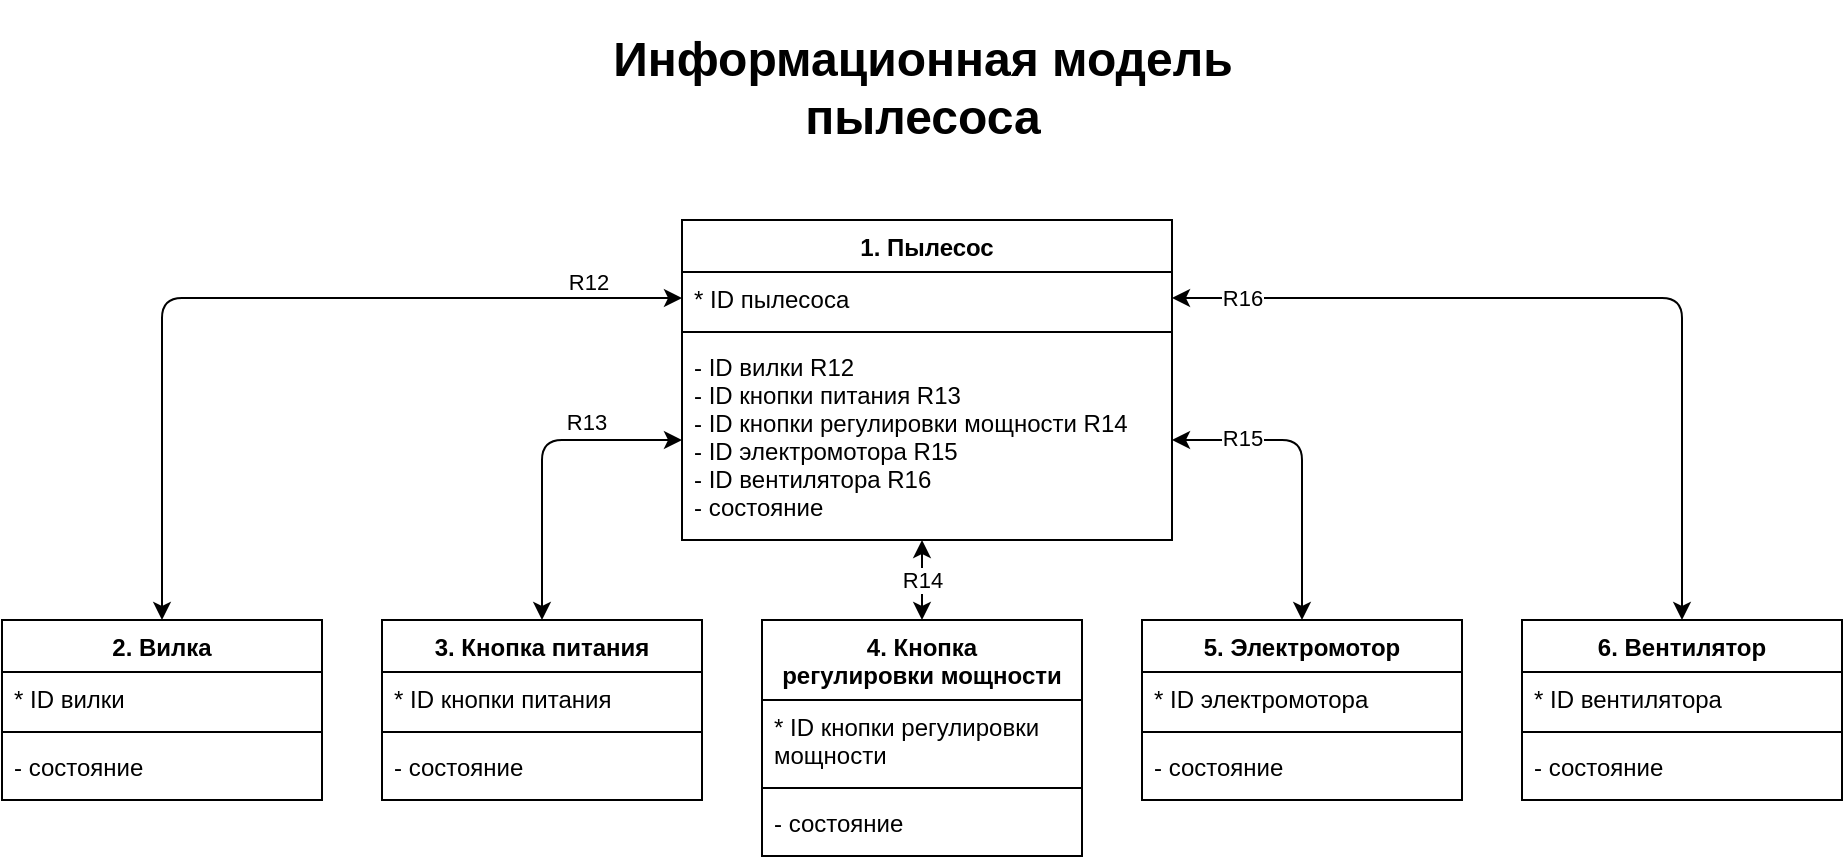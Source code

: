<mxfile version="19.0.3" type="device" pages="5"><diagram id="94jkAPUtS521gSmOz4B4" name="Информационная модель"><mxGraphModel dx="2249" dy="794" grid="1" gridSize="10" guides="1" tooltips="1" connect="1" arrows="1" fold="1" page="1" pageScale="1" pageWidth="827" pageHeight="1169" math="0" shadow="0"><root><mxCell id="0"/><mxCell id="1" parent="0"/><mxCell id="vOEqJH9-Idmv2XNTDOec-1" value="1. Пылесос" style="swimlane;fontStyle=1;align=center;verticalAlign=top;childLayout=stackLayout;horizontal=1;startSize=26;horizontalStack=0;resizeParent=1;resizeParentMax=0;resizeLast=0;collapsible=1;marginBottom=0;" parent="1" vertex="1"><mxGeometry x="280" y="160" width="245" height="160" as="geometry"/></mxCell><mxCell id="vOEqJH9-Idmv2XNTDOec-2" value="* ID пылесоса" style="text;strokeColor=none;fillColor=none;align=left;verticalAlign=top;spacingLeft=4;spacingRight=4;overflow=hidden;rotatable=0;points=[[0,0.5],[1,0.5]];portConstraint=eastwest;" parent="vOEqJH9-Idmv2XNTDOec-1" vertex="1"><mxGeometry y="26" width="245" height="26" as="geometry"/></mxCell><mxCell id="vOEqJH9-Idmv2XNTDOec-3" value="" style="line;strokeWidth=1;fillColor=none;align=left;verticalAlign=middle;spacingTop=-1;spacingLeft=3;spacingRight=3;rotatable=0;labelPosition=right;points=[];portConstraint=eastwest;" parent="vOEqJH9-Idmv2XNTDOec-1" vertex="1"><mxGeometry y="52" width="245" height="8" as="geometry"/></mxCell><mxCell id="vOEqJH9-Idmv2XNTDOec-4" value="- ID вилки R12&#10;- ID кнопки питания R13&#10;- ID кнопки регулировки мощности R14&#10;- ID электромотора R15&#10;- ID вентилятора R16&#10;- состояние" style="text;strokeColor=none;fillColor=none;align=left;verticalAlign=top;spacingLeft=4;spacingRight=4;overflow=hidden;rotatable=0;points=[[0,0.5],[1,0.5]];portConstraint=eastwest;" parent="vOEqJH9-Idmv2XNTDOec-1" vertex="1"><mxGeometry y="60" width="245" height="100" as="geometry"/></mxCell><mxCell id="vOEqJH9-Idmv2XNTDOec-5" value="2. Вилка" style="swimlane;fontStyle=1;align=center;verticalAlign=top;childLayout=stackLayout;horizontal=1;startSize=26;horizontalStack=0;resizeParent=1;resizeParentMax=0;resizeLast=0;collapsible=1;marginBottom=0;" parent="1" vertex="1"><mxGeometry x="-60" y="360" width="160" height="90" as="geometry"/></mxCell><mxCell id="vOEqJH9-Idmv2XNTDOec-6" value="* ID вилки" style="text;strokeColor=none;fillColor=none;align=left;verticalAlign=top;spacingLeft=4;spacingRight=4;overflow=hidden;rotatable=0;points=[[0,0.5],[1,0.5]];portConstraint=eastwest;" parent="vOEqJH9-Idmv2XNTDOec-5" vertex="1"><mxGeometry y="26" width="160" height="26" as="geometry"/></mxCell><mxCell id="vOEqJH9-Idmv2XNTDOec-7" value="" style="line;strokeWidth=1;fillColor=none;align=left;verticalAlign=middle;spacingTop=-1;spacingLeft=3;spacingRight=3;rotatable=0;labelPosition=right;points=[];portConstraint=eastwest;" parent="vOEqJH9-Idmv2XNTDOec-5" vertex="1"><mxGeometry y="52" width="160" height="8" as="geometry"/></mxCell><mxCell id="vOEqJH9-Idmv2XNTDOec-8" value="- состояние" style="text;strokeColor=none;fillColor=none;align=left;verticalAlign=top;spacingLeft=4;spacingRight=4;overflow=hidden;rotatable=0;points=[[0,0.5],[1,0.5]];portConstraint=eastwest;" parent="vOEqJH9-Idmv2XNTDOec-5" vertex="1"><mxGeometry y="60" width="160" height="30" as="geometry"/></mxCell><mxCell id="vOEqJH9-Idmv2XNTDOec-29" value="5. Электромотор" style="swimlane;fontStyle=1;align=center;verticalAlign=top;childLayout=stackLayout;horizontal=1;startSize=26;horizontalStack=0;resizeParent=1;resizeParentMax=0;resizeLast=0;collapsible=1;marginBottom=0;" parent="1" vertex="1"><mxGeometry x="510" y="360" width="160" height="90" as="geometry"/></mxCell><mxCell id="vOEqJH9-Idmv2XNTDOec-30" value="* ID электромотора" style="text;strokeColor=none;fillColor=none;align=left;verticalAlign=top;spacingLeft=4;spacingRight=4;overflow=hidden;rotatable=0;points=[[0,0.5],[1,0.5]];portConstraint=eastwest;" parent="vOEqJH9-Idmv2XNTDOec-29" vertex="1"><mxGeometry y="26" width="160" height="26" as="geometry"/></mxCell><mxCell id="vOEqJH9-Idmv2XNTDOec-31" value="" style="line;strokeWidth=1;fillColor=none;align=left;verticalAlign=middle;spacingTop=-1;spacingLeft=3;spacingRight=3;rotatable=0;labelPosition=right;points=[];portConstraint=eastwest;" parent="vOEqJH9-Idmv2XNTDOec-29" vertex="1"><mxGeometry y="52" width="160" height="8" as="geometry"/></mxCell><mxCell id="vOEqJH9-Idmv2XNTDOec-32" value="- состояние" style="text;strokeColor=none;fillColor=none;align=left;verticalAlign=top;spacingLeft=4;spacingRight=4;overflow=hidden;rotatable=0;points=[[0,0.5],[1,0.5]];portConstraint=eastwest;" parent="vOEqJH9-Idmv2XNTDOec-29" vertex="1"><mxGeometry y="60" width="160" height="30" as="geometry"/></mxCell><mxCell id="vOEqJH9-Idmv2XNTDOec-33" value="6. Вентилятор" style="swimlane;fontStyle=1;align=center;verticalAlign=top;childLayout=stackLayout;horizontal=1;startSize=26;horizontalStack=0;resizeParent=1;resizeParentMax=0;resizeLast=0;collapsible=1;marginBottom=0;" parent="1" vertex="1"><mxGeometry x="700" y="360" width="160" height="90" as="geometry"/></mxCell><mxCell id="vOEqJH9-Idmv2XNTDOec-34" value="* ID вентилятора" style="text;strokeColor=none;fillColor=none;align=left;verticalAlign=top;spacingLeft=4;spacingRight=4;overflow=hidden;rotatable=0;points=[[0,0.5],[1,0.5]];portConstraint=eastwest;" parent="vOEqJH9-Idmv2XNTDOec-33" vertex="1"><mxGeometry y="26" width="160" height="26" as="geometry"/></mxCell><mxCell id="vOEqJH9-Idmv2XNTDOec-35" value="" style="line;strokeWidth=1;fillColor=none;align=left;verticalAlign=middle;spacingTop=-1;spacingLeft=3;spacingRight=3;rotatable=0;labelPosition=right;points=[];portConstraint=eastwest;" parent="vOEqJH9-Idmv2XNTDOec-33" vertex="1"><mxGeometry y="52" width="160" height="8" as="geometry"/></mxCell><mxCell id="vOEqJH9-Idmv2XNTDOec-36" value="- состояние" style="text;strokeColor=none;fillColor=none;align=left;verticalAlign=top;spacingLeft=4;spacingRight=4;overflow=hidden;rotatable=0;points=[[0,0.5],[1,0.5]];portConstraint=eastwest;" parent="vOEqJH9-Idmv2XNTDOec-33" vertex="1"><mxGeometry y="60" width="160" height="30" as="geometry"/></mxCell><mxCell id="vOEqJH9-Idmv2XNTDOec-37" value="4. Кнопка &#10;регулировки мощности" style="swimlane;fontStyle=1;align=center;verticalAlign=top;childLayout=stackLayout;horizontal=1;startSize=40;horizontalStack=0;resizeParent=1;resizeParentMax=0;resizeLast=0;collapsible=1;marginBottom=0;" parent="1" vertex="1"><mxGeometry x="320" y="360" width="160" height="118" as="geometry"/></mxCell><mxCell id="vOEqJH9-Idmv2XNTDOec-38" value="* ID кнопки регулировки&#10;мощности" style="text;strokeColor=none;fillColor=none;align=left;verticalAlign=top;spacingLeft=4;spacingRight=4;overflow=hidden;rotatable=0;points=[[0,0.5],[1,0.5]];portConstraint=eastwest;" parent="vOEqJH9-Idmv2XNTDOec-37" vertex="1"><mxGeometry y="40" width="160" height="40" as="geometry"/></mxCell><mxCell id="vOEqJH9-Idmv2XNTDOec-39" value="" style="line;strokeWidth=1;fillColor=none;align=left;verticalAlign=middle;spacingTop=-1;spacingLeft=3;spacingRight=3;rotatable=0;labelPosition=right;points=[];portConstraint=eastwest;" parent="vOEqJH9-Idmv2XNTDOec-37" vertex="1"><mxGeometry y="80" width="160" height="8" as="geometry"/></mxCell><mxCell id="vOEqJH9-Idmv2XNTDOec-40" value="- состояние" style="text;strokeColor=none;fillColor=none;align=left;verticalAlign=top;spacingLeft=4;spacingRight=4;overflow=hidden;rotatable=0;points=[[0,0.5],[1,0.5]];portConstraint=eastwest;" parent="vOEqJH9-Idmv2XNTDOec-37" vertex="1"><mxGeometry y="88" width="160" height="30" as="geometry"/></mxCell><mxCell id="vOEqJH9-Idmv2XNTDOec-41" value="3. Кнопка питания" style="swimlane;fontStyle=1;align=center;verticalAlign=top;childLayout=stackLayout;horizontal=1;startSize=26;horizontalStack=0;resizeParent=1;resizeParentMax=0;resizeLast=0;collapsible=1;marginBottom=0;" parent="1" vertex="1"><mxGeometry x="130" y="360" width="160" height="90" as="geometry"/></mxCell><mxCell id="vOEqJH9-Idmv2XNTDOec-42" value="* ID кнопки питания" style="text;strokeColor=none;fillColor=none;align=left;verticalAlign=top;spacingLeft=4;spacingRight=4;overflow=hidden;rotatable=0;points=[[0,0.5],[1,0.5]];portConstraint=eastwest;" parent="vOEqJH9-Idmv2XNTDOec-41" vertex="1"><mxGeometry y="26" width="160" height="26" as="geometry"/></mxCell><mxCell id="vOEqJH9-Idmv2XNTDOec-43" value="" style="line;strokeWidth=1;fillColor=none;align=left;verticalAlign=middle;spacingTop=-1;spacingLeft=3;spacingRight=3;rotatable=0;labelPosition=right;points=[];portConstraint=eastwest;" parent="vOEqJH9-Idmv2XNTDOec-41" vertex="1"><mxGeometry y="52" width="160" height="8" as="geometry"/></mxCell><mxCell id="vOEqJH9-Idmv2XNTDOec-44" value="- состояние" style="text;strokeColor=none;fillColor=none;align=left;verticalAlign=top;spacingLeft=4;spacingRight=4;overflow=hidden;rotatable=0;points=[[0,0.5],[1,0.5]];portConstraint=eastwest;" parent="vOEqJH9-Idmv2XNTDOec-41" vertex="1"><mxGeometry y="60" width="160" height="30" as="geometry"/></mxCell><mxCell id="vOEqJH9-Idmv2XNTDOec-45" value="" style="endArrow=classic;startArrow=classic;html=1;exitX=1;exitY=0.5;exitDx=0;exitDy=0;entryX=0.5;entryY=0;entryDx=0;entryDy=0;" parent="1" source="vOEqJH9-Idmv2XNTDOec-2" target="vOEqJH9-Idmv2XNTDOec-33" edge="1"><mxGeometry width="50" height="50" relative="1" as="geometry"><mxPoint x="390" y="350" as="sourcePoint"/><mxPoint x="800" y="310" as="targetPoint"/><Array as="points"><mxPoint x="780" y="199"/></Array></mxGeometry></mxCell><mxCell id="vOEqJH9-Idmv2XNTDOec-46" value="R16" style="edgeLabel;html=1;align=center;verticalAlign=middle;resizable=0;points=[];" parent="vOEqJH9-Idmv2XNTDOec-45" vertex="1" connectable="0"><mxGeometry x="0.451" y="1" relative="1" as="geometry"><mxPoint x="-221" y="-47" as="offset"/></mxGeometry></mxCell><mxCell id="vOEqJH9-Idmv2XNTDOec-48" value="" style="endArrow=classic;startArrow=classic;html=1;entryX=0;entryY=0.5;entryDx=0;entryDy=0;exitX=0.5;exitY=0;exitDx=0;exitDy=0;" parent="1" source="vOEqJH9-Idmv2XNTDOec-5" target="vOEqJH9-Idmv2XNTDOec-2" edge="1"><mxGeometry width="50" height="50" relative="1" as="geometry"><mxPoint x="280" y="198.66" as="sourcePoint"/><mxPoint x="320" y="198.66" as="targetPoint"/><Array as="points"><mxPoint x="20" y="199"/></Array></mxGeometry></mxCell><mxCell id="vOEqJH9-Idmv2XNTDOec-49" value="R12" style="edgeLabel;html=1;align=center;verticalAlign=middle;resizable=0;points=[];" parent="vOEqJH9-Idmv2XNTDOec-48" vertex="1" connectable="0"><mxGeometry x="0.451" y="1" relative="1" as="geometry"><mxPoint x="68" y="-7" as="offset"/></mxGeometry></mxCell><mxCell id="vOEqJH9-Idmv2XNTDOec-50" value="" style="endArrow=classic;startArrow=classic;html=1;exitX=0.5;exitY=0;exitDx=0;exitDy=0;entryX=0;entryY=0.5;entryDx=0;entryDy=0;" parent="1" source="vOEqJH9-Idmv2XNTDOec-41" target="vOEqJH9-Idmv2XNTDOec-4" edge="1"><mxGeometry width="50" height="50" relative="1" as="geometry"><mxPoint x="190" y="330" as="sourcePoint"/><mxPoint x="240" y="210" as="targetPoint"/><Array as="points"><mxPoint x="210" y="270"/></Array></mxGeometry></mxCell><mxCell id="vOEqJH9-Idmv2XNTDOec-51" value="R13" style="edgeLabel;html=1;align=center;verticalAlign=middle;resizable=0;points=[];" parent="vOEqJH9-Idmv2XNTDOec-50" vertex="1" connectable="0"><mxGeometry x="0.451" y="1" relative="1" as="geometry"><mxPoint x="-4" y="-8" as="offset"/></mxGeometry></mxCell><mxCell id="vOEqJH9-Idmv2XNTDOec-52" value="" style="endArrow=classic;startArrow=classic;html=1;exitX=1;exitY=0.5;exitDx=0;exitDy=0;entryX=0.5;entryY=0;entryDx=0;entryDy=0;" parent="1" source="vOEqJH9-Idmv2XNTDOec-4" target="vOEqJH9-Idmv2XNTDOec-29" edge="1"><mxGeometry width="50" height="50" relative="1" as="geometry"><mxPoint x="480" y="300" as="sourcePoint"/><mxPoint x="560" y="330" as="targetPoint"/><Array as="points"><mxPoint x="590" y="270"/></Array></mxGeometry></mxCell><mxCell id="vOEqJH9-Idmv2XNTDOec-53" value="R15" style="edgeLabel;html=1;align=center;verticalAlign=middle;resizable=0;points=[];" parent="vOEqJH9-Idmv2XNTDOec-52" vertex="1" connectable="0"><mxGeometry x="0.451" y="1" relative="1" as="geometry"><mxPoint x="-31" y="-49" as="offset"/></mxGeometry></mxCell><mxCell id="vOEqJH9-Idmv2XNTDOec-54" value="" style="endArrow=classic;startArrow=classic;html=1;entryX=0.5;entryY=0;entryDx=0;entryDy=0;" parent="1" target="vOEqJH9-Idmv2XNTDOec-37" edge="1"><mxGeometry width="50" height="50" relative="1" as="geometry"><mxPoint x="400" y="320" as="sourcePoint"/><mxPoint x="360" y="350" as="targetPoint"/></mxGeometry></mxCell><mxCell id="vOEqJH9-Idmv2XNTDOec-55" value="R14" style="edgeLabel;html=1;align=center;verticalAlign=middle;resizable=0;points=[];" parent="vOEqJH9-Idmv2XNTDOec-54" vertex="1" connectable="0"><mxGeometry x="0.451" y="1" relative="1" as="geometry"><mxPoint x="-1" y="-9" as="offset"/></mxGeometry></mxCell><mxCell id="mpYknj3A95oY0V_9GGXf-1" value="&lt;h1&gt;Информационная модель пылесоса&lt;/h1&gt;" style="text;html=1;strokeColor=none;fillColor=none;spacing=5;spacingTop=-20;whiteSpace=wrap;overflow=hidden;rounded=0;align=center;" parent="1" vertex="1"><mxGeometry x="229.5" y="60" width="341" height="70" as="geometry"/></mxCell></root></mxGraphModel></diagram><diagram id="kU1DR_L2546K93MXb6AH" name="ДПС и ТПС"><mxGraphModel dx="917" dy="512" grid="1" gridSize="10" guides="1" tooltips="1" connect="1" arrows="1" fold="1" page="1" pageScale="1" pageWidth="827" pageHeight="1169" math="0" shadow="0"><root><mxCell id="l6mle5T4ThkNi7y4Y4Xw-0"/><mxCell id="l6mle5T4ThkNi7y4Y4Xw-1" parent="l6mle5T4ThkNi7y4Y4Xw-0"/><mxCell id="l6mle5T4ThkNi7y4Y4Xw-2" value="" style="ellipse;whiteSpace=wrap;html=1;aspect=fixed;fillColor=#000000;" parent="l6mle5T4ThkNi7y4Y4Xw-1" vertex="1"><mxGeometry x="380.5" y="310" width="40" height="40" as="geometry"/></mxCell><mxCell id="l6mle5T4ThkNi7y4Y4Xw-4" value="&lt;h1&gt;Пылесос&lt;/h1&gt;" style="text;html=1;strokeColor=none;fillColor=none;spacing=5;spacingTop=-20;whiteSpace=wrap;overflow=hidden;rounded=0;" parent="l6mle5T4ThkNi7y4Y4Xw-1" vertex="1"><mxGeometry x="44" y="350" width="118.5" height="40" as="geometry"/></mxCell><mxCell id="l6mle5T4ThkNi7y4Y4Xw-5" value="1. Выключен" style="rounded=0;whiteSpace=wrap;html=1;" parent="l6mle5T4ThkNi7y4Y4Xw-1" vertex="1"><mxGeometry x="340.5" y="390" width="120" height="60" as="geometry"/></mxCell><mxCell id="l6mle5T4ThkNi7y4Y4Xw-8" value="2. Включается" style="rounded=0;whiteSpace=wrap;html=1;" parent="l6mle5T4ThkNi7y4Y4Xw-1" vertex="1"><mxGeometry x="340.5" y="510" width="120" height="60" as="geometry"/></mxCell><mxCell id="l6mle5T4ThkNi7y4Y4Xw-9" value="3. Работает в режиме 50% мощности" style="rounded=0;whiteSpace=wrap;html=1;" parent="l6mle5T4ThkNi7y4Y4Xw-1" vertex="1"><mxGeometry x="540.5" y="510" width="120" height="60" as="geometry"/></mxCell><mxCell id="l6mle5T4ThkNi7y4Y4Xw-10" value="6. Выключается" style="rounded=0;whiteSpace=wrap;html=1;" parent="l6mle5T4ThkNi7y4Y4Xw-1" vertex="1"><mxGeometry x="540.5" y="390" width="120" height="60" as="geometry"/></mxCell><mxCell id="l6mle5T4ThkNi7y4Y4Xw-11" value="" style="endArrow=classic;html=1;exitX=0.5;exitY=1;exitDx=0;exitDy=0;" parent="l6mle5T4ThkNi7y4Y4Xw-1" source="l6mle5T4ThkNi7y4Y4Xw-2" target="l6mle5T4ThkNi7y4Y4Xw-5" edge="1"><mxGeometry width="50" height="50" relative="1" as="geometry"><mxPoint x="610.5" y="510" as="sourcePoint"/><mxPoint x="660.5" y="460" as="targetPoint"/></mxGeometry></mxCell><mxCell id="l6mle5T4ThkNi7y4Y4Xw-12" value="" style="endArrow=classic;html=1;exitX=0.5;exitY=1;exitDx=0;exitDy=0;" parent="l6mle5T4ThkNi7y4Y4Xw-1" source="l6mle5T4ThkNi7y4Y4Xw-5" edge="1"><mxGeometry width="50" height="50" relative="1" as="geometry"><mxPoint x="610.5" y="510" as="sourcePoint"/><mxPoint x="400.5" y="510" as="targetPoint"/></mxGeometry></mxCell><mxCell id="l6mle5T4ThkNi7y4Y4Xw-19" value="П1" style="edgeLabel;html=1;align=center;verticalAlign=middle;resizable=0;points=[];" parent="l6mle5T4ThkNi7y4Y4Xw-12" vertex="1" connectable="0"><mxGeometry x="-0.328" y="1" relative="1" as="geometry"><mxPoint x="-1" y="10" as="offset"/></mxGeometry></mxCell><mxCell id="l6mle5T4ThkNi7y4Y4Xw-13" value="" style="endArrow=classic;html=1;exitX=1;exitY=0.5;exitDx=0;exitDy=0;" parent="l6mle5T4ThkNi7y4Y4Xw-1" source="l6mle5T4ThkNi7y4Y4Xw-8" edge="1"><mxGeometry width="50" height="50" relative="1" as="geometry"><mxPoint x="410.5" y="460" as="sourcePoint"/><mxPoint x="540.5" y="540" as="targetPoint"/></mxGeometry></mxCell><mxCell id="l6mle5T4ThkNi7y4Y4Xw-22" value="П2" style="edgeLabel;html=1;align=center;verticalAlign=middle;resizable=0;points=[];" parent="l6mle5T4ThkNi7y4Y4Xw-13" vertex="1" connectable="0"><mxGeometry x="0.39" y="-2" relative="1" as="geometry"><mxPoint x="-18" y="-2" as="offset"/></mxGeometry></mxCell><mxCell id="l6mle5T4ThkNi7y4Y4Xw-14" value="" style="endArrow=classic;html=1;exitX=0.25;exitY=0;exitDx=0;exitDy=0;entryX=0.25;entryY=1;entryDx=0;entryDy=0;" parent="l6mle5T4ThkNi7y4Y4Xw-1" edge="1"><mxGeometry width="50" height="50" relative="1" as="geometry"><mxPoint x="570.5" y="510" as="sourcePoint"/><mxPoint x="570.5" y="450" as="targetPoint"/></mxGeometry></mxCell><mxCell id="l6mle5T4ThkNi7y4Y4Xw-24" value="П6" style="edgeLabel;html=1;align=center;verticalAlign=middle;resizable=0;points=[];" parent="l6mle5T4ThkNi7y4Y4Xw-14" vertex="1" connectable="0"><mxGeometry x="-0.605" y="-3" relative="1" as="geometry"><mxPoint x="-4" y="-18" as="offset"/></mxGeometry></mxCell><mxCell id="l6mle5T4ThkNi7y4Y4Xw-15" value="" style="endArrow=classic;html=1;exitX=0.75;exitY=0;exitDx=0;exitDy=0;entryX=0.75;entryY=1;entryDx=0;entryDy=0;" parent="l6mle5T4ThkNi7y4Y4Xw-1" source="l6mle5T4ThkNi7y4Y4Xw-9" target="l6mle5T4ThkNi7y4Y4Xw-10" edge="1"><mxGeometry width="50" height="50" relative="1" as="geometry"><mxPoint x="580.5" y="520" as="sourcePoint"/><mxPoint x="580.5" y="460" as="targetPoint"/></mxGeometry></mxCell><mxCell id="l6mle5T4ThkNi7y4Y4Xw-23" value="П7" style="edgeLabel;html=1;align=center;verticalAlign=middle;resizable=0;points=[];" parent="l6mle5T4ThkNi7y4Y4Xw-15" vertex="1" connectable="0"><mxGeometry x="-0.405" y="-1" relative="1" as="geometry"><mxPoint x="-2" y="-12" as="offset"/></mxGeometry></mxCell><mxCell id="l6mle5T4ThkNi7y4Y4Xw-16" value="" style="endArrow=classic;html=1;exitX=0;exitY=0.5;exitDx=0;exitDy=0;entryX=1;entryY=0.5;entryDx=0;entryDy=0;" parent="l6mle5T4ThkNi7y4Y4Xw-1" edge="1"><mxGeometry width="50" height="50" relative="1" as="geometry"><mxPoint x="540.5" y="420" as="sourcePoint"/><mxPoint x="460.5" y="420" as="targetPoint"/></mxGeometry></mxCell><mxCell id="l6mle5T4ThkNi7y4Y4Xw-25" value="П8" style="edgeLabel;html=1;align=center;verticalAlign=middle;resizable=0;points=[];" parent="l6mle5T4ThkNi7y4Y4Xw-16" vertex="1" connectable="0"><mxGeometry x="-0.34" relative="1" as="geometry"><mxPoint x="-16" as="offset"/></mxGeometry></mxCell><mxCell id="l6mle5T4ThkNi7y4Y4Xw-17" value="" style="endArrow=classic;html=1;exitX=1;exitY=0.25;exitDx=0;exitDy=0;entryX=0.142;entryY=1.005;entryDx=0;entryDy=0;entryPerimeter=0;" parent="l6mle5T4ThkNi7y4Y4Xw-1" source="l6mle5T4ThkNi7y4Y4Xw-8" target="l6mle5T4ThkNi7y4Y4Xw-10" edge="1"><mxGeometry width="50" height="50" relative="1" as="geometry"><mxPoint x="610.5" y="510" as="sourcePoint"/><mxPoint x="660.5" y="460" as="targetPoint"/></mxGeometry></mxCell><mxCell id="l6mle5T4ThkNi7y4Y4Xw-21" value="П7" style="edgeLabel;html=1;align=center;verticalAlign=middle;resizable=0;points=[];" parent="l6mle5T4ThkNi7y4Y4Xw-17" vertex="1" connectable="0"><mxGeometry x="-0.279" y="-3" relative="1" as="geometry"><mxPoint x="6" y="-11" as="offset"/></mxGeometry></mxCell><mxCell id="l6mle5T4ThkNi7y4Y4Xw-18" value="" style="endArrow=classic;html=1;exitX=0.75;exitY=0;exitDx=0;exitDy=0;entryX=0;entryY=0.75;entryDx=0;entryDy=0;" parent="l6mle5T4ThkNi7y4Y4Xw-1" source="l6mle5T4ThkNi7y4Y4Xw-8" target="l6mle5T4ThkNi7y4Y4Xw-10" edge="1"><mxGeometry width="50" height="50" relative="1" as="geometry"><mxPoint x="590.5" y="530" as="sourcePoint"/><mxPoint x="590.5" y="470" as="targetPoint"/></mxGeometry></mxCell><mxCell id="l6mle5T4ThkNi7y4Y4Xw-20" value="П6" style="edgeLabel;html=1;align=center;verticalAlign=middle;resizable=0;points=[];" parent="l6mle5T4ThkNi7y4Y4Xw-18" vertex="1" connectable="0"><mxGeometry x="0.298" y="1" relative="1" as="geometry"><mxPoint x="-19" y="12" as="offset"/></mxGeometry></mxCell><mxCell id="l6mle5T4ThkNi7y4Y4Xw-27" value="&lt;div style=&quot;text-align: left;&quot;&gt;&lt;span style=&quot;background-color: initial;&quot;&gt;П1: вилка подключена, кнопка питания включена, кнопка регулировки в начальном состоянии (50%)&lt;/span&gt;&lt;/div&gt;&lt;div style=&quot;text-align: left&quot;&gt;&lt;span&gt;П2: электромотор начал работать (в режиме 50%)&lt;/span&gt;&lt;/div&gt;&lt;div style=&quot;text-align: left&quot;&gt;&lt;span&gt;П3: кнопка регулировки мощности переведена в состояние 75% мощности&lt;/span&gt;&lt;/div&gt;&lt;div style=&quot;text-align: left&quot;&gt;&lt;span&gt;П4: кнопка регулировки мощности переведена в состояние 100% мощности&lt;/span&gt;&lt;/div&gt;&lt;div style=&quot;text-align: left&quot;&gt;&lt;span&gt;П5: кнопка регулировки мощности переведена в состояние 50% мощности&lt;/span&gt;&lt;/div&gt;&lt;div style=&quot;text-align: left&quot;&gt;&lt;span&gt;П6: кнопка питания выключена&lt;/span&gt;&lt;/div&gt;&lt;div style=&quot;text-align: left&quot;&gt;&lt;span&gt;П7: вилка отключена&lt;/span&gt;&lt;/div&gt;&lt;div style=&quot;text-align: left&quot;&gt;&lt;span&gt;П8: электромотор выключился&lt;/span&gt;&lt;/div&gt;" style="text;html=1;strokeColor=none;fillColor=none;align=center;verticalAlign=middle;whiteSpace=wrap;rounded=0;" parent="l6mle5T4ThkNi7y4Y4Xw-1" vertex="1"><mxGeometry x="45" y="410" width="240" height="180" as="geometry"/></mxCell><mxCell id="l6mle5T4ThkNi7y4Y4Xw-28" value="" style="shape=table;html=1;whiteSpace=wrap;startSize=0;container=1;collapsible=0;childLayout=tableLayout;" parent="l6mle5T4ThkNi7y4Y4Xw-1" vertex="1"><mxGeometry x="109" y="830" width="550" height="280" as="geometry"/></mxCell><mxCell id="l6mle5T4ThkNi7y4Y4Xw-29" value="" style="shape=partialRectangle;html=1;whiteSpace=wrap;collapsible=0;dropTarget=0;pointerEvents=0;fillColor=none;top=0;left=0;bottom=0;right=0;points=[[0,0.5],[1,0.5]];portConstraint=eastwest;" parent="l6mle5T4ThkNi7y4Y4Xw-28" vertex="1"><mxGeometry width="550" height="40" as="geometry"/></mxCell><mxCell id="l6mle5T4ThkNi7y4Y4Xw-30" value="Состояния" style="shape=partialRectangle;html=1;whiteSpace=wrap;connectable=0;overflow=hidden;fillColor=none;top=0;left=0;bottom=0;right=0;" parent="l6mle5T4ThkNi7y4Y4Xw-29" vertex="1"><mxGeometry width="70" height="40" as="geometry"><mxRectangle width="70" height="40" as="alternateBounds"/></mxGeometry></mxCell><mxCell id="l6mle5T4ThkNi7y4Y4Xw-31" value="П1" style="shape=partialRectangle;html=1;whiteSpace=wrap;connectable=0;overflow=hidden;fillColor=none;top=0;left=0;bottom=0;right=0;" parent="l6mle5T4ThkNi7y4Y4Xw-29" vertex="1"><mxGeometry x="70" width="60" height="40" as="geometry"><mxRectangle width="60" height="40" as="alternateBounds"/></mxGeometry></mxCell><mxCell id="l6mle5T4ThkNi7y4Y4Xw-32" value="П2" style="shape=partialRectangle;html=1;whiteSpace=wrap;connectable=0;overflow=hidden;fillColor=none;top=0;left=0;bottom=0;right=0;" parent="l6mle5T4ThkNi7y4Y4Xw-29" vertex="1"><mxGeometry x="130" width="60" height="40" as="geometry"><mxRectangle width="60" height="40" as="alternateBounds"/></mxGeometry></mxCell><mxCell id="l6mle5T4ThkNi7y4Y4Xw-33" value="П3" style="shape=partialRectangle;html=1;whiteSpace=wrap;connectable=0;overflow=hidden;fillColor=none;top=0;left=0;bottom=0;right=0;" parent="l6mle5T4ThkNi7y4Y4Xw-29" vertex="1"><mxGeometry x="190" width="60" height="40" as="geometry"><mxRectangle width="60" height="40" as="alternateBounds"/></mxGeometry></mxCell><mxCell id="l6mle5T4ThkNi7y4Y4Xw-64" value="П4" style="shape=partialRectangle;html=1;whiteSpace=wrap;connectable=0;overflow=hidden;fillColor=none;top=0;left=0;bottom=0;right=0;" parent="l6mle5T4ThkNi7y4Y4Xw-29" vertex="1"><mxGeometry x="250" width="60" height="40" as="geometry"><mxRectangle width="60" height="40" as="alternateBounds"/></mxGeometry></mxCell><mxCell id="l6mle5T4ThkNi7y4Y4Xw-74" value="П5" style="shape=partialRectangle;html=1;whiteSpace=wrap;connectable=0;overflow=hidden;fillColor=none;top=0;left=0;bottom=0;right=0;" parent="l6mle5T4ThkNi7y4Y4Xw-29" vertex="1"><mxGeometry x="310" width="60" height="40" as="geometry"><mxRectangle width="60" height="40" as="alternateBounds"/></mxGeometry></mxCell><mxCell id="ah2cUyn7kij6OpMOAF9g-35" value="П6" style="shape=partialRectangle;html=1;whiteSpace=wrap;connectable=0;overflow=hidden;fillColor=none;top=0;left=0;bottom=0;right=0;" parent="l6mle5T4ThkNi7y4Y4Xw-29" vertex="1"><mxGeometry x="370" width="60" height="40" as="geometry"><mxRectangle width="60" height="40" as="alternateBounds"/></mxGeometry></mxCell><mxCell id="ah2cUyn7kij6OpMOAF9g-30" value="П7" style="shape=partialRectangle;html=1;whiteSpace=wrap;connectable=0;overflow=hidden;fillColor=none;top=0;left=0;bottom=0;right=0;" parent="l6mle5T4ThkNi7y4Y4Xw-29" vertex="1"><mxGeometry x="430" width="60" height="40" as="geometry"><mxRectangle width="60" height="40" as="alternateBounds"/></mxGeometry></mxCell><mxCell id="ah2cUyn7kij6OpMOAF9g-25" value="П8" style="shape=partialRectangle;html=1;whiteSpace=wrap;connectable=0;overflow=hidden;fillColor=none;top=0;left=0;bottom=0;right=0;" parent="l6mle5T4ThkNi7y4Y4Xw-29" vertex="1"><mxGeometry x="490" width="60" height="40" as="geometry"><mxRectangle width="60" height="40" as="alternateBounds"/></mxGeometry></mxCell><mxCell id="l6mle5T4ThkNi7y4Y4Xw-34" value="" style="shape=partialRectangle;html=1;whiteSpace=wrap;collapsible=0;dropTarget=0;pointerEvents=0;fillColor=none;top=0;left=0;bottom=0;right=0;points=[[0,0.5],[1,0.5]];portConstraint=eastwest;" parent="l6mle5T4ThkNi7y4Y4Xw-28" vertex="1"><mxGeometry y="40" width="550" height="40" as="geometry"/></mxCell><mxCell id="l6mle5T4ThkNi7y4Y4Xw-35" value="1" style="shape=partialRectangle;html=1;whiteSpace=wrap;connectable=0;overflow=hidden;fillColor=none;top=0;left=0;bottom=0;right=0;" parent="l6mle5T4ThkNi7y4Y4Xw-34" vertex="1"><mxGeometry width="70" height="40" as="geometry"><mxRectangle width="70" height="40" as="alternateBounds"/></mxGeometry></mxCell><mxCell id="l6mle5T4ThkNi7y4Y4Xw-36" value="2" style="shape=partialRectangle;html=1;whiteSpace=wrap;connectable=0;overflow=hidden;fillColor=none;top=0;left=0;bottom=0;right=0;" parent="l6mle5T4ThkNi7y4Y4Xw-34" vertex="1"><mxGeometry x="70" width="60" height="40" as="geometry"><mxRectangle width="60" height="40" as="alternateBounds"/></mxGeometry></mxCell><mxCell id="l6mle5T4ThkNi7y4Y4Xw-37" value="-" style="shape=partialRectangle;html=1;whiteSpace=wrap;connectable=0;overflow=hidden;fillColor=none;top=0;left=0;bottom=0;right=0;" parent="l6mle5T4ThkNi7y4Y4Xw-34" vertex="1"><mxGeometry x="130" width="60" height="40" as="geometry"><mxRectangle width="60" height="40" as="alternateBounds"/></mxGeometry></mxCell><mxCell id="l6mle5T4ThkNi7y4Y4Xw-38" value="-" style="shape=partialRectangle;html=1;whiteSpace=wrap;connectable=0;overflow=hidden;fillColor=none;top=0;left=0;bottom=0;right=0;" parent="l6mle5T4ThkNi7y4Y4Xw-34" vertex="1"><mxGeometry x="190" width="60" height="40" as="geometry"><mxRectangle width="60" height="40" as="alternateBounds"/></mxGeometry></mxCell><mxCell id="l6mle5T4ThkNi7y4Y4Xw-65" value="-" style="shape=partialRectangle;html=1;whiteSpace=wrap;connectable=0;overflow=hidden;fillColor=none;top=0;left=0;bottom=0;right=0;" parent="l6mle5T4ThkNi7y4Y4Xw-34" vertex="1"><mxGeometry x="250" width="60" height="40" as="geometry"><mxRectangle width="60" height="40" as="alternateBounds"/></mxGeometry></mxCell><mxCell id="l6mle5T4ThkNi7y4Y4Xw-75" value="-" style="shape=partialRectangle;html=1;whiteSpace=wrap;connectable=0;overflow=hidden;fillColor=none;top=0;left=0;bottom=0;right=0;" parent="l6mle5T4ThkNi7y4Y4Xw-34" vertex="1"><mxGeometry x="310" width="60" height="40" as="geometry"><mxRectangle width="60" height="40" as="alternateBounds"/></mxGeometry></mxCell><mxCell id="ah2cUyn7kij6OpMOAF9g-36" value="-" style="shape=partialRectangle;html=1;whiteSpace=wrap;connectable=0;overflow=hidden;fillColor=none;top=0;left=0;bottom=0;right=0;" parent="l6mle5T4ThkNi7y4Y4Xw-34" vertex="1"><mxGeometry x="370" width="60" height="40" as="geometry"><mxRectangle width="60" height="40" as="alternateBounds"/></mxGeometry></mxCell><mxCell id="ah2cUyn7kij6OpMOAF9g-31" value="-" style="shape=partialRectangle;html=1;whiteSpace=wrap;connectable=0;overflow=hidden;fillColor=none;top=0;left=0;bottom=0;right=0;" parent="l6mle5T4ThkNi7y4Y4Xw-34" vertex="1"><mxGeometry x="430" width="60" height="40" as="geometry"><mxRectangle width="60" height="40" as="alternateBounds"/></mxGeometry></mxCell><mxCell id="ah2cUyn7kij6OpMOAF9g-26" value="-" style="shape=partialRectangle;html=1;whiteSpace=wrap;connectable=0;overflow=hidden;fillColor=none;top=0;left=0;bottom=0;right=0;" parent="l6mle5T4ThkNi7y4Y4Xw-34" vertex="1"><mxGeometry x="490" width="60" height="40" as="geometry"><mxRectangle width="60" height="40" as="alternateBounds"/></mxGeometry></mxCell><mxCell id="l6mle5T4ThkNi7y4Y4Xw-39" value="" style="shape=partialRectangle;html=1;whiteSpace=wrap;collapsible=0;dropTarget=0;pointerEvents=0;fillColor=none;top=0;left=0;bottom=0;right=0;points=[[0,0.5],[1,0.5]];portConstraint=eastwest;" parent="l6mle5T4ThkNi7y4Y4Xw-28" vertex="1"><mxGeometry y="80" width="550" height="40" as="geometry"/></mxCell><mxCell id="l6mle5T4ThkNi7y4Y4Xw-40" value="2" style="shape=partialRectangle;html=1;whiteSpace=wrap;connectable=0;overflow=hidden;fillColor=none;top=0;left=0;bottom=0;right=0;" parent="l6mle5T4ThkNi7y4Y4Xw-39" vertex="1"><mxGeometry width="70" height="40" as="geometry"><mxRectangle width="70" height="40" as="alternateBounds"/></mxGeometry></mxCell><mxCell id="l6mle5T4ThkNi7y4Y4Xw-41" value="-" style="shape=partialRectangle;html=1;whiteSpace=wrap;connectable=0;overflow=hidden;fillColor=none;top=0;left=0;bottom=0;right=0;" parent="l6mle5T4ThkNi7y4Y4Xw-39" vertex="1"><mxGeometry x="70" width="60" height="40" as="geometry"><mxRectangle width="60" height="40" as="alternateBounds"/></mxGeometry></mxCell><mxCell id="l6mle5T4ThkNi7y4Y4Xw-42" value="3" style="shape=partialRectangle;html=1;whiteSpace=wrap;connectable=0;overflow=hidden;fillColor=none;top=0;left=0;bottom=0;right=0;" parent="l6mle5T4ThkNi7y4Y4Xw-39" vertex="1"><mxGeometry x="130" width="60" height="40" as="geometry"><mxRectangle width="60" height="40" as="alternateBounds"/></mxGeometry></mxCell><mxCell id="l6mle5T4ThkNi7y4Y4Xw-43" value="-" style="shape=partialRectangle;html=1;whiteSpace=wrap;connectable=0;overflow=hidden;fillColor=none;top=0;left=0;bottom=0;right=0;" parent="l6mle5T4ThkNi7y4Y4Xw-39" vertex="1"><mxGeometry x="190" width="60" height="40" as="geometry"><mxRectangle width="60" height="40" as="alternateBounds"/></mxGeometry></mxCell><mxCell id="l6mle5T4ThkNi7y4Y4Xw-66" value="-" style="shape=partialRectangle;html=1;whiteSpace=wrap;connectable=0;overflow=hidden;fillColor=none;top=0;left=0;bottom=0;right=0;" parent="l6mle5T4ThkNi7y4Y4Xw-39" vertex="1"><mxGeometry x="250" width="60" height="40" as="geometry"><mxRectangle width="60" height="40" as="alternateBounds"/></mxGeometry></mxCell><mxCell id="l6mle5T4ThkNi7y4Y4Xw-76" value="-" style="shape=partialRectangle;html=1;whiteSpace=wrap;connectable=0;overflow=hidden;fillColor=none;top=0;left=0;bottom=0;right=0;" parent="l6mle5T4ThkNi7y4Y4Xw-39" vertex="1"><mxGeometry x="310" width="60" height="40" as="geometry"><mxRectangle width="60" height="40" as="alternateBounds"/></mxGeometry></mxCell><mxCell id="ah2cUyn7kij6OpMOAF9g-37" value="6" style="shape=partialRectangle;html=1;whiteSpace=wrap;connectable=0;overflow=hidden;fillColor=none;top=0;left=0;bottom=0;right=0;" parent="l6mle5T4ThkNi7y4Y4Xw-39" vertex="1"><mxGeometry x="370" width="60" height="40" as="geometry"><mxRectangle width="60" height="40" as="alternateBounds"/></mxGeometry></mxCell><mxCell id="ah2cUyn7kij6OpMOAF9g-32" value="6" style="shape=partialRectangle;html=1;whiteSpace=wrap;connectable=0;overflow=hidden;fillColor=none;top=0;left=0;bottom=0;right=0;" parent="l6mle5T4ThkNi7y4Y4Xw-39" vertex="1"><mxGeometry x="430" width="60" height="40" as="geometry"><mxRectangle width="60" height="40" as="alternateBounds"/></mxGeometry></mxCell><mxCell id="ah2cUyn7kij6OpMOAF9g-27" value="-" style="shape=partialRectangle;html=1;whiteSpace=wrap;connectable=0;overflow=hidden;fillColor=none;top=0;left=0;bottom=0;right=0;" parent="l6mle5T4ThkNi7y4Y4Xw-39" vertex="1"><mxGeometry x="490" width="60" height="40" as="geometry"><mxRectangle width="60" height="40" as="alternateBounds"/></mxGeometry></mxCell><mxCell id="l6mle5T4ThkNi7y4Y4Xw-44" value="" style="shape=partialRectangle;html=1;whiteSpace=wrap;collapsible=0;dropTarget=0;pointerEvents=0;fillColor=none;top=0;left=0;bottom=0;right=0;points=[[0,0.5],[1,0.5]];portConstraint=eastwest;" parent="l6mle5T4ThkNi7y4Y4Xw-28" vertex="1"><mxGeometry y="120" width="550" height="40" as="geometry"/></mxCell><mxCell id="l6mle5T4ThkNi7y4Y4Xw-45" value="3" style="shape=partialRectangle;html=1;whiteSpace=wrap;connectable=0;overflow=hidden;fillColor=none;top=0;left=0;bottom=0;right=0;" parent="l6mle5T4ThkNi7y4Y4Xw-44" vertex="1"><mxGeometry width="70" height="40" as="geometry"><mxRectangle width="70" height="40" as="alternateBounds"/></mxGeometry></mxCell><mxCell id="l6mle5T4ThkNi7y4Y4Xw-46" value="-" style="shape=partialRectangle;html=1;whiteSpace=wrap;connectable=0;overflow=hidden;fillColor=none;top=0;left=0;bottom=0;right=0;" parent="l6mle5T4ThkNi7y4Y4Xw-44" vertex="1"><mxGeometry x="70" width="60" height="40" as="geometry"><mxRectangle width="60" height="40" as="alternateBounds"/></mxGeometry></mxCell><mxCell id="l6mle5T4ThkNi7y4Y4Xw-47" value="-" style="shape=partialRectangle;html=1;whiteSpace=wrap;connectable=0;overflow=hidden;fillColor=none;top=0;left=0;bottom=0;right=0;" parent="l6mle5T4ThkNi7y4Y4Xw-44" vertex="1"><mxGeometry x="130" width="60" height="40" as="geometry"><mxRectangle width="60" height="40" as="alternateBounds"/></mxGeometry></mxCell><mxCell id="l6mle5T4ThkNi7y4Y4Xw-48" value="4" style="shape=partialRectangle;html=1;whiteSpace=wrap;connectable=0;overflow=hidden;fillColor=none;top=0;left=0;bottom=0;right=0;" parent="l6mle5T4ThkNi7y4Y4Xw-44" vertex="1"><mxGeometry x="190" width="60" height="40" as="geometry"><mxRectangle width="60" height="40" as="alternateBounds"/></mxGeometry></mxCell><mxCell id="l6mle5T4ThkNi7y4Y4Xw-67" value="-" style="shape=partialRectangle;html=1;whiteSpace=wrap;connectable=0;overflow=hidden;fillColor=none;top=0;left=0;bottom=0;right=0;" parent="l6mle5T4ThkNi7y4Y4Xw-44" vertex="1"><mxGeometry x="250" width="60" height="40" as="geometry"><mxRectangle width="60" height="40" as="alternateBounds"/></mxGeometry></mxCell><mxCell id="l6mle5T4ThkNi7y4Y4Xw-77" value="-" style="shape=partialRectangle;html=1;whiteSpace=wrap;connectable=0;overflow=hidden;fillColor=none;top=0;left=0;bottom=0;right=0;" parent="l6mle5T4ThkNi7y4Y4Xw-44" vertex="1"><mxGeometry x="310" width="60" height="40" as="geometry"><mxRectangle width="60" height="40" as="alternateBounds"/></mxGeometry></mxCell><mxCell id="ah2cUyn7kij6OpMOAF9g-38" value="6" style="shape=partialRectangle;html=1;whiteSpace=wrap;connectable=0;overflow=hidden;fillColor=none;top=0;left=0;bottom=0;right=0;" parent="l6mle5T4ThkNi7y4Y4Xw-44" vertex="1"><mxGeometry x="370" width="60" height="40" as="geometry"><mxRectangle width="60" height="40" as="alternateBounds"/></mxGeometry></mxCell><mxCell id="ah2cUyn7kij6OpMOAF9g-33" value="6" style="shape=partialRectangle;html=1;whiteSpace=wrap;connectable=0;overflow=hidden;fillColor=none;top=0;left=0;bottom=0;right=0;" parent="l6mle5T4ThkNi7y4Y4Xw-44" vertex="1"><mxGeometry x="430" width="60" height="40" as="geometry"><mxRectangle width="60" height="40" as="alternateBounds"/></mxGeometry></mxCell><mxCell id="ah2cUyn7kij6OpMOAF9g-28" value="-" style="shape=partialRectangle;html=1;whiteSpace=wrap;connectable=0;overflow=hidden;fillColor=none;top=0;left=0;bottom=0;right=0;" parent="l6mle5T4ThkNi7y4Y4Xw-44" vertex="1"><mxGeometry x="490" width="60" height="40" as="geometry"><mxRectangle width="60" height="40" as="alternateBounds"/></mxGeometry></mxCell><mxCell id="l6mle5T4ThkNi7y4Y4Xw-49" value="" style="shape=partialRectangle;html=1;whiteSpace=wrap;collapsible=0;dropTarget=0;pointerEvents=0;fillColor=none;top=0;left=0;bottom=0;right=0;points=[[0,0.5],[1,0.5]];portConstraint=eastwest;" parent="l6mle5T4ThkNi7y4Y4Xw-28" vertex="1"><mxGeometry y="160" width="550" height="40" as="geometry"/></mxCell><mxCell id="l6mle5T4ThkNi7y4Y4Xw-50" value="4" style="shape=partialRectangle;html=1;whiteSpace=wrap;connectable=0;overflow=hidden;fillColor=none;top=0;left=0;bottom=0;right=0;" parent="l6mle5T4ThkNi7y4Y4Xw-49" vertex="1"><mxGeometry width="70" height="40" as="geometry"><mxRectangle width="70" height="40" as="alternateBounds"/></mxGeometry></mxCell><mxCell id="l6mle5T4ThkNi7y4Y4Xw-51" value="-" style="shape=partialRectangle;html=1;whiteSpace=wrap;connectable=0;overflow=hidden;fillColor=none;top=0;left=0;bottom=0;right=0;" parent="l6mle5T4ThkNi7y4Y4Xw-49" vertex="1"><mxGeometry x="70" width="60" height="40" as="geometry"><mxRectangle width="60" height="40" as="alternateBounds"/></mxGeometry></mxCell><mxCell id="l6mle5T4ThkNi7y4Y4Xw-52" value="-" style="shape=partialRectangle;html=1;whiteSpace=wrap;connectable=0;overflow=hidden;fillColor=none;top=0;left=0;bottom=0;right=0;" parent="l6mle5T4ThkNi7y4Y4Xw-49" vertex="1"><mxGeometry x="130" width="60" height="40" as="geometry"><mxRectangle width="60" height="40" as="alternateBounds"/></mxGeometry></mxCell><mxCell id="l6mle5T4ThkNi7y4Y4Xw-53" value="-" style="shape=partialRectangle;html=1;whiteSpace=wrap;connectable=0;overflow=hidden;fillColor=none;top=0;left=0;bottom=0;right=0;" parent="l6mle5T4ThkNi7y4Y4Xw-49" vertex="1"><mxGeometry x="190" width="60" height="40" as="geometry"><mxRectangle width="60" height="40" as="alternateBounds"/></mxGeometry></mxCell><mxCell id="l6mle5T4ThkNi7y4Y4Xw-68" value="5" style="shape=partialRectangle;html=1;whiteSpace=wrap;connectable=0;overflow=hidden;fillColor=none;top=0;left=0;bottom=0;right=0;" parent="l6mle5T4ThkNi7y4Y4Xw-49" vertex="1"><mxGeometry x="250" width="60" height="40" as="geometry"><mxRectangle width="60" height="40" as="alternateBounds"/></mxGeometry></mxCell><mxCell id="l6mle5T4ThkNi7y4Y4Xw-78" value="-" style="shape=partialRectangle;html=1;whiteSpace=wrap;connectable=0;overflow=hidden;fillColor=none;top=0;left=0;bottom=0;right=0;" parent="l6mle5T4ThkNi7y4Y4Xw-49" vertex="1"><mxGeometry x="310" width="60" height="40" as="geometry"><mxRectangle width="60" height="40" as="alternateBounds"/></mxGeometry></mxCell><mxCell id="ah2cUyn7kij6OpMOAF9g-39" value="6" style="shape=partialRectangle;html=1;whiteSpace=wrap;connectable=0;overflow=hidden;fillColor=none;top=0;left=0;bottom=0;right=0;" parent="l6mle5T4ThkNi7y4Y4Xw-49" vertex="1"><mxGeometry x="370" width="60" height="40" as="geometry"><mxRectangle width="60" height="40" as="alternateBounds"/></mxGeometry></mxCell><mxCell id="ah2cUyn7kij6OpMOAF9g-34" value="6" style="shape=partialRectangle;html=1;whiteSpace=wrap;connectable=0;overflow=hidden;fillColor=none;top=0;left=0;bottom=0;right=0;" parent="l6mle5T4ThkNi7y4Y4Xw-49" vertex="1"><mxGeometry x="430" width="60" height="40" as="geometry"><mxRectangle width="60" height="40" as="alternateBounds"/></mxGeometry></mxCell><mxCell id="ah2cUyn7kij6OpMOAF9g-29" value="-" style="shape=partialRectangle;html=1;whiteSpace=wrap;connectable=0;overflow=hidden;fillColor=none;top=0;left=0;bottom=0;right=0;" parent="l6mle5T4ThkNi7y4Y4Xw-49" vertex="1"><mxGeometry x="490" width="60" height="40" as="geometry"><mxRectangle width="60" height="40" as="alternateBounds"/></mxGeometry></mxCell><mxCell id="ah2cUyn7kij6OpMOAF9g-51" style="shape=partialRectangle;html=1;whiteSpace=wrap;collapsible=0;dropTarget=0;pointerEvents=0;fillColor=none;top=0;left=0;bottom=0;right=0;points=[[0,0.5],[1,0.5]];portConstraint=eastwest;" parent="l6mle5T4ThkNi7y4Y4Xw-28" vertex="1"><mxGeometry y="200" width="550" height="40" as="geometry"/></mxCell><mxCell id="ah2cUyn7kij6OpMOAF9g-52" value="5" style="shape=partialRectangle;html=1;whiteSpace=wrap;connectable=0;overflow=hidden;fillColor=none;top=0;left=0;bottom=0;right=0;" parent="ah2cUyn7kij6OpMOAF9g-51" vertex="1"><mxGeometry width="70" height="40" as="geometry"><mxRectangle width="70" height="40" as="alternateBounds"/></mxGeometry></mxCell><mxCell id="ah2cUyn7kij6OpMOAF9g-53" value="-" style="shape=partialRectangle;html=1;whiteSpace=wrap;connectable=0;overflow=hidden;fillColor=none;top=0;left=0;bottom=0;right=0;" parent="ah2cUyn7kij6OpMOAF9g-51" vertex="1"><mxGeometry x="70" width="60" height="40" as="geometry"><mxRectangle width="60" height="40" as="alternateBounds"/></mxGeometry></mxCell><mxCell id="ah2cUyn7kij6OpMOAF9g-54" value="-" style="shape=partialRectangle;html=1;whiteSpace=wrap;connectable=0;overflow=hidden;fillColor=none;top=0;left=0;bottom=0;right=0;" parent="ah2cUyn7kij6OpMOAF9g-51" vertex="1"><mxGeometry x="130" width="60" height="40" as="geometry"><mxRectangle width="60" height="40" as="alternateBounds"/></mxGeometry></mxCell><mxCell id="ah2cUyn7kij6OpMOAF9g-55" value="-" style="shape=partialRectangle;html=1;whiteSpace=wrap;connectable=0;overflow=hidden;fillColor=none;top=0;left=0;bottom=0;right=0;" parent="ah2cUyn7kij6OpMOAF9g-51" vertex="1"><mxGeometry x="190" width="60" height="40" as="geometry"><mxRectangle width="60" height="40" as="alternateBounds"/></mxGeometry></mxCell><mxCell id="ah2cUyn7kij6OpMOAF9g-56" value="-" style="shape=partialRectangle;html=1;whiteSpace=wrap;connectable=0;overflow=hidden;fillColor=none;top=0;left=0;bottom=0;right=0;" parent="ah2cUyn7kij6OpMOAF9g-51" vertex="1"><mxGeometry x="250" width="60" height="40" as="geometry"><mxRectangle width="60" height="40" as="alternateBounds"/></mxGeometry></mxCell><mxCell id="ah2cUyn7kij6OpMOAF9g-57" value="3" style="shape=partialRectangle;html=1;whiteSpace=wrap;connectable=0;overflow=hidden;fillColor=none;top=0;left=0;bottom=0;right=0;" parent="ah2cUyn7kij6OpMOAF9g-51" vertex="1"><mxGeometry x="310" width="60" height="40" as="geometry"><mxRectangle width="60" height="40" as="alternateBounds"/></mxGeometry></mxCell><mxCell id="ah2cUyn7kij6OpMOAF9g-58" value="6" style="shape=partialRectangle;html=1;whiteSpace=wrap;connectable=0;overflow=hidden;fillColor=none;top=0;left=0;bottom=0;right=0;" parent="ah2cUyn7kij6OpMOAF9g-51" vertex="1"><mxGeometry x="370" width="60" height="40" as="geometry"><mxRectangle width="60" height="40" as="alternateBounds"/></mxGeometry></mxCell><mxCell id="ah2cUyn7kij6OpMOAF9g-59" value="6" style="shape=partialRectangle;html=1;whiteSpace=wrap;connectable=0;overflow=hidden;fillColor=none;top=0;left=0;bottom=0;right=0;" parent="ah2cUyn7kij6OpMOAF9g-51" vertex="1"><mxGeometry x="430" width="60" height="40" as="geometry"><mxRectangle width="60" height="40" as="alternateBounds"/></mxGeometry></mxCell><mxCell id="ah2cUyn7kij6OpMOAF9g-60" value="-" style="shape=partialRectangle;html=1;whiteSpace=wrap;connectable=0;overflow=hidden;fillColor=none;top=0;left=0;bottom=0;right=0;" parent="ah2cUyn7kij6OpMOAF9g-51" vertex="1"><mxGeometry x="490" width="60" height="40" as="geometry"><mxRectangle width="60" height="40" as="alternateBounds"/></mxGeometry></mxCell><mxCell id="ah2cUyn7kij6OpMOAF9g-40" style="shape=partialRectangle;html=1;whiteSpace=wrap;collapsible=0;dropTarget=0;pointerEvents=0;fillColor=none;top=0;left=0;bottom=0;right=0;points=[[0,0.5],[1,0.5]];portConstraint=eastwest;" parent="l6mle5T4ThkNi7y4Y4Xw-28" vertex="1"><mxGeometry y="240" width="550" height="40" as="geometry"/></mxCell><mxCell id="ah2cUyn7kij6OpMOAF9g-41" value="6" style="shape=partialRectangle;html=1;whiteSpace=wrap;connectable=0;overflow=hidden;fillColor=none;top=0;left=0;bottom=0;right=0;" parent="ah2cUyn7kij6OpMOAF9g-40" vertex="1"><mxGeometry width="70" height="40" as="geometry"><mxRectangle width="70" height="40" as="alternateBounds"/></mxGeometry></mxCell><mxCell id="ah2cUyn7kij6OpMOAF9g-42" value="-" style="shape=partialRectangle;html=1;whiteSpace=wrap;connectable=0;overflow=hidden;fillColor=none;top=0;left=0;bottom=0;right=0;" parent="ah2cUyn7kij6OpMOAF9g-40" vertex="1"><mxGeometry x="70" width="60" height="40" as="geometry"><mxRectangle width="60" height="40" as="alternateBounds"/></mxGeometry></mxCell><mxCell id="ah2cUyn7kij6OpMOAF9g-43" value="-" style="shape=partialRectangle;html=1;whiteSpace=wrap;connectable=0;overflow=hidden;fillColor=none;top=0;left=0;bottom=0;right=0;" parent="ah2cUyn7kij6OpMOAF9g-40" vertex="1"><mxGeometry x="130" width="60" height="40" as="geometry"><mxRectangle width="60" height="40" as="alternateBounds"/></mxGeometry></mxCell><mxCell id="ah2cUyn7kij6OpMOAF9g-44" value="-" style="shape=partialRectangle;html=1;whiteSpace=wrap;connectable=0;overflow=hidden;fillColor=none;top=0;left=0;bottom=0;right=0;" parent="ah2cUyn7kij6OpMOAF9g-40" vertex="1"><mxGeometry x="190" width="60" height="40" as="geometry"><mxRectangle width="60" height="40" as="alternateBounds"/></mxGeometry></mxCell><mxCell id="ah2cUyn7kij6OpMOAF9g-45" value="-" style="shape=partialRectangle;html=1;whiteSpace=wrap;connectable=0;overflow=hidden;fillColor=none;top=0;left=0;bottom=0;right=0;" parent="ah2cUyn7kij6OpMOAF9g-40" vertex="1"><mxGeometry x="250" width="60" height="40" as="geometry"><mxRectangle width="60" height="40" as="alternateBounds"/></mxGeometry></mxCell><mxCell id="ah2cUyn7kij6OpMOAF9g-46" value="-" style="shape=partialRectangle;html=1;whiteSpace=wrap;connectable=0;overflow=hidden;fillColor=none;top=0;left=0;bottom=0;right=0;" parent="ah2cUyn7kij6OpMOAF9g-40" vertex="1"><mxGeometry x="310" width="60" height="40" as="geometry"><mxRectangle width="60" height="40" as="alternateBounds"/></mxGeometry></mxCell><mxCell id="ah2cUyn7kij6OpMOAF9g-47" value="-" style="shape=partialRectangle;html=1;whiteSpace=wrap;connectable=0;overflow=hidden;fillColor=none;top=0;left=0;bottom=0;right=0;" parent="ah2cUyn7kij6OpMOAF9g-40" vertex="1"><mxGeometry x="370" width="60" height="40" as="geometry"><mxRectangle width="60" height="40" as="alternateBounds"/></mxGeometry></mxCell><mxCell id="ah2cUyn7kij6OpMOAF9g-48" value="-" style="shape=partialRectangle;html=1;whiteSpace=wrap;connectable=0;overflow=hidden;fillColor=none;top=0;left=0;bottom=0;right=0;" parent="ah2cUyn7kij6OpMOAF9g-40" vertex="1"><mxGeometry x="430" width="60" height="40" as="geometry"><mxRectangle width="60" height="40" as="alternateBounds"/></mxGeometry></mxCell><mxCell id="ah2cUyn7kij6OpMOAF9g-49" value="1" style="shape=partialRectangle;html=1;whiteSpace=wrap;connectable=0;overflow=hidden;fillColor=none;top=0;left=0;bottom=0;right=0;" parent="ah2cUyn7kij6OpMOAF9g-40" vertex="1"><mxGeometry x="490" width="60" height="40" as="geometry"><mxRectangle width="60" height="40" as="alternateBounds"/></mxGeometry></mxCell><mxCell id="l6mle5T4ThkNi7y4Y4Xw-80" value="&lt;h1&gt;Вилка&lt;/h1&gt;" style="text;html=1;strokeColor=none;fillColor=none;spacing=5;spacingTop=-20;whiteSpace=wrap;overflow=hidden;rounded=0;" parent="l6mle5T4ThkNi7y4Y4Xw-1" vertex="1"><mxGeometry x="192.25" y="1265" width="90" height="40" as="geometry"/></mxCell><mxCell id="l6mle5T4ThkNi7y4Y4Xw-83" value="" style="ellipse;whiteSpace=wrap;html=1;aspect=fixed;fillColor=#000000;" parent="l6mle5T4ThkNi7y4Y4Xw-1" vertex="1"><mxGeometry x="508.75" y="1250" width="40" height="40" as="geometry"/></mxCell><mxCell id="l6mle5T4ThkNi7y4Y4Xw-84" value="1. Выключена" style="rounded=0;whiteSpace=wrap;html=1;" parent="l6mle5T4ThkNi7y4Y4Xw-1" vertex="1"><mxGeometry x="468.75" y="1330" width="120" height="60" as="geometry"/></mxCell><mxCell id="l6mle5T4ThkNi7y4Y4Xw-85" value="2. Включена" style="rounded=0;whiteSpace=wrap;html=1;" parent="l6mle5T4ThkNi7y4Y4Xw-1" vertex="1"><mxGeometry x="468.75" y="1450" width="120" height="60" as="geometry"/></mxCell><mxCell id="l6mle5T4ThkNi7y4Y4Xw-86" value="" style="endArrow=classic;html=1;exitX=0.5;exitY=1;exitDx=0;exitDy=0;" parent="l6mle5T4ThkNi7y4Y4Xw-1" source="l6mle5T4ThkNi7y4Y4Xw-83" target="l6mle5T4ThkNi7y4Y4Xw-84" edge="1"><mxGeometry width="50" height="50" relative="1" as="geometry"><mxPoint x="738.75" y="1450" as="sourcePoint"/><mxPoint x="788.75" y="1400" as="targetPoint"/></mxGeometry></mxCell><mxCell id="l6mle5T4ThkNi7y4Y4Xw-89" value="" style="endArrow=classic;html=1;edgeStyle=orthogonalEdgeStyle;exitX=0.25;exitY=1;exitDx=0;exitDy=0;entryX=0.25;entryY=0;entryDx=0;entryDy=0;" parent="l6mle5T4ThkNi7y4Y4Xw-1" edge="1"><mxGeometry width="50" height="50" relative="1" as="geometry"><mxPoint x="502.88" y="1390" as="sourcePoint"/><mxPoint x="502.88" y="1450" as="targetPoint"/><Array as="points"><mxPoint x="502.88" y="1410"/><mxPoint x="502.88" y="1410"/></Array></mxGeometry></mxCell><mxCell id="l6mle5T4ThkNi7y4Y4Xw-91" value="В1" style="edgeLabel;html=1;align=center;verticalAlign=middle;resizable=0;points=[];" parent="l6mle5T4ThkNi7y4Y4Xw-89" vertex="1" connectable="0"><mxGeometry x="0.349" relative="1" as="geometry"><mxPoint x="65" y="-11" as="offset"/></mxGeometry></mxCell><mxCell id="l6mle5T4ThkNi7y4Y4Xw-90" value="" style="endArrow=classic;html=1;edgeStyle=orthogonalEdgeStyle;entryX=0.75;entryY=1;entryDx=0;entryDy=0;exitX=0.75;exitY=0;exitDx=0;exitDy=0;" parent="l6mle5T4ThkNi7y4Y4Xw-1" source="l6mle5T4ThkNi7y4Y4Xw-85" target="l6mle5T4ThkNi7y4Y4Xw-84" edge="1"><mxGeometry width="50" height="50" relative="1" as="geometry"><mxPoint x="588.75" y="1490" as="sourcePoint"/><mxPoint x="478.75" y="1490" as="targetPoint"/><Array as="points"><mxPoint x="558.75" y="1420"/><mxPoint x="558.75" y="1420"/></Array></mxGeometry></mxCell><mxCell id="l6mle5T4ThkNi7y4Y4Xw-93" value="В2" style="edgeLabel;html=1;align=center;verticalAlign=middle;resizable=0;points=[];" parent="l6mle5T4ThkNi7y4Y4Xw-90" vertex="1" connectable="0"><mxGeometry x="-0.261" y="-4" relative="1" as="geometry"><mxPoint x="-73" y="-7" as="offset"/></mxGeometry></mxCell><mxCell id="l6mle5T4ThkNi7y4Y4Xw-94" value="В1: Вилку вставили в розетку&lt;br&gt;В2: Вилку вынули из розетки" style="text;html=1;strokeColor=none;fillColor=none;align=left;verticalAlign=middle;whiteSpace=wrap;rounded=0;" parent="l6mle5T4ThkNi7y4Y4Xw-1" vertex="1"><mxGeometry x="192.25" y="1307" width="190" height="60" as="geometry"/></mxCell><mxCell id="l6mle5T4ThkNi7y4Y4Xw-95" value="" style="shape=table;html=1;whiteSpace=wrap;startSize=0;container=1;collapsible=0;childLayout=tableLayout;" parent="l6mle5T4ThkNi7y4Y4Xw-1" vertex="1"><mxGeometry x="192.25" y="1380" width="190" height="120" as="geometry"/></mxCell><mxCell id="l6mle5T4ThkNi7y4Y4Xw-96" value="" style="shape=partialRectangle;html=1;whiteSpace=wrap;collapsible=0;dropTarget=0;pointerEvents=0;fillColor=none;top=0;left=0;bottom=0;right=0;points=[[0,0.5],[1,0.5]];portConstraint=eastwest;" parent="l6mle5T4ThkNi7y4Y4Xw-95" vertex="1"><mxGeometry width="190" height="40" as="geometry"/></mxCell><mxCell id="l6mle5T4ThkNi7y4Y4Xw-97" value="Состояния" style="shape=partialRectangle;html=1;whiteSpace=wrap;connectable=0;overflow=hidden;fillColor=none;top=0;left=0;bottom=0;right=0;" parent="l6mle5T4ThkNi7y4Y4Xw-96" vertex="1"><mxGeometry width="70" height="40" as="geometry"><mxRectangle width="70" height="40" as="alternateBounds"/></mxGeometry></mxCell><mxCell id="l6mle5T4ThkNi7y4Y4Xw-98" value="В1" style="shape=partialRectangle;html=1;whiteSpace=wrap;connectable=0;overflow=hidden;fillColor=none;top=0;left=0;bottom=0;right=0;" parent="l6mle5T4ThkNi7y4Y4Xw-96" vertex="1"><mxGeometry x="70" width="60" height="40" as="geometry"><mxRectangle width="60" height="40" as="alternateBounds"/></mxGeometry></mxCell><mxCell id="l6mle5T4ThkNi7y4Y4Xw-99" value="В2" style="shape=partialRectangle;html=1;whiteSpace=wrap;connectable=0;overflow=hidden;fillColor=none;top=0;left=0;bottom=0;right=0;" parent="l6mle5T4ThkNi7y4Y4Xw-96" vertex="1"><mxGeometry x="130" width="60" height="40" as="geometry"><mxRectangle width="60" height="40" as="alternateBounds"/></mxGeometry></mxCell><mxCell id="l6mle5T4ThkNi7y4Y4Xw-103" value="" style="shape=partialRectangle;html=1;whiteSpace=wrap;collapsible=0;dropTarget=0;pointerEvents=0;fillColor=none;top=0;left=0;bottom=0;right=0;points=[[0,0.5],[1,0.5]];portConstraint=eastwest;" parent="l6mle5T4ThkNi7y4Y4Xw-95" vertex="1"><mxGeometry y="40" width="190" height="40" as="geometry"/></mxCell><mxCell id="l6mle5T4ThkNi7y4Y4Xw-104" value="1" style="shape=partialRectangle;html=1;whiteSpace=wrap;connectable=0;overflow=hidden;fillColor=none;top=0;left=0;bottom=0;right=0;" parent="l6mle5T4ThkNi7y4Y4Xw-103" vertex="1"><mxGeometry width="70" height="40" as="geometry"><mxRectangle width="70" height="40" as="alternateBounds"/></mxGeometry></mxCell><mxCell id="l6mle5T4ThkNi7y4Y4Xw-105" value="2" style="shape=partialRectangle;html=1;whiteSpace=wrap;connectable=0;overflow=hidden;fillColor=none;top=0;left=0;bottom=0;right=0;" parent="l6mle5T4ThkNi7y4Y4Xw-103" vertex="1"><mxGeometry x="70" width="60" height="40" as="geometry"><mxRectangle width="60" height="40" as="alternateBounds"/></mxGeometry></mxCell><mxCell id="l6mle5T4ThkNi7y4Y4Xw-106" value="-" style="shape=partialRectangle;html=1;whiteSpace=wrap;connectable=0;overflow=hidden;fillColor=none;top=0;left=0;bottom=0;right=0;" parent="l6mle5T4ThkNi7y4Y4Xw-103" vertex="1"><mxGeometry x="130" width="60" height="40" as="geometry"><mxRectangle width="60" height="40" as="alternateBounds"/></mxGeometry></mxCell><mxCell id="l6mle5T4ThkNi7y4Y4Xw-110" value="" style="shape=partialRectangle;html=1;whiteSpace=wrap;collapsible=0;dropTarget=0;pointerEvents=0;fillColor=none;top=0;left=0;bottom=0;right=0;points=[[0,0.5],[1,0.5]];portConstraint=eastwest;" parent="l6mle5T4ThkNi7y4Y4Xw-95" vertex="1"><mxGeometry y="80" width="190" height="40" as="geometry"/></mxCell><mxCell id="l6mle5T4ThkNi7y4Y4Xw-111" value="2" style="shape=partialRectangle;html=1;whiteSpace=wrap;connectable=0;overflow=hidden;fillColor=none;top=0;left=0;bottom=0;right=0;" parent="l6mle5T4ThkNi7y4Y4Xw-110" vertex="1"><mxGeometry width="70" height="40" as="geometry"><mxRectangle width="70" height="40" as="alternateBounds"/></mxGeometry></mxCell><mxCell id="l6mle5T4ThkNi7y4Y4Xw-112" value="-" style="shape=partialRectangle;html=1;whiteSpace=wrap;connectable=0;overflow=hidden;fillColor=none;top=0;left=0;bottom=0;right=0;" parent="l6mle5T4ThkNi7y4Y4Xw-110" vertex="1"><mxGeometry x="70" width="60" height="40" as="geometry"><mxRectangle width="60" height="40" as="alternateBounds"/></mxGeometry></mxCell><mxCell id="l6mle5T4ThkNi7y4Y4Xw-113" value="1" style="shape=partialRectangle;html=1;whiteSpace=wrap;connectable=0;overflow=hidden;fillColor=none;top=0;left=0;bottom=0;right=0;" parent="l6mle5T4ThkNi7y4Y4Xw-110" vertex="1"><mxGeometry x="130" width="60" height="40" as="geometry"><mxRectangle width="60" height="40" as="alternateBounds"/></mxGeometry></mxCell><mxCell id="l6mle5T4ThkNi7y4Y4Xw-148" value="&lt;h1&gt;Электромотор&lt;/h1&gt;" style="text;html=1;strokeColor=none;fillColor=none;spacing=5;spacingTop=-20;whiteSpace=wrap;overflow=hidden;rounded=0;" parent="l6mle5T4ThkNi7y4Y4Xw-1" vertex="1"><mxGeometry x="93.25" y="1770" width="230" height="40" as="geometry"/></mxCell><mxCell id="l6mle5T4ThkNi7y4Y4Xw-157" value="ЭМ1: подан ток (50% мощность)&lt;br&gt;ЭМ2: подан ток (75% мощность)&lt;br&gt;ЭМ3: подан ток (100% мощность)&lt;br&gt;ЭМ4: прекращена подача тока" style="text;html=1;strokeColor=none;fillColor=none;align=left;verticalAlign=middle;whiteSpace=wrap;rounded=0;" parent="l6mle5T4ThkNi7y4Y4Xw-1" vertex="1"><mxGeometry x="98.75" y="1810" width="240" height="55" as="geometry"/></mxCell><mxCell id="l6mle5T4ThkNi7y4Y4Xw-158" value="" style="shape=table;html=1;whiteSpace=wrap;startSize=0;container=1;collapsible=0;childLayout=tableLayout;" parent="l6mle5T4ThkNi7y4Y4Xw-1" vertex="1"><mxGeometry x="93.25" y="1888" width="310" height="200" as="geometry"/></mxCell><mxCell id="l6mle5T4ThkNi7y4Y4Xw-159" value="" style="shape=partialRectangle;html=1;whiteSpace=wrap;collapsible=0;dropTarget=0;pointerEvents=0;fillColor=none;top=0;left=0;bottom=0;right=0;points=[[0,0.5],[1,0.5]];portConstraint=eastwest;" parent="l6mle5T4ThkNi7y4Y4Xw-158" vertex="1"><mxGeometry width="310" height="40" as="geometry"/></mxCell><mxCell id="l6mle5T4ThkNi7y4Y4Xw-160" value="Состояния" style="shape=partialRectangle;html=1;whiteSpace=wrap;connectable=0;overflow=hidden;fillColor=none;top=0;left=0;bottom=0;right=0;" parent="l6mle5T4ThkNi7y4Y4Xw-159" vertex="1"><mxGeometry width="70" height="40" as="geometry"><mxRectangle width="70" height="40" as="alternateBounds"/></mxGeometry></mxCell><mxCell id="l6mle5T4ThkNi7y4Y4Xw-161" value="ЭМ1" style="shape=partialRectangle;html=1;whiteSpace=wrap;connectable=0;overflow=hidden;fillColor=none;top=0;left=0;bottom=0;right=0;" parent="l6mle5T4ThkNi7y4Y4Xw-159" vertex="1"><mxGeometry x="70" width="60" height="40" as="geometry"><mxRectangle width="60" height="40" as="alternateBounds"/></mxGeometry></mxCell><mxCell id="l6mle5T4ThkNi7y4Y4Xw-162" value="ЭМ2" style="shape=partialRectangle;html=1;whiteSpace=wrap;connectable=0;overflow=hidden;fillColor=none;top=0;left=0;bottom=0;right=0;" parent="l6mle5T4ThkNi7y4Y4Xw-159" vertex="1"><mxGeometry x="130" width="60" height="40" as="geometry"><mxRectangle width="60" height="40" as="alternateBounds"/></mxGeometry></mxCell><mxCell id="6Hi1-HjiK25QIwUkGwO5-3" value="ЭМ3" style="shape=partialRectangle;html=1;whiteSpace=wrap;connectable=0;overflow=hidden;fillColor=none;top=0;left=0;bottom=0;right=0;" parent="l6mle5T4ThkNi7y4Y4Xw-159" vertex="1"><mxGeometry x="190" width="60" height="40" as="geometry"><mxRectangle width="60" height="40" as="alternateBounds"/></mxGeometry></mxCell><mxCell id="6Hi1-HjiK25QIwUkGwO5-0" value="ЭМ4" style="shape=partialRectangle;html=1;whiteSpace=wrap;connectable=0;overflow=hidden;fillColor=none;top=0;left=0;bottom=0;right=0;" parent="l6mle5T4ThkNi7y4Y4Xw-159" vertex="1"><mxGeometry x="250" width="60" height="40" as="geometry"><mxRectangle width="60" height="40" as="alternateBounds"/></mxGeometry></mxCell><mxCell id="l6mle5T4ThkNi7y4Y4Xw-163" value="" style="shape=partialRectangle;html=1;whiteSpace=wrap;collapsible=0;dropTarget=0;pointerEvents=0;fillColor=none;top=0;left=0;bottom=0;right=0;points=[[0,0.5],[1,0.5]];portConstraint=eastwest;" parent="l6mle5T4ThkNi7y4Y4Xw-158" vertex="1"><mxGeometry y="40" width="310" height="40" as="geometry"/></mxCell><mxCell id="l6mle5T4ThkNi7y4Y4Xw-164" value="1" style="shape=partialRectangle;html=1;whiteSpace=wrap;connectable=0;overflow=hidden;fillColor=none;top=0;left=0;bottom=0;right=0;" parent="l6mle5T4ThkNi7y4Y4Xw-163" vertex="1"><mxGeometry width="70" height="40" as="geometry"><mxRectangle width="70" height="40" as="alternateBounds"/></mxGeometry></mxCell><mxCell id="l6mle5T4ThkNi7y4Y4Xw-165" value="2" style="shape=partialRectangle;html=1;whiteSpace=wrap;connectable=0;overflow=hidden;fillColor=none;top=0;left=0;bottom=0;right=0;" parent="l6mle5T4ThkNi7y4Y4Xw-163" vertex="1"><mxGeometry x="70" width="60" height="40" as="geometry"><mxRectangle width="60" height="40" as="alternateBounds"/></mxGeometry></mxCell><mxCell id="l6mle5T4ThkNi7y4Y4Xw-166" value="-" style="shape=partialRectangle;html=1;whiteSpace=wrap;connectable=0;overflow=hidden;fillColor=none;top=0;left=0;bottom=0;right=0;" parent="l6mle5T4ThkNi7y4Y4Xw-163" vertex="1"><mxGeometry x="130" width="60" height="40" as="geometry"><mxRectangle width="60" height="40" as="alternateBounds"/></mxGeometry></mxCell><mxCell id="6Hi1-HjiK25QIwUkGwO5-4" value="-" style="shape=partialRectangle;html=1;whiteSpace=wrap;connectable=0;overflow=hidden;fillColor=none;top=0;left=0;bottom=0;right=0;" parent="l6mle5T4ThkNi7y4Y4Xw-163" vertex="1"><mxGeometry x="190" width="60" height="40" as="geometry"><mxRectangle width="60" height="40" as="alternateBounds"/></mxGeometry></mxCell><mxCell id="6Hi1-HjiK25QIwUkGwO5-1" value="-" style="shape=partialRectangle;html=1;whiteSpace=wrap;connectable=0;overflow=hidden;fillColor=none;top=0;left=0;bottom=0;right=0;" parent="l6mle5T4ThkNi7y4Y4Xw-163" vertex="1"><mxGeometry x="250" width="60" height="40" as="geometry"><mxRectangle width="60" height="40" as="alternateBounds"/></mxGeometry></mxCell><mxCell id="l6mle5T4ThkNi7y4Y4Xw-167" value="" style="shape=partialRectangle;html=1;whiteSpace=wrap;collapsible=0;dropTarget=0;pointerEvents=0;fillColor=none;top=0;left=0;bottom=0;right=0;points=[[0,0.5],[1,0.5]];portConstraint=eastwest;" parent="l6mle5T4ThkNi7y4Y4Xw-158" vertex="1"><mxGeometry y="80" width="310" height="40" as="geometry"/></mxCell><mxCell id="l6mle5T4ThkNi7y4Y4Xw-168" value="2" style="shape=partialRectangle;html=1;whiteSpace=wrap;connectable=0;overflow=hidden;fillColor=none;top=0;left=0;bottom=0;right=0;" parent="l6mle5T4ThkNi7y4Y4Xw-167" vertex="1"><mxGeometry width="70" height="40" as="geometry"><mxRectangle width="70" height="40" as="alternateBounds"/></mxGeometry></mxCell><mxCell id="l6mle5T4ThkNi7y4Y4Xw-169" value="-" style="shape=partialRectangle;html=1;whiteSpace=wrap;connectable=0;overflow=hidden;fillColor=none;top=0;left=0;bottom=0;right=0;" parent="l6mle5T4ThkNi7y4Y4Xw-167" vertex="1"><mxGeometry x="70" width="60" height="40" as="geometry"><mxRectangle width="60" height="40" as="alternateBounds"/></mxGeometry></mxCell><mxCell id="l6mle5T4ThkNi7y4Y4Xw-170" value="3" style="shape=partialRectangle;html=1;whiteSpace=wrap;connectable=0;overflow=hidden;fillColor=none;top=0;left=0;bottom=0;right=0;" parent="l6mle5T4ThkNi7y4Y4Xw-167" vertex="1"><mxGeometry x="130" width="60" height="40" as="geometry"><mxRectangle width="60" height="40" as="alternateBounds"/></mxGeometry></mxCell><mxCell id="6Hi1-HjiK25QIwUkGwO5-5" value="-" style="shape=partialRectangle;html=1;whiteSpace=wrap;connectable=0;overflow=hidden;fillColor=none;top=0;left=0;bottom=0;right=0;" parent="l6mle5T4ThkNi7y4Y4Xw-167" vertex="1"><mxGeometry x="190" width="60" height="40" as="geometry"><mxRectangle width="60" height="40" as="alternateBounds"/></mxGeometry></mxCell><mxCell id="6Hi1-HjiK25QIwUkGwO5-2" value="1" style="shape=partialRectangle;html=1;whiteSpace=wrap;connectable=0;overflow=hidden;fillColor=none;top=0;left=0;bottom=0;right=0;" parent="l6mle5T4ThkNi7y4Y4Xw-167" vertex="1"><mxGeometry x="250" width="60" height="40" as="geometry"><mxRectangle width="60" height="40" as="alternateBounds"/></mxGeometry></mxCell><mxCell id="6Hi1-HjiK25QIwUkGwO5-12" style="shape=partialRectangle;html=1;whiteSpace=wrap;collapsible=0;dropTarget=0;pointerEvents=0;fillColor=none;top=0;left=0;bottom=0;right=0;points=[[0,0.5],[1,0.5]];portConstraint=eastwest;" parent="l6mle5T4ThkNi7y4Y4Xw-158" vertex="1"><mxGeometry y="120" width="310" height="40" as="geometry"/></mxCell><mxCell id="6Hi1-HjiK25QIwUkGwO5-13" value="3" style="shape=partialRectangle;html=1;whiteSpace=wrap;connectable=0;overflow=hidden;fillColor=none;top=0;left=0;bottom=0;right=0;" parent="6Hi1-HjiK25QIwUkGwO5-12" vertex="1"><mxGeometry width="70" height="40" as="geometry"><mxRectangle width="70" height="40" as="alternateBounds"/></mxGeometry></mxCell><mxCell id="6Hi1-HjiK25QIwUkGwO5-14" value="-" style="shape=partialRectangle;html=1;whiteSpace=wrap;connectable=0;overflow=hidden;fillColor=none;top=0;left=0;bottom=0;right=0;" parent="6Hi1-HjiK25QIwUkGwO5-12" vertex="1"><mxGeometry x="70" width="60" height="40" as="geometry"><mxRectangle width="60" height="40" as="alternateBounds"/></mxGeometry></mxCell><mxCell id="6Hi1-HjiK25QIwUkGwO5-15" value="-" style="shape=partialRectangle;html=1;whiteSpace=wrap;connectable=0;overflow=hidden;fillColor=none;top=0;left=0;bottom=0;right=0;" parent="6Hi1-HjiK25QIwUkGwO5-12" vertex="1"><mxGeometry x="130" width="60" height="40" as="geometry"><mxRectangle width="60" height="40" as="alternateBounds"/></mxGeometry></mxCell><mxCell id="6Hi1-HjiK25QIwUkGwO5-16" value="4" style="shape=partialRectangle;html=1;whiteSpace=wrap;connectable=0;overflow=hidden;fillColor=none;top=0;left=0;bottom=0;right=0;" parent="6Hi1-HjiK25QIwUkGwO5-12" vertex="1"><mxGeometry x="190" width="60" height="40" as="geometry"><mxRectangle width="60" height="40" as="alternateBounds"/></mxGeometry></mxCell><mxCell id="6Hi1-HjiK25QIwUkGwO5-17" value="1" style="shape=partialRectangle;html=1;whiteSpace=wrap;connectable=0;overflow=hidden;fillColor=none;top=0;left=0;bottom=0;right=0;" parent="6Hi1-HjiK25QIwUkGwO5-12" vertex="1"><mxGeometry x="250" width="60" height="40" as="geometry"><mxRectangle width="60" height="40" as="alternateBounds"/></mxGeometry></mxCell><mxCell id="6Hi1-HjiK25QIwUkGwO5-6" style="shape=partialRectangle;html=1;whiteSpace=wrap;collapsible=0;dropTarget=0;pointerEvents=0;fillColor=none;top=0;left=0;bottom=0;right=0;points=[[0,0.5],[1,0.5]];portConstraint=eastwest;" parent="l6mle5T4ThkNi7y4Y4Xw-158" vertex="1"><mxGeometry y="160" width="310" height="40" as="geometry"/></mxCell><mxCell id="6Hi1-HjiK25QIwUkGwO5-7" value="4" style="shape=partialRectangle;html=1;whiteSpace=wrap;connectable=0;overflow=hidden;fillColor=none;top=0;left=0;bottom=0;right=0;" parent="6Hi1-HjiK25QIwUkGwO5-6" vertex="1"><mxGeometry width="70" height="40" as="geometry"><mxRectangle width="70" height="40" as="alternateBounds"/></mxGeometry></mxCell><mxCell id="6Hi1-HjiK25QIwUkGwO5-8" value="2" style="shape=partialRectangle;html=1;whiteSpace=wrap;connectable=0;overflow=hidden;fillColor=none;top=0;left=0;bottom=0;right=0;" parent="6Hi1-HjiK25QIwUkGwO5-6" vertex="1"><mxGeometry x="70" width="60" height="40" as="geometry"><mxRectangle width="60" height="40" as="alternateBounds"/></mxGeometry></mxCell><mxCell id="6Hi1-HjiK25QIwUkGwO5-9" value="-" style="shape=partialRectangle;html=1;whiteSpace=wrap;connectable=0;overflow=hidden;fillColor=none;top=0;left=0;bottom=0;right=0;" parent="6Hi1-HjiK25QIwUkGwO5-6" vertex="1"><mxGeometry x="130" width="60" height="40" as="geometry"><mxRectangle width="60" height="40" as="alternateBounds"/></mxGeometry></mxCell><mxCell id="6Hi1-HjiK25QIwUkGwO5-10" value="-" style="shape=partialRectangle;html=1;whiteSpace=wrap;connectable=0;overflow=hidden;fillColor=none;top=0;left=0;bottom=0;right=0;" parent="6Hi1-HjiK25QIwUkGwO5-6" vertex="1"><mxGeometry x="190" width="60" height="40" as="geometry"><mxRectangle width="60" height="40" as="alternateBounds"/></mxGeometry></mxCell><mxCell id="6Hi1-HjiK25QIwUkGwO5-11" value="1" style="shape=partialRectangle;html=1;whiteSpace=wrap;connectable=0;overflow=hidden;fillColor=none;top=0;left=0;bottom=0;right=0;" parent="6Hi1-HjiK25QIwUkGwO5-6" vertex="1"><mxGeometry x="250" width="60" height="40" as="geometry"><mxRectangle width="60" height="40" as="alternateBounds"/></mxGeometry></mxCell><mxCell id="l6mle5T4ThkNi7y4Y4Xw-171" value="&lt;h1&gt;Вентилятор&lt;/h1&gt;" style="text;html=1;strokeColor=none;fillColor=none;spacing=5;spacingTop=-20;whiteSpace=wrap;overflow=hidden;rounded=0;" parent="l6mle5T4ThkNi7y4Y4Xw-1" vertex="1"><mxGeometry x="203.25" y="2260" width="180" height="40" as="geometry"/></mxCell><mxCell id="l6mle5T4ThkNi7y4Y4Xw-172" value="" style="ellipse;whiteSpace=wrap;html=1;aspect=fixed;fillColor=#000000;" parent="l6mle5T4ThkNi7y4Y4Xw-1" vertex="1"><mxGeometry x="502.75" y="2260" width="40" height="40" as="geometry"/></mxCell><mxCell id="l6mle5T4ThkNi7y4Y4Xw-173" value="1. Выключен" style="rounded=0;whiteSpace=wrap;html=1;" parent="l6mle5T4ThkNi7y4Y4Xw-1" vertex="1"><mxGeometry x="462.75" y="2340" width="120" height="60" as="geometry"/></mxCell><mxCell id="l6mle5T4ThkNi7y4Y4Xw-174" value="2. Включен" style="rounded=0;whiteSpace=wrap;html=1;" parent="l6mle5T4ThkNi7y4Y4Xw-1" vertex="1"><mxGeometry x="462.75" y="2460" width="120" height="60" as="geometry"/></mxCell><mxCell id="l6mle5T4ThkNi7y4Y4Xw-175" value="" style="endArrow=classic;html=1;exitX=0.5;exitY=1;exitDx=0;exitDy=0;" parent="l6mle5T4ThkNi7y4Y4Xw-1" source="l6mle5T4ThkNi7y4Y4Xw-172" target="l6mle5T4ThkNi7y4Y4Xw-173" edge="1"><mxGeometry width="50" height="50" relative="1" as="geometry"><mxPoint x="732.75" y="2460" as="sourcePoint"/><mxPoint x="782.75" y="2410" as="targetPoint"/></mxGeometry></mxCell><mxCell id="l6mle5T4ThkNi7y4Y4Xw-176" value="" style="endArrow=classic;html=1;edgeStyle=orthogonalEdgeStyle;exitX=0.25;exitY=1;exitDx=0;exitDy=0;entryX=0.25;entryY=0;entryDx=0;entryDy=0;" parent="l6mle5T4ThkNi7y4Y4Xw-1" source="l6mle5T4ThkNi7y4Y4Xw-173" target="l6mle5T4ThkNi7y4Y4Xw-174" edge="1"><mxGeometry width="50" height="50" relative="1" as="geometry"><mxPoint x="732.75" y="2350" as="sourcePoint"/><mxPoint x="782.75" y="2300" as="targetPoint"/><Array as="points"><mxPoint x="493.25" y="2440"/></Array></mxGeometry></mxCell><mxCell id="l6mle5T4ThkNi7y4Y4Xw-177" value="ВНТ1" style="edgeLabel;html=1;align=center;verticalAlign=middle;resizable=0;points=[];" parent="l6mle5T4ThkNi7y4Y4Xw-176" vertex="1" connectable="0"><mxGeometry x="0.349" relative="1" as="geometry"><mxPoint x="1" y="-11" as="offset"/></mxGeometry></mxCell><mxCell id="l6mle5T4ThkNi7y4Y4Xw-178" value="" style="endArrow=classic;html=1;edgeStyle=orthogonalEdgeStyle;entryX=0.75;entryY=1;entryDx=0;entryDy=0;exitX=0.75;exitY=0;exitDx=0;exitDy=0;" parent="l6mle5T4ThkNi7y4Y4Xw-1" source="l6mle5T4ThkNi7y4Y4Xw-174" target="l6mle5T4ThkNi7y4Y4Xw-173" edge="1"><mxGeometry width="50" height="50" relative="1" as="geometry"><mxPoint x="582.75" y="2500" as="sourcePoint"/><mxPoint x="472.75" y="2500" as="targetPoint"/><Array as="points"><mxPoint x="553.25" y="2410"/></Array></mxGeometry></mxCell><mxCell id="l6mle5T4ThkNi7y4Y4Xw-179" value="ВНТ2" style="edgeLabel;html=1;align=center;verticalAlign=middle;resizable=0;points=[];" parent="l6mle5T4ThkNi7y4Y4Xw-178" vertex="1" connectable="0"><mxGeometry x="-0.261" y="-4" relative="1" as="geometry"><mxPoint x="-3" y="-7" as="offset"/></mxGeometry></mxCell><mxCell id="l6mle5T4ThkNi7y4Y4Xw-180" value="ВНТ1: электромотор включен&lt;br&gt;ВНТ2: электромотор выключился" style="text;html=1;strokeColor=none;fillColor=none;align=left;verticalAlign=middle;whiteSpace=wrap;rounded=0;" parent="l6mle5T4ThkNi7y4Y4Xw-1" vertex="1"><mxGeometry x="204.25" y="2320" width="240" height="40" as="geometry"/></mxCell><mxCell id="l6mle5T4ThkNi7y4Y4Xw-181" value="" style="shape=table;html=1;whiteSpace=wrap;startSize=0;container=1;collapsible=0;childLayout=tableLayout;" parent="l6mle5T4ThkNi7y4Y4Xw-1" vertex="1"><mxGeometry x="203.25" y="2390" width="190" height="120" as="geometry"/></mxCell><mxCell id="l6mle5T4ThkNi7y4Y4Xw-182" value="" style="shape=partialRectangle;html=1;whiteSpace=wrap;collapsible=0;dropTarget=0;pointerEvents=0;fillColor=none;top=0;left=0;bottom=0;right=0;points=[[0,0.5],[1,0.5]];portConstraint=eastwest;" parent="l6mle5T4ThkNi7y4Y4Xw-181" vertex="1"><mxGeometry width="190" height="40" as="geometry"/></mxCell><mxCell id="l6mle5T4ThkNi7y4Y4Xw-183" value="Состояния" style="shape=partialRectangle;html=1;whiteSpace=wrap;connectable=0;overflow=hidden;fillColor=none;top=0;left=0;bottom=0;right=0;" parent="l6mle5T4ThkNi7y4Y4Xw-182" vertex="1"><mxGeometry width="70" height="40" as="geometry"><mxRectangle width="70" height="40" as="alternateBounds"/></mxGeometry></mxCell><mxCell id="l6mle5T4ThkNi7y4Y4Xw-184" value="ВНТ1" style="shape=partialRectangle;html=1;whiteSpace=wrap;connectable=0;overflow=hidden;fillColor=none;top=0;left=0;bottom=0;right=0;" parent="l6mle5T4ThkNi7y4Y4Xw-182" vertex="1"><mxGeometry x="70" width="60" height="40" as="geometry"><mxRectangle width="60" height="40" as="alternateBounds"/></mxGeometry></mxCell><mxCell id="l6mle5T4ThkNi7y4Y4Xw-185" value="ВНТ2" style="shape=partialRectangle;html=1;whiteSpace=wrap;connectable=0;overflow=hidden;fillColor=none;top=0;left=0;bottom=0;right=0;" parent="l6mle5T4ThkNi7y4Y4Xw-182" vertex="1"><mxGeometry x="130" width="60" height="40" as="geometry"><mxRectangle width="60" height="40" as="alternateBounds"/></mxGeometry></mxCell><mxCell id="l6mle5T4ThkNi7y4Y4Xw-186" value="" style="shape=partialRectangle;html=1;whiteSpace=wrap;collapsible=0;dropTarget=0;pointerEvents=0;fillColor=none;top=0;left=0;bottom=0;right=0;points=[[0,0.5],[1,0.5]];portConstraint=eastwest;" parent="l6mle5T4ThkNi7y4Y4Xw-181" vertex="1"><mxGeometry y="40" width="190" height="40" as="geometry"/></mxCell><mxCell id="l6mle5T4ThkNi7y4Y4Xw-187" value="1" style="shape=partialRectangle;html=1;whiteSpace=wrap;connectable=0;overflow=hidden;fillColor=none;top=0;left=0;bottom=0;right=0;" parent="l6mle5T4ThkNi7y4Y4Xw-186" vertex="1"><mxGeometry width="70" height="40" as="geometry"><mxRectangle width="70" height="40" as="alternateBounds"/></mxGeometry></mxCell><mxCell id="l6mle5T4ThkNi7y4Y4Xw-188" value="2" style="shape=partialRectangle;html=1;whiteSpace=wrap;connectable=0;overflow=hidden;fillColor=none;top=0;left=0;bottom=0;right=0;" parent="l6mle5T4ThkNi7y4Y4Xw-186" vertex="1"><mxGeometry x="70" width="60" height="40" as="geometry"><mxRectangle width="60" height="40" as="alternateBounds"/></mxGeometry></mxCell><mxCell id="l6mle5T4ThkNi7y4Y4Xw-189" value="-" style="shape=partialRectangle;html=1;whiteSpace=wrap;connectable=0;overflow=hidden;fillColor=none;top=0;left=0;bottom=0;right=0;" parent="l6mle5T4ThkNi7y4Y4Xw-186" vertex="1"><mxGeometry x="130" width="60" height="40" as="geometry"><mxRectangle width="60" height="40" as="alternateBounds"/></mxGeometry></mxCell><mxCell id="l6mle5T4ThkNi7y4Y4Xw-190" value="" style="shape=partialRectangle;html=1;whiteSpace=wrap;collapsible=0;dropTarget=0;pointerEvents=0;fillColor=none;top=0;left=0;bottom=0;right=0;points=[[0,0.5],[1,0.5]];portConstraint=eastwest;" parent="l6mle5T4ThkNi7y4Y4Xw-181" vertex="1"><mxGeometry y="80" width="190" height="40" as="geometry"/></mxCell><mxCell id="l6mle5T4ThkNi7y4Y4Xw-191" value="2" style="shape=partialRectangle;html=1;whiteSpace=wrap;connectable=0;overflow=hidden;fillColor=none;top=0;left=0;bottom=0;right=0;" parent="l6mle5T4ThkNi7y4Y4Xw-190" vertex="1"><mxGeometry width="70" height="40" as="geometry"><mxRectangle width="70" height="40" as="alternateBounds"/></mxGeometry></mxCell><mxCell id="l6mle5T4ThkNi7y4Y4Xw-192" value="-" style="shape=partialRectangle;html=1;whiteSpace=wrap;connectable=0;overflow=hidden;fillColor=none;top=0;left=0;bottom=0;right=0;" parent="l6mle5T4ThkNi7y4Y4Xw-190" vertex="1"><mxGeometry x="70" width="60" height="40" as="geometry"><mxRectangle width="60" height="40" as="alternateBounds"/></mxGeometry></mxCell><mxCell id="l6mle5T4ThkNi7y4Y4Xw-193" value="1" style="shape=partialRectangle;html=1;whiteSpace=wrap;connectable=0;overflow=hidden;fillColor=none;top=0;left=0;bottom=0;right=0;" parent="l6mle5T4ThkNi7y4Y4Xw-190" vertex="1"><mxGeometry x="130" width="60" height="40" as="geometry"><mxRectangle width="60" height="40" as="alternateBounds"/></mxGeometry></mxCell><mxCell id="CTi8lWe-_riIqtgDCzU_-1" style="edgeStyle=orthogonalEdgeStyle;rounded=0;orthogonalLoop=1;jettySize=auto;html=1;entryX=0.5;entryY=0;entryDx=0;entryDy=0;" parent="l6mle5T4ThkNi7y4Y4Xw-1" source="l6mle5T4ThkNi7y4Y4Xw-194" target="CTi8lWe-_riIqtgDCzU_-0" edge="1"><mxGeometry relative="1" as="geometry"/></mxCell><mxCell id="l6mle5T4ThkNi7y4Y4Xw-194" value="" style="ellipse;whiteSpace=wrap;html=1;aspect=fixed;fillColor=#000000;" parent="l6mle5T4ThkNi7y4Y4Xw-1" vertex="1"><mxGeometry x="598.78" y="2980" width="40" height="40" as="geometry"/></mxCell><mxCell id="l6mle5T4ThkNi7y4Y4Xw-195" value="&lt;h1&gt;Кнопка регулировки мощности&lt;/h1&gt;" style="text;html=1;strokeColor=none;fillColor=none;spacing=5;spacingTop=-20;whiteSpace=wrap;overflow=hidden;rounded=0;" parent="l6mle5T4ThkNi7y4Y4Xw-1" vertex="1"><mxGeometry x="73.25" y="3030" width="314" height="60" as="geometry"/></mxCell><mxCell id="CTi8lWe-_riIqtgDCzU_-6" style="edgeStyle=orthogonalEdgeStyle;rounded=1;orthogonalLoop=1;jettySize=auto;html=1;entryX=0;entryY=0.75;entryDx=0;entryDy=0;" parent="l6mle5T4ThkNi7y4Y4Xw-1" source="l6mle5T4ThkNi7y4Y4Xw-196" target="CTi8lWe-_riIqtgDCzU_-0" edge="1"><mxGeometry relative="1" as="geometry"><Array as="points"><mxPoint x="532.78" y="3200"/><mxPoint x="532.78" y="3105"/></Array></mxGeometry></mxCell><mxCell id="l6mle5T4ThkNi7y4Y4Xw-196" value="2. Минимальная мощность" style="rounded=0;whiteSpace=wrap;html=1;" parent="l6mle5T4ThkNi7y4Y4Xw-1" vertex="1"><mxGeometry x="558.78" y="3170" width="120" height="60" as="geometry"/></mxCell><mxCell id="XO_Ay0tmZDsUh1Kh6o_l-2" style="edgeStyle=orthogonalEdgeStyle;rounded=1;orthogonalLoop=1;jettySize=auto;html=1;entryX=0.5;entryY=0;entryDx=0;entryDy=0;" parent="l6mle5T4ThkNi7y4Y4Xw-1" source="l6mle5T4ThkNi7y4Y4Xw-197" target="l6mle5T4ThkNi7y4Y4Xw-198" edge="1"><mxGeometry relative="1" as="geometry"/></mxCell><mxCell id="CTi8lWe-_riIqtgDCzU_-5" style="edgeStyle=orthogonalEdgeStyle;rounded=1;orthogonalLoop=1;jettySize=auto;html=1;entryX=0;entryY=0.5;entryDx=0;entryDy=0;" parent="l6mle5T4ThkNi7y4Y4Xw-1" source="l6mle5T4ThkNi7y4Y4Xw-197" target="CTi8lWe-_riIqtgDCzU_-0" edge="1"><mxGeometry relative="1" as="geometry"><Array as="points"><mxPoint x="512.78" y="3320"/><mxPoint x="512.78" y="3090"/></Array></mxGeometry></mxCell><mxCell id="l6mle5T4ThkNi7y4Y4Xw-197" value="3. Средняя мощность" style="rounded=0;whiteSpace=wrap;html=1;" parent="l6mle5T4ThkNi7y4Y4Xw-1" vertex="1"><mxGeometry x="558.78" y="3290" width="120" height="60" as="geometry"/></mxCell><mxCell id="XO_Ay0tmZDsUh1Kh6o_l-7" style="edgeStyle=orthogonalEdgeStyle;rounded=1;orthogonalLoop=1;jettySize=auto;html=1;entryX=1;entryY=0.75;entryDx=0;entryDy=0;" parent="l6mle5T4ThkNi7y4Y4Xw-1" source="l6mle5T4ThkNi7y4Y4Xw-198" target="l6mle5T4ThkNi7y4Y4Xw-196" edge="1"><mxGeometry relative="1" as="geometry"><mxPoint x="708.78" y="3203" as="targetPoint"/><Array as="points"><mxPoint x="708.78" y="3443"/><mxPoint x="708.78" y="3215"/></Array></mxGeometry></mxCell><mxCell id="CTi8lWe-_riIqtgDCzU_-4" style="edgeStyle=orthogonalEdgeStyle;rounded=1;orthogonalLoop=1;jettySize=auto;html=1;entryX=0;entryY=0.25;entryDx=0;entryDy=0;" parent="l6mle5T4ThkNi7y4Y4Xw-1" source="l6mle5T4ThkNi7y4Y4Xw-198" target="CTi8lWe-_riIqtgDCzU_-0" edge="1"><mxGeometry relative="1" as="geometry"><Array as="points"><mxPoint x="492.78" y="3443"/><mxPoint x="492.78" y="3075"/></Array></mxGeometry></mxCell><mxCell id="l6mle5T4ThkNi7y4Y4Xw-198" value="4. Максимальная мощность" style="rounded=0;whiteSpace=wrap;html=1;" parent="l6mle5T4ThkNi7y4Y4Xw-1" vertex="1"><mxGeometry x="559.28" y="3413" width="120" height="60" as="geometry"/></mxCell><mxCell id="l6mle5T4ThkNi7y4Y4Xw-201" value="" style="endArrow=classic;html=1;exitX=0.5;exitY=1;exitDx=0;exitDy=0;entryX=0.5;entryY=0;entryDx=0;entryDy=0;" parent="l6mle5T4ThkNi7y4Y4Xw-1" edge="1"><mxGeometry width="50" height="50" relative="1" as="geometry"><mxPoint x="618.78" y="3230" as="sourcePoint"/><mxPoint x="618.78" y="3290" as="targetPoint"/><Array as="points"/></mxGeometry></mxCell><mxCell id="l6mle5T4ThkNi7y4Y4Xw-202" value="Р2" style="edgeLabel;html=1;align=center;verticalAlign=middle;resizable=0;points=[];" parent="l6mle5T4ThkNi7y4Y4Xw-201" vertex="1" connectable="0"><mxGeometry x="-0.328" y="1" relative="1" as="geometry"><mxPoint x="-1" y="7" as="offset"/></mxGeometry></mxCell><mxCell id="l6mle5T4ThkNi7y4Y4Xw-215" value="Р1: подан ток (минимальная мощность)&lt;br&gt;Р2: перевести регулятор в положение средней мощности&lt;br&gt;Р3: перевести регулятор в положение максимальной мощности&lt;br&gt;Р4: перевести регулятор в положение минимальной мощности&lt;br&gt;P5: прекращена подача тока" style="text;html=1;strokeColor=none;fillColor=none;align=left;verticalAlign=middle;whiteSpace=wrap;rounded=0;" parent="l6mle5T4ThkNi7y4Y4Xw-1" vertex="1"><mxGeometry x="73.25" y="3100" width="240" height="140" as="geometry"/></mxCell><mxCell id="l6mle5T4ThkNi7y4Y4Xw-216" value="" style="shape=table;html=1;whiteSpace=wrap;startSize=0;container=1;collapsible=0;childLayout=tableLayout;" parent="l6mle5T4ThkNi7y4Y4Xw-1" vertex="1"><mxGeometry x="73.25" y="3260" width="370" height="200" as="geometry"/></mxCell><mxCell id="l6mle5T4ThkNi7y4Y4Xw-217" value="" style="shape=partialRectangle;html=1;whiteSpace=wrap;collapsible=0;dropTarget=0;pointerEvents=0;fillColor=none;top=0;left=0;bottom=0;right=0;points=[[0,0.5],[1,0.5]];portConstraint=eastwest;" parent="l6mle5T4ThkNi7y4Y4Xw-216" vertex="1"><mxGeometry width="370" height="40" as="geometry"/></mxCell><mxCell id="l6mle5T4ThkNi7y4Y4Xw-218" value="Состояния" style="shape=partialRectangle;html=1;whiteSpace=wrap;connectable=0;overflow=hidden;fillColor=none;top=0;left=0;bottom=0;right=0;" parent="l6mle5T4ThkNi7y4Y4Xw-217" vertex="1"><mxGeometry width="70" height="40" as="geometry"><mxRectangle width="70" height="40" as="alternateBounds"/></mxGeometry></mxCell><mxCell id="l6mle5T4ThkNi7y4Y4Xw-219" value="Р1" style="shape=partialRectangle;html=1;whiteSpace=wrap;connectable=0;overflow=hidden;fillColor=none;top=0;left=0;bottom=0;right=0;" parent="l6mle5T4ThkNi7y4Y4Xw-217" vertex="1"><mxGeometry x="70" width="60" height="40" as="geometry"><mxRectangle width="60" height="40" as="alternateBounds"/></mxGeometry></mxCell><mxCell id="l6mle5T4ThkNi7y4Y4Xw-220" value="Р2" style="shape=partialRectangle;html=1;whiteSpace=wrap;connectable=0;overflow=hidden;fillColor=none;top=0;left=0;bottom=0;right=0;" parent="l6mle5T4ThkNi7y4Y4Xw-217" vertex="1"><mxGeometry x="130" width="60" height="40" as="geometry"><mxRectangle width="60" height="40" as="alternateBounds"/></mxGeometry></mxCell><mxCell id="l6mle5T4ThkNi7y4Y4Xw-221" value="Р3" style="shape=partialRectangle;html=1;whiteSpace=wrap;connectable=0;overflow=hidden;fillColor=none;top=0;left=0;bottom=0;right=0;" parent="l6mle5T4ThkNi7y4Y4Xw-217" vertex="1"><mxGeometry x="190" width="60" height="40" as="geometry"><mxRectangle width="60" height="40" as="alternateBounds"/></mxGeometry></mxCell><mxCell id="CTi8lWe-_riIqtgDCzU_-14" value="Р4" style="shape=partialRectangle;html=1;whiteSpace=wrap;connectable=0;overflow=hidden;fillColor=none;top=0;left=0;bottom=0;right=0;" parent="l6mle5T4ThkNi7y4Y4Xw-217" vertex="1"><mxGeometry x="250" width="60" height="40" as="geometry"><mxRectangle width="60" height="40" as="alternateBounds"/></mxGeometry></mxCell><mxCell id="CTi8lWe-_riIqtgDCzU_-10" value="Р5" style="shape=partialRectangle;html=1;whiteSpace=wrap;connectable=0;overflow=hidden;fillColor=none;top=0;left=0;bottom=0;right=0;" parent="l6mle5T4ThkNi7y4Y4Xw-217" vertex="1"><mxGeometry x="310" width="60" height="40" as="geometry"><mxRectangle width="60" height="40" as="alternateBounds"/></mxGeometry></mxCell><mxCell id="l6mle5T4ThkNi7y4Y4Xw-224" value="" style="shape=partialRectangle;html=1;whiteSpace=wrap;collapsible=0;dropTarget=0;pointerEvents=0;fillColor=none;top=0;left=0;bottom=0;right=0;points=[[0,0.5],[1,0.5]];portConstraint=eastwest;" parent="l6mle5T4ThkNi7y4Y4Xw-216" vertex="1"><mxGeometry y="40" width="370" height="40" as="geometry"/></mxCell><mxCell id="l6mle5T4ThkNi7y4Y4Xw-225" value="1" style="shape=partialRectangle;html=1;whiteSpace=wrap;connectable=0;overflow=hidden;fillColor=none;top=0;left=0;bottom=0;right=0;" parent="l6mle5T4ThkNi7y4Y4Xw-224" vertex="1"><mxGeometry width="70" height="40" as="geometry"><mxRectangle width="70" height="40" as="alternateBounds"/></mxGeometry></mxCell><mxCell id="l6mle5T4ThkNi7y4Y4Xw-226" value="2" style="shape=partialRectangle;html=1;whiteSpace=wrap;connectable=0;overflow=hidden;fillColor=none;top=0;left=0;bottom=0;right=0;" parent="l6mle5T4ThkNi7y4Y4Xw-224" vertex="1"><mxGeometry x="70" width="60" height="40" as="geometry"><mxRectangle width="60" height="40" as="alternateBounds"/></mxGeometry></mxCell><mxCell id="l6mle5T4ThkNi7y4Y4Xw-227" value="-" style="shape=partialRectangle;html=1;whiteSpace=wrap;connectable=0;overflow=hidden;fillColor=none;top=0;left=0;bottom=0;right=0;" parent="l6mle5T4ThkNi7y4Y4Xw-224" vertex="1"><mxGeometry x="130" width="60" height="40" as="geometry"><mxRectangle width="60" height="40" as="alternateBounds"/></mxGeometry></mxCell><mxCell id="l6mle5T4ThkNi7y4Y4Xw-228" value="-" style="shape=partialRectangle;html=1;whiteSpace=wrap;connectable=0;overflow=hidden;fillColor=none;top=0;left=0;bottom=0;right=0;" parent="l6mle5T4ThkNi7y4Y4Xw-224" vertex="1"><mxGeometry x="190" width="60" height="40" as="geometry"><mxRectangle width="60" height="40" as="alternateBounds"/></mxGeometry></mxCell><mxCell id="CTi8lWe-_riIqtgDCzU_-15" value="-" style="shape=partialRectangle;html=1;whiteSpace=wrap;connectable=0;overflow=hidden;fillColor=none;top=0;left=0;bottom=0;right=0;" parent="l6mle5T4ThkNi7y4Y4Xw-224" vertex="1"><mxGeometry x="250" width="60" height="40" as="geometry"><mxRectangle width="60" height="40" as="alternateBounds"/></mxGeometry></mxCell><mxCell id="CTi8lWe-_riIqtgDCzU_-11" value="-" style="shape=partialRectangle;html=1;whiteSpace=wrap;connectable=0;overflow=hidden;fillColor=none;top=0;left=0;bottom=0;right=0;" parent="l6mle5T4ThkNi7y4Y4Xw-224" vertex="1"><mxGeometry x="310" width="60" height="40" as="geometry"><mxRectangle width="60" height="40" as="alternateBounds"/></mxGeometry></mxCell><mxCell id="l6mle5T4ThkNi7y4Y4Xw-231" value="" style="shape=partialRectangle;html=1;whiteSpace=wrap;collapsible=0;dropTarget=0;pointerEvents=0;fillColor=none;top=0;left=0;bottom=0;right=0;points=[[0,0.5],[1,0.5]];portConstraint=eastwest;" parent="l6mle5T4ThkNi7y4Y4Xw-216" vertex="1"><mxGeometry y="80" width="370" height="40" as="geometry"/></mxCell><mxCell id="l6mle5T4ThkNi7y4Y4Xw-232" value="2" style="shape=partialRectangle;html=1;whiteSpace=wrap;connectable=0;overflow=hidden;fillColor=none;top=0;left=0;bottom=0;right=0;" parent="l6mle5T4ThkNi7y4Y4Xw-231" vertex="1"><mxGeometry width="70" height="40" as="geometry"><mxRectangle width="70" height="40" as="alternateBounds"/></mxGeometry></mxCell><mxCell id="l6mle5T4ThkNi7y4Y4Xw-233" value="-" style="shape=partialRectangle;html=1;whiteSpace=wrap;connectable=0;overflow=hidden;fillColor=none;top=0;left=0;bottom=0;right=0;" parent="l6mle5T4ThkNi7y4Y4Xw-231" vertex="1"><mxGeometry x="70" width="60" height="40" as="geometry"><mxRectangle width="60" height="40" as="alternateBounds"/></mxGeometry></mxCell><mxCell id="l6mle5T4ThkNi7y4Y4Xw-234" value="3" style="shape=partialRectangle;html=1;whiteSpace=wrap;connectable=0;overflow=hidden;fillColor=none;top=0;left=0;bottom=0;right=0;" parent="l6mle5T4ThkNi7y4Y4Xw-231" vertex="1"><mxGeometry x="130" width="60" height="40" as="geometry"><mxRectangle width="60" height="40" as="alternateBounds"/></mxGeometry></mxCell><mxCell id="l6mle5T4ThkNi7y4Y4Xw-235" value="-" style="shape=partialRectangle;html=1;whiteSpace=wrap;connectable=0;overflow=hidden;fillColor=none;top=0;left=0;bottom=0;right=0;" parent="l6mle5T4ThkNi7y4Y4Xw-231" vertex="1"><mxGeometry x="190" width="60" height="40" as="geometry"><mxRectangle width="60" height="40" as="alternateBounds"/></mxGeometry></mxCell><mxCell id="CTi8lWe-_riIqtgDCzU_-16" value="-" style="shape=partialRectangle;html=1;whiteSpace=wrap;connectable=0;overflow=hidden;fillColor=none;top=0;left=0;bottom=0;right=0;" parent="l6mle5T4ThkNi7y4Y4Xw-231" vertex="1"><mxGeometry x="250" width="60" height="40" as="geometry"><mxRectangle width="60" height="40" as="alternateBounds"/></mxGeometry></mxCell><mxCell id="CTi8lWe-_riIqtgDCzU_-12" value="1" style="shape=partialRectangle;html=1;whiteSpace=wrap;connectable=0;overflow=hidden;fillColor=none;top=0;left=0;bottom=0;right=0;" parent="l6mle5T4ThkNi7y4Y4Xw-231" vertex="1"><mxGeometry x="310" width="60" height="40" as="geometry"><mxRectangle width="60" height="40" as="alternateBounds"/></mxGeometry></mxCell><mxCell id="l6mle5T4ThkNi7y4Y4Xw-238" value="" style="shape=partialRectangle;html=1;whiteSpace=wrap;collapsible=0;dropTarget=0;pointerEvents=0;fillColor=none;top=0;left=0;bottom=0;right=0;points=[[0,0.5],[1,0.5]];portConstraint=eastwest;" parent="l6mle5T4ThkNi7y4Y4Xw-216" vertex="1"><mxGeometry y="120" width="370" height="40" as="geometry"/></mxCell><mxCell id="l6mle5T4ThkNi7y4Y4Xw-239" value="3" style="shape=partialRectangle;html=1;whiteSpace=wrap;connectable=0;overflow=hidden;fillColor=none;top=0;left=0;bottom=0;right=0;" parent="l6mle5T4ThkNi7y4Y4Xw-238" vertex="1"><mxGeometry width="70" height="40" as="geometry"><mxRectangle width="70" height="40" as="alternateBounds"/></mxGeometry></mxCell><mxCell id="l6mle5T4ThkNi7y4Y4Xw-240" value="-" style="shape=partialRectangle;html=1;whiteSpace=wrap;connectable=0;overflow=hidden;fillColor=none;top=0;left=0;bottom=0;right=0;" parent="l6mle5T4ThkNi7y4Y4Xw-238" vertex="1"><mxGeometry x="70" width="60" height="40" as="geometry"><mxRectangle width="60" height="40" as="alternateBounds"/></mxGeometry></mxCell><mxCell id="l6mle5T4ThkNi7y4Y4Xw-241" value="-" style="shape=partialRectangle;html=1;whiteSpace=wrap;connectable=0;overflow=hidden;fillColor=none;top=0;left=0;bottom=0;right=0;" parent="l6mle5T4ThkNi7y4Y4Xw-238" vertex="1"><mxGeometry x="130" width="60" height="40" as="geometry"><mxRectangle width="60" height="40" as="alternateBounds"/></mxGeometry></mxCell><mxCell id="l6mle5T4ThkNi7y4Y4Xw-242" value="4" style="shape=partialRectangle;html=1;whiteSpace=wrap;connectable=0;overflow=hidden;fillColor=none;top=0;left=0;bottom=0;right=0;" parent="l6mle5T4ThkNi7y4Y4Xw-238" vertex="1"><mxGeometry x="190" width="60" height="40" as="geometry"><mxRectangle width="60" height="40" as="alternateBounds"/></mxGeometry></mxCell><mxCell id="CTi8lWe-_riIqtgDCzU_-17" value="-" style="shape=partialRectangle;html=1;whiteSpace=wrap;connectable=0;overflow=hidden;fillColor=none;top=0;left=0;bottom=0;right=0;" parent="l6mle5T4ThkNi7y4Y4Xw-238" vertex="1"><mxGeometry x="250" width="60" height="40" as="geometry"><mxRectangle width="60" height="40" as="alternateBounds"/></mxGeometry></mxCell><mxCell id="CTi8lWe-_riIqtgDCzU_-13" value="1" style="shape=partialRectangle;html=1;whiteSpace=wrap;connectable=0;overflow=hidden;fillColor=none;top=0;left=0;bottom=0;right=0;" parent="l6mle5T4ThkNi7y4Y4Xw-238" vertex="1"><mxGeometry x="310" width="60" height="40" as="geometry"><mxRectangle width="60" height="40" as="alternateBounds"/></mxGeometry></mxCell><mxCell id="CTi8lWe-_riIqtgDCzU_-18" style="shape=partialRectangle;html=1;whiteSpace=wrap;collapsible=0;dropTarget=0;pointerEvents=0;fillColor=none;top=0;left=0;bottom=0;right=0;points=[[0,0.5],[1,0.5]];portConstraint=eastwest;" parent="l6mle5T4ThkNi7y4Y4Xw-216" vertex="1"><mxGeometry y="160" width="370" height="40" as="geometry"/></mxCell><mxCell id="CTi8lWe-_riIqtgDCzU_-19" value="4" style="shape=partialRectangle;html=1;whiteSpace=wrap;connectable=0;overflow=hidden;fillColor=none;top=0;left=0;bottom=0;right=0;" parent="CTi8lWe-_riIqtgDCzU_-18" vertex="1"><mxGeometry width="70" height="40" as="geometry"><mxRectangle width="70" height="40" as="alternateBounds"/></mxGeometry></mxCell><mxCell id="CTi8lWe-_riIqtgDCzU_-20" value="-" style="shape=partialRectangle;html=1;whiteSpace=wrap;connectable=0;overflow=hidden;fillColor=none;top=0;left=0;bottom=0;right=0;" parent="CTi8lWe-_riIqtgDCzU_-18" vertex="1"><mxGeometry x="70" width="60" height="40" as="geometry"><mxRectangle width="60" height="40" as="alternateBounds"/></mxGeometry></mxCell><mxCell id="CTi8lWe-_riIqtgDCzU_-21" value="-" style="shape=partialRectangle;html=1;whiteSpace=wrap;connectable=0;overflow=hidden;fillColor=none;top=0;left=0;bottom=0;right=0;" parent="CTi8lWe-_riIqtgDCzU_-18" vertex="1"><mxGeometry x="130" width="60" height="40" as="geometry"><mxRectangle width="60" height="40" as="alternateBounds"/></mxGeometry></mxCell><mxCell id="CTi8lWe-_riIqtgDCzU_-22" value="-" style="shape=partialRectangle;html=1;whiteSpace=wrap;connectable=0;overflow=hidden;fillColor=none;top=0;left=0;bottom=0;right=0;" parent="CTi8lWe-_riIqtgDCzU_-18" vertex="1"><mxGeometry x="190" width="60" height="40" as="geometry"><mxRectangle width="60" height="40" as="alternateBounds"/></mxGeometry></mxCell><mxCell id="CTi8lWe-_riIqtgDCzU_-23" value="2" style="shape=partialRectangle;html=1;whiteSpace=wrap;connectable=0;overflow=hidden;fillColor=none;top=0;left=0;bottom=0;right=0;" parent="CTi8lWe-_riIqtgDCzU_-18" vertex="1"><mxGeometry x="250" width="60" height="40" as="geometry"><mxRectangle width="60" height="40" as="alternateBounds"/></mxGeometry></mxCell><mxCell id="CTi8lWe-_riIqtgDCzU_-24" value="1" style="shape=partialRectangle;html=1;whiteSpace=wrap;connectable=0;overflow=hidden;fillColor=none;top=0;left=0;bottom=0;right=0;" parent="CTi8lWe-_riIqtgDCzU_-18" vertex="1"><mxGeometry x="310" width="60" height="40" as="geometry"><mxRectangle width="60" height="40" as="alternateBounds"/></mxGeometry></mxCell><mxCell id="l6mle5T4ThkNi7y4Y4Xw-280" value="&lt;h1&gt;Кнопка питания&lt;/h1&gt;" style="text;html=1;strokeColor=none;fillColor=none;spacing=5;spacingTop=-20;whiteSpace=wrap;overflow=hidden;rounded=0;" parent="l6mle5T4ThkNi7y4Y4Xw-1" vertex="1"><mxGeometry x="202.25" y="2656" width="231" height="40" as="geometry"/></mxCell><mxCell id="l6mle5T4ThkNi7y4Y4Xw-281" value="" style="ellipse;whiteSpace=wrap;html=1;aspect=fixed;fillColor=#000000;" parent="l6mle5T4ThkNi7y4Y4Xw-1" vertex="1"><mxGeometry x="503.25" y="2630" width="40" height="40" as="geometry"/></mxCell><mxCell id="l6mle5T4ThkNi7y4Y4Xw-282" value="1. Выключен" style="rounded=0;whiteSpace=wrap;html=1;" parent="l6mle5T4ThkNi7y4Y4Xw-1" vertex="1"><mxGeometry x="463.25" y="2710" width="120" height="60" as="geometry"/></mxCell><mxCell id="l6mle5T4ThkNi7y4Y4Xw-283" value="2. Включен" style="rounded=0;whiteSpace=wrap;html=1;" parent="l6mle5T4ThkNi7y4Y4Xw-1" vertex="1"><mxGeometry x="463.25" y="2830" width="120" height="60" as="geometry"/></mxCell><mxCell id="l6mle5T4ThkNi7y4Y4Xw-284" value="" style="endArrow=classic;html=1;exitX=0.5;exitY=1;exitDx=0;exitDy=0;" parent="l6mle5T4ThkNi7y4Y4Xw-1" source="l6mle5T4ThkNi7y4Y4Xw-281" target="l6mle5T4ThkNi7y4Y4Xw-282" edge="1"><mxGeometry width="50" height="50" relative="1" as="geometry"><mxPoint x="733.25" y="2830" as="sourcePoint"/><mxPoint x="783.25" y="2780" as="targetPoint"/></mxGeometry></mxCell><mxCell id="l6mle5T4ThkNi7y4Y4Xw-285" value="" style="endArrow=classic;html=1;edgeStyle=orthogonalEdgeStyle;exitX=0.25;exitY=1;exitDx=0;exitDy=0;entryX=0.25;entryY=0;entryDx=0;entryDy=0;" parent="l6mle5T4ThkNi7y4Y4Xw-1" source="l6mle5T4ThkNi7y4Y4Xw-282" target="l6mle5T4ThkNi7y4Y4Xw-283" edge="1"><mxGeometry width="50" height="50" relative="1" as="geometry"><mxPoint x="733.25" y="2720" as="sourcePoint"/><mxPoint x="783.25" y="2670" as="targetPoint"/><Array as="points"><mxPoint x="493.75" y="2780"/><mxPoint x="493.75" y="2810"/></Array></mxGeometry></mxCell><mxCell id="l6mle5T4ThkNi7y4Y4Xw-286" value="КП1" style="edgeLabel;html=1;align=center;verticalAlign=middle;resizable=0;points=[];" parent="l6mle5T4ThkNi7y4Y4Xw-285" vertex="1" connectable="0"><mxGeometry x="0.349" relative="1" as="geometry"><mxPoint x="-2" y="-11" as="offset"/></mxGeometry></mxCell><mxCell id="l6mle5T4ThkNi7y4Y4Xw-287" value="" style="endArrow=classic;html=1;edgeStyle=orthogonalEdgeStyle;entryX=0.75;entryY=1;entryDx=0;entryDy=0;exitX=0.75;exitY=0;exitDx=0;exitDy=0;" parent="l6mle5T4ThkNi7y4Y4Xw-1" source="l6mle5T4ThkNi7y4Y4Xw-283" target="l6mle5T4ThkNi7y4Y4Xw-282" edge="1"><mxGeometry width="50" height="50" relative="1" as="geometry"><mxPoint x="583.25" y="2870" as="sourcePoint"/><mxPoint x="473.25" y="2870" as="targetPoint"/><Array as="points"><mxPoint x="553.75" y="2810"/><mxPoint x="553.75" y="2790"/></Array></mxGeometry></mxCell><mxCell id="l6mle5T4ThkNi7y4Y4Xw-288" value="КП2" style="edgeLabel;html=1;align=center;verticalAlign=middle;resizable=0;points=[];" parent="l6mle5T4ThkNi7y4Y4Xw-287" vertex="1" connectable="0"><mxGeometry x="-0.261" y="-4" relative="1" as="geometry"><mxPoint x="-6" y="-7" as="offset"/></mxGeometry></mxCell><mxCell id="l6mle5T4ThkNi7y4Y4Xw-290" value="" style="shape=table;html=1;whiteSpace=wrap;startSize=0;container=1;collapsible=0;childLayout=tableLayout;" parent="l6mle5T4ThkNi7y4Y4Xw-1" vertex="1"><mxGeometry x="208.75" y="2770" width="190" height="120" as="geometry"/></mxCell><mxCell id="l6mle5T4ThkNi7y4Y4Xw-291" value="" style="shape=partialRectangle;html=1;whiteSpace=wrap;collapsible=0;dropTarget=0;pointerEvents=0;fillColor=none;top=0;left=0;bottom=0;right=0;points=[[0,0.5],[1,0.5]];portConstraint=eastwest;" parent="l6mle5T4ThkNi7y4Y4Xw-290" vertex="1"><mxGeometry width="190" height="40" as="geometry"/></mxCell><mxCell id="l6mle5T4ThkNi7y4Y4Xw-292" value="Состояния" style="shape=partialRectangle;html=1;whiteSpace=wrap;connectable=0;overflow=hidden;fillColor=none;top=0;left=0;bottom=0;right=0;" parent="l6mle5T4ThkNi7y4Y4Xw-291" vertex="1"><mxGeometry width="70" height="40" as="geometry"><mxRectangle width="70" height="40" as="alternateBounds"/></mxGeometry></mxCell><mxCell id="l6mle5T4ThkNi7y4Y4Xw-293" value="КП1" style="shape=partialRectangle;html=1;whiteSpace=wrap;connectable=0;overflow=hidden;fillColor=none;top=0;left=0;bottom=0;right=0;" parent="l6mle5T4ThkNi7y4Y4Xw-291" vertex="1"><mxGeometry x="70" width="60" height="40" as="geometry"><mxRectangle width="60" height="40" as="alternateBounds"/></mxGeometry></mxCell><mxCell id="l6mle5T4ThkNi7y4Y4Xw-294" value="КП2" style="shape=partialRectangle;html=1;whiteSpace=wrap;connectable=0;overflow=hidden;fillColor=none;top=0;left=0;bottom=0;right=0;" parent="l6mle5T4ThkNi7y4Y4Xw-291" vertex="1"><mxGeometry x="130" width="60" height="40" as="geometry"><mxRectangle width="60" height="40" as="alternateBounds"/></mxGeometry></mxCell><mxCell id="l6mle5T4ThkNi7y4Y4Xw-295" value="" style="shape=partialRectangle;html=1;whiteSpace=wrap;collapsible=0;dropTarget=0;pointerEvents=0;fillColor=none;top=0;left=0;bottom=0;right=0;points=[[0,0.5],[1,0.5]];portConstraint=eastwest;" parent="l6mle5T4ThkNi7y4Y4Xw-290" vertex="1"><mxGeometry y="40" width="190" height="40" as="geometry"/></mxCell><mxCell id="l6mle5T4ThkNi7y4Y4Xw-296" value="1" style="shape=partialRectangle;html=1;whiteSpace=wrap;connectable=0;overflow=hidden;fillColor=none;top=0;left=0;bottom=0;right=0;" parent="l6mle5T4ThkNi7y4Y4Xw-295" vertex="1"><mxGeometry width="70" height="40" as="geometry"><mxRectangle width="70" height="40" as="alternateBounds"/></mxGeometry></mxCell><mxCell id="l6mle5T4ThkNi7y4Y4Xw-297" value="2" style="shape=partialRectangle;html=1;whiteSpace=wrap;connectable=0;overflow=hidden;fillColor=none;top=0;left=0;bottom=0;right=0;" parent="l6mle5T4ThkNi7y4Y4Xw-295" vertex="1"><mxGeometry x="70" width="60" height="40" as="geometry"><mxRectangle width="60" height="40" as="alternateBounds"/></mxGeometry></mxCell><mxCell id="l6mle5T4ThkNi7y4Y4Xw-298" value="-" style="shape=partialRectangle;html=1;whiteSpace=wrap;connectable=0;overflow=hidden;fillColor=none;top=0;left=0;bottom=0;right=0;" parent="l6mle5T4ThkNi7y4Y4Xw-295" vertex="1"><mxGeometry x="130" width="60" height="40" as="geometry"><mxRectangle width="60" height="40" as="alternateBounds"/></mxGeometry></mxCell><mxCell id="l6mle5T4ThkNi7y4Y4Xw-299" value="" style="shape=partialRectangle;html=1;whiteSpace=wrap;collapsible=0;dropTarget=0;pointerEvents=0;fillColor=none;top=0;left=0;bottom=0;right=0;points=[[0,0.5],[1,0.5]];portConstraint=eastwest;" parent="l6mle5T4ThkNi7y4Y4Xw-290" vertex="1"><mxGeometry y="80" width="190" height="40" as="geometry"/></mxCell><mxCell id="l6mle5T4ThkNi7y4Y4Xw-300" value="2" style="shape=partialRectangle;html=1;whiteSpace=wrap;connectable=0;overflow=hidden;fillColor=none;top=0;left=0;bottom=0;right=0;" parent="l6mle5T4ThkNi7y4Y4Xw-299" vertex="1"><mxGeometry width="70" height="40" as="geometry"><mxRectangle width="70" height="40" as="alternateBounds"/></mxGeometry></mxCell><mxCell id="l6mle5T4ThkNi7y4Y4Xw-301" value="-" style="shape=partialRectangle;html=1;whiteSpace=wrap;connectable=0;overflow=hidden;fillColor=none;top=0;left=0;bottom=0;right=0;" parent="l6mle5T4ThkNi7y4Y4Xw-299" vertex="1"><mxGeometry x="70" width="60" height="40" as="geometry"><mxRectangle width="60" height="40" as="alternateBounds"/></mxGeometry></mxCell><mxCell id="l6mle5T4ThkNi7y4Y4Xw-302" value="1" style="shape=partialRectangle;html=1;whiteSpace=wrap;connectable=0;overflow=hidden;fillColor=none;top=0;left=0;bottom=0;right=0;" parent="l6mle5T4ThkNi7y4Y4Xw-299" vertex="1"><mxGeometry x="130" width="60" height="40" as="geometry"><mxRectangle width="60" height="40" as="alternateBounds"/></mxGeometry></mxCell><mxCell id="YWJvQeEr4AyEf7O50fvo-0" value="КП1: включить&lt;br&gt;КП2: выключить" style="text;html=1;strokeColor=none;fillColor=none;align=left;verticalAlign=middle;whiteSpace=wrap;rounded=0;" parent="l6mle5T4ThkNi7y4Y4Xw-1" vertex="1"><mxGeometry x="208.75" y="2706" width="120" height="40" as="geometry"/></mxCell><mxCell id="pN0j0JsBERsDnkOe0LKv-0" value="&lt;h1&gt;Диаграммы и таблицы переходов состояний&lt;/h1&gt;" style="text;html=1;strokeColor=none;fillColor=none;spacing=5;spacingTop=-20;whiteSpace=wrap;overflow=hidden;rounded=0;align=center;" parent="l6mle5T4ThkNi7y4Y4Xw-1" vertex="1"><mxGeometry x="133" y="240" width="560.5" height="40" as="geometry"/></mxCell><mxCell id="XO_Ay0tmZDsUh1Kh6o_l-3" value="Р3" style="edgeLabel;html=1;align=center;verticalAlign=middle;resizable=0;points=[];" parent="l6mle5T4ThkNi7y4Y4Xw-1" vertex="1" connectable="0"><mxGeometry x="662.283" y="3336" as="geometry"><mxPoint x="-43" y="43" as="offset"/></mxGeometry></mxCell><mxCell id="slsG2tStuUquMnHjHucv-0" value="" style="ellipse;whiteSpace=wrap;html=1;aspect=fixed;fillColor=#000000;" parent="l6mle5T4ThkNi7y4Y4Xw-1" vertex="1"><mxGeometry x="547.25" y="1620" width="40" height="40" as="geometry"/></mxCell><mxCell id="slsG2tStuUquMnHjHucv-1" value="1. Выключен" style="rounded=0;whiteSpace=wrap;html=1;" parent="l6mle5T4ThkNi7y4Y4Xw-1" vertex="1"><mxGeometry x="507.25" y="1700" width="120" height="60" as="geometry"/></mxCell><mxCell id="slsG2tStuUquMnHjHucv-2" style="edgeStyle=orthogonalEdgeStyle;rounded=1;orthogonalLoop=1;jettySize=auto;html=1;entryX=0.5;entryY=0;entryDx=0;entryDy=0;" parent="l6mle5T4ThkNi7y4Y4Xw-1" source="slsG2tStuUquMnHjHucv-3" target="slsG2tStuUquMnHjHucv-6" edge="1"><mxGeometry relative="1" as="geometry"/></mxCell><mxCell id="slsG2tStuUquMnHjHucv-3" value="2. Работает в минимальной мощности" style="rounded=0;whiteSpace=wrap;html=1;" parent="l6mle5T4ThkNi7y4Y4Xw-1" vertex="1"><mxGeometry x="507.25" y="1820" width="120" height="60" as="geometry"/></mxCell><mxCell id="slsG2tStuUquMnHjHucv-4" style="edgeStyle=orthogonalEdgeStyle;rounded=1;orthogonalLoop=1;jettySize=auto;html=1;entryX=0.5;entryY=0;entryDx=0;entryDy=0;" parent="l6mle5T4ThkNi7y4Y4Xw-1" source="slsG2tStuUquMnHjHucv-6" target="slsG2tStuUquMnHjHucv-13" edge="1"><mxGeometry relative="1" as="geometry"/></mxCell><mxCell id="slsG2tStuUquMnHjHucv-5" style="edgeStyle=orthogonalEdgeStyle;rounded=1;orthogonalLoop=1;jettySize=auto;html=1;entryX=1;entryY=0.75;entryDx=0;entryDy=0;" parent="l6mle5T4ThkNi7y4Y4Xw-1" source="slsG2tStuUquMnHjHucv-6" target="slsG2tStuUquMnHjHucv-1" edge="1"><mxGeometry relative="1" as="geometry"><mxPoint x="657.25" y="1733" as="targetPoint"/><Array as="points"><mxPoint x="657.25" y="1973"/><mxPoint x="657.25" y="1745"/></Array></mxGeometry></mxCell><mxCell id="Svx6u1ya7PtzS_PAaUyZ-2" value="" style="edgeStyle=orthogonalEdgeStyle;rounded=1;orthogonalLoop=1;jettySize=auto;html=1;" parent="l6mle5T4ThkNi7y4Y4Xw-1" source="slsG2tStuUquMnHjHucv-6" target="slsG2tStuUquMnHjHucv-13" edge="1"><mxGeometry relative="1" as="geometry"/></mxCell><mxCell id="slsG2tStuUquMnHjHucv-6" value="3. Работает в средней мощности" style="rounded=0;whiteSpace=wrap;html=1;" parent="l6mle5T4ThkNi7y4Y4Xw-1" vertex="1"><mxGeometry x="507.75" y="1943" width="120" height="60" as="geometry"/></mxCell><mxCell id="slsG2tStuUquMnHjHucv-7" value="" style="endArrow=classic;html=1;exitX=0.5;exitY=1;exitDx=0;exitDy=0;" parent="l6mle5T4ThkNi7y4Y4Xw-1" source="slsG2tStuUquMnHjHucv-0" target="slsG2tStuUquMnHjHucv-1" edge="1"><mxGeometry width="50" height="50" relative="1" as="geometry"><mxPoint x="777.25" y="1820" as="sourcePoint"/><mxPoint x="827.25" y="1770" as="targetPoint"/></mxGeometry></mxCell><mxCell id="slsG2tStuUquMnHjHucv-8" value="" style="endArrow=classic;html=1;exitX=0.25;exitY=1;exitDx=0;exitDy=0;entryX=0.25;entryY=0;entryDx=0;entryDy=0;" parent="l6mle5T4ThkNi7y4Y4Xw-1" source="slsG2tStuUquMnHjHucv-1" target="slsG2tStuUquMnHjHucv-3" edge="1"><mxGeometry width="50" height="50" relative="1" as="geometry"><mxPoint x="538.25" y="1770" as="sourcePoint"/><mxPoint x="538.25" y="1820" as="targetPoint"/><Array as="points"><mxPoint x="537.25" y="1783"/></Array></mxGeometry></mxCell><mxCell id="slsG2tStuUquMnHjHucv-9" value="ЭМ1" style="edgeLabel;html=1;align=center;verticalAlign=middle;resizable=0;points=[];" parent="slsG2tStuUquMnHjHucv-8" vertex="1" connectable="0"><mxGeometry x="-0.328" y="1" relative="1" as="geometry"><mxPoint x="-1" y="10" as="offset"/></mxGeometry></mxCell><mxCell id="slsG2tStuUquMnHjHucv-10" value="" style="endArrow=classic;html=1;exitX=0.75;exitY=0;exitDx=0;exitDy=0;entryX=0.75;entryY=1;entryDx=0;entryDy=0;" parent="l6mle5T4ThkNi7y4Y4Xw-1" source="slsG2tStuUquMnHjHucv-3" target="slsG2tStuUquMnHjHucv-1" edge="1"><mxGeometry width="50" height="50" relative="1" as="geometry"><mxPoint x="595.92" y="1820" as="sourcePoint"/><mxPoint x="595.92" y="1760" as="targetPoint"/></mxGeometry></mxCell><mxCell id="slsG2tStuUquMnHjHucv-11" value="ЭМ4" style="edgeLabel;html=1;align=center;verticalAlign=middle;resizable=0;points=[];" parent="slsG2tStuUquMnHjHucv-10" vertex="1" connectable="0"><mxGeometry x="-0.328" y="1" relative="1" as="geometry"><mxPoint x="61" y="88" as="offset"/></mxGeometry></mxCell><mxCell id="slsG2tStuUquMnHjHucv-12" style="edgeStyle=orthogonalEdgeStyle;rounded=1;orthogonalLoop=1;jettySize=auto;html=1;entryX=1;entryY=0.25;entryDx=0;entryDy=0;" parent="l6mle5T4ThkNi7y4Y4Xw-1" source="slsG2tStuUquMnHjHucv-13" target="slsG2tStuUquMnHjHucv-1" edge="1"><mxGeometry relative="1" as="geometry"><Array as="points"><mxPoint x="677.25" y="2093"/><mxPoint x="677.25" y="1715"/></Array></mxGeometry></mxCell><mxCell id="Svx6u1ya7PtzS_PAaUyZ-0" value="" style="edgeStyle=orthogonalEdgeStyle;rounded=1;orthogonalLoop=1;jettySize=auto;html=1;entryX=0;entryY=0.5;entryDx=0;entryDy=0;" parent="l6mle5T4ThkNi7y4Y4Xw-1" source="slsG2tStuUquMnHjHucv-13" target="slsG2tStuUquMnHjHucv-3" edge="1"><mxGeometry relative="1" as="geometry"><Array as="points"><mxPoint x="478.25" y="2093"/><mxPoint x="478.25" y="1850"/></Array></mxGeometry></mxCell><mxCell id="slsG2tStuUquMnHjHucv-13" value="4. Работает в максимальной мощности" style="rounded=0;whiteSpace=wrap;html=1;" parent="l6mle5T4ThkNi7y4Y4Xw-1" vertex="1"><mxGeometry x="508" y="2063" width="120" height="60" as="geometry"/></mxCell><mxCell id="slsG2tStuUquMnHjHucv-14" value="ЭМ2" style="edgeLabel;html=1;align=center;verticalAlign=middle;resizable=0;points=[];" parent="l6mle5T4ThkNi7y4Y4Xw-1" vertex="1" connectable="0"><mxGeometry x="609.753" y="1868" as="geometry"><mxPoint x="-43" y="43" as="offset"/></mxGeometry></mxCell><mxCell id="slsG2tStuUquMnHjHucv-15" value="ЭМ3" style="edgeLabel;html=1;align=center;verticalAlign=middle;resizable=0;points=[];" parent="l6mle5T4ThkNi7y4Y4Xw-1" vertex="1" connectable="0"><mxGeometry x="687.923" y="1868" as="geometry"><mxPoint x="-120" y="164" as="offset"/></mxGeometry></mxCell><mxCell id="slsG2tStuUquMnHjHucv-16" value="ЭМ4" style="edgeLabel;html=1;align=center;verticalAlign=middle;resizable=0;points=[];" parent="l6mle5T4ThkNi7y4Y4Xw-1" vertex="1" connectable="0"><mxGeometry x="668.25" y="1868" as="geometry"><mxPoint x="9" y="-10" as="offset"/></mxGeometry></mxCell><mxCell id="slsG2tStuUquMnHjHucv-17" value="ЭМ4" style="edgeLabel;html=1;align=center;verticalAlign=middle;resizable=0;points=[];" parent="l6mle5T4ThkNi7y4Y4Xw-1" vertex="1" connectable="0"><mxGeometry x="607.75" y="1778" as="geometry"><mxPoint x="-10" y="16" as="offset"/></mxGeometry></mxCell><mxCell id="Svx6u1ya7PtzS_PAaUyZ-3" value="ЭМ1" style="edgeLabel;html=1;align=center;verticalAlign=middle;resizable=0;points=[];" parent="l6mle5T4ThkNi7y4Y4Xw-1" vertex="1" connectable="0"><mxGeometry x="474.25" y="1969" as="geometry"><mxPoint x="3" y="-3" as="offset"/></mxGeometry></mxCell><mxCell id="fC0njoeLwKCq2mtZGgh6-0" value="Р4" style="edgeLabel;html=1;align=center;verticalAlign=middle;resizable=0;points=[];" parent="l6mle5T4ThkNi7y4Y4Xw-1" vertex="1" connectable="0"><mxGeometry x="753.253" y="3282.5" as="geometry"><mxPoint x="-43" y="43" as="offset"/></mxGeometry></mxCell><mxCell id="CTi8lWe-_riIqtgDCzU_-2" style="edgeStyle=orthogonalEdgeStyle;rounded=0;orthogonalLoop=1;jettySize=auto;html=1;entryX=0.5;entryY=0;entryDx=0;entryDy=0;" parent="l6mle5T4ThkNi7y4Y4Xw-1" source="CTi8lWe-_riIqtgDCzU_-0" target="l6mle5T4ThkNi7y4Y4Xw-196" edge="1"><mxGeometry relative="1" as="geometry"/></mxCell><mxCell id="CTi8lWe-_riIqtgDCzU_-0" value="1. Выключен" style="rounded=0;whiteSpace=wrap;html=1;" parent="l6mle5T4ThkNi7y4Y4Xw-1" vertex="1"><mxGeometry x="558.78" y="3060" width="120" height="60" as="geometry"/></mxCell><mxCell id="CTi8lWe-_riIqtgDCzU_-3" value="Р1" style="edgeLabel;html=1;align=center;verticalAlign=middle;resizable=0;points=[];" parent="l6mle5T4ThkNi7y4Y4Xw-1" vertex="1" connectable="0"><mxGeometry x="607.28" y="3150" as="geometry"><mxPoint x="11" y="-8" as="offset"/></mxGeometry></mxCell><mxCell id="CTi8lWe-_riIqtgDCzU_-7" value="Р5" style="edgeLabel;html=1;align=center;verticalAlign=middle;resizable=0;points=[];" parent="l6mle5T4ThkNi7y4Y4Xw-1" vertex="1" connectable="0"><mxGeometry x="651.78" y="3270" as="geometry"><mxPoint x="-160" y="56" as="offset"/></mxGeometry></mxCell><mxCell id="CTi8lWe-_riIqtgDCzU_-8" value="Р5" style="edgeLabel;html=1;align=center;verticalAlign=middle;resizable=0;points=[];" parent="l6mle5T4ThkNi7y4Y4Xw-1" vertex="1" connectable="0"><mxGeometry x="672.78" y="3164" as="geometry"><mxPoint x="-160" y="56" as="offset"/></mxGeometry></mxCell><mxCell id="CTi8lWe-_riIqtgDCzU_-9" value="Р5" style="edgeLabel;html=1;align=center;verticalAlign=middle;resizable=0;points=[];" parent="l6mle5T4ThkNi7y4Y4Xw-1" vertex="1" connectable="0"><mxGeometry x="692.78" y="3095" as="geometry"><mxPoint x="-160" y="56" as="offset"/></mxGeometry></mxCell><mxCell id="ah2cUyn7kij6OpMOAF9g-6" value="" style="edgeStyle=orthogonalEdgeStyle;rounded=0;orthogonalLoop=1;jettySize=auto;html=1;startArrow=none;" parent="l6mle5T4ThkNi7y4Y4Xw-1" source="ah2cUyn7kij6OpMOAF9g-7" target="ah2cUyn7kij6OpMOAF9g-1" edge="1"><mxGeometry relative="1" as="geometry"><Array as="points"><mxPoint x="600" y="717"/></Array></mxGeometry></mxCell><mxCell id="ah2cUyn7kij6OpMOAF9g-0" value="4. Работает в режиме 75% мощности" style="rounded=0;whiteSpace=wrap;html=1;" parent="l6mle5T4ThkNi7y4Y4Xw-1" vertex="1"><mxGeometry x="540.5" y="630" width="120" height="60" as="geometry"/></mxCell><mxCell id="ah2cUyn7kij6OpMOAF9g-9" style="edgeStyle=orthogonalEdgeStyle;rounded=0;orthogonalLoop=1;jettySize=auto;html=1;entryX=0;entryY=0.75;entryDx=0;entryDy=0;" parent="l6mle5T4ThkNi7y4Y4Xw-1" source="ah2cUyn7kij6OpMOAF9g-1" target="l6mle5T4ThkNi7y4Y4Xw-9" edge="1"><mxGeometry relative="1" as="geometry"><Array as="points"><mxPoint x="520.5" y="780"/><mxPoint x="520.5" y="555"/></Array></mxGeometry></mxCell><mxCell id="ah2cUyn7kij6OpMOAF9g-1" value="5. Работает в режиме 100% мощности" style="rounded=0;whiteSpace=wrap;html=1;" parent="l6mle5T4ThkNi7y4Y4Xw-1" vertex="1"><mxGeometry x="540.5" y="750" width="120" height="60" as="geometry"/></mxCell><mxCell id="ah2cUyn7kij6OpMOAF9g-2" value="" style="endArrow=classic;html=1;rounded=0;exitX=0.5;exitY=1;exitDx=0;exitDy=0;entryX=0.5;entryY=0;entryDx=0;entryDy=0;startArrow=none;" parent="l6mle5T4ThkNi7y4Y4Xw-1" source="ah2cUyn7kij6OpMOAF9g-3" target="ah2cUyn7kij6OpMOAF9g-0" edge="1"><mxGeometry width="50" height="50" relative="1" as="geometry"><mxPoint x="470.03" y="630" as="sourcePoint"/><mxPoint x="520.03" y="580" as="targetPoint"/></mxGeometry></mxCell><mxCell id="ah2cUyn7kij6OpMOAF9g-3" value="П3" style="text;html=1;strokeColor=none;fillColor=none;align=center;verticalAlign=middle;whiteSpace=wrap;rounded=0;" parent="l6mle5T4ThkNi7y4Y4Xw-1" vertex="1"><mxGeometry x="590.5" y="594" width="20" height="10" as="geometry"/></mxCell><mxCell id="ah2cUyn7kij6OpMOAF9g-5" value="" style="endArrow=none;html=1;rounded=0;exitX=0.5;exitY=1;exitDx=0;exitDy=0;entryX=0.5;entryY=0;entryDx=0;entryDy=0;" parent="l6mle5T4ThkNi7y4Y4Xw-1" source="l6mle5T4ThkNi7y4Y4Xw-9" target="ah2cUyn7kij6OpMOAF9g-3" edge="1"><mxGeometry width="50" height="50" relative="1" as="geometry"><mxPoint x="600.5" y="570" as="sourcePoint"/><mxPoint x="600.5" y="630" as="targetPoint"/></mxGeometry></mxCell><mxCell id="ah2cUyn7kij6OpMOAF9g-7" value="П4" style="text;html=1;strokeColor=none;fillColor=none;align=center;verticalAlign=middle;whiteSpace=wrap;rounded=0;" parent="l6mle5T4ThkNi7y4Y4Xw-1" vertex="1"><mxGeometry x="590" y="712" width="21" height="10" as="geometry"/></mxCell><mxCell id="ah2cUyn7kij6OpMOAF9g-8" value="" style="edgeStyle=orthogonalEdgeStyle;rounded=0;orthogonalLoop=1;jettySize=auto;html=1;endArrow=none;" parent="l6mle5T4ThkNi7y4Y4Xw-1" source="ah2cUyn7kij6OpMOAF9g-0" target="ah2cUyn7kij6OpMOAF9g-7" edge="1"><mxGeometry relative="1" as="geometry"><mxPoint x="600.5" y="690" as="sourcePoint"/><mxPoint x="600.5" y="750" as="targetPoint"/></mxGeometry></mxCell><mxCell id="ah2cUyn7kij6OpMOAF9g-10" value="П5" style="text;html=1;strokeColor=none;fillColor=none;align=center;verticalAlign=middle;whiteSpace=wrap;rounded=0;" parent="l6mle5T4ThkNi7y4Y4Xw-1" vertex="1"><mxGeometry x="500.03" y="660" width="21" height="8" as="geometry"/></mxCell><mxCell id="ah2cUyn7kij6OpMOAF9g-12" value="" style="endArrow=classic;html=1;exitX=1;exitY=0.25;exitDx=0;exitDy=0;entryX=1;entryY=0.75;entryDx=0;entryDy=0;rounded=0;" parent="l6mle5T4ThkNi7y4Y4Xw-1" source="ah2cUyn7kij6OpMOAF9g-0" target="l6mle5T4ThkNi7y4Y4Xw-10" edge="1"><mxGeometry width="50" height="50" relative="1" as="geometry"><mxPoint x="676.5" y="640" as="sourcePoint"/><mxPoint x="676.5" y="580" as="targetPoint"/><Array as="points"><mxPoint x="676.5" y="645"/><mxPoint x="676.5" y="435"/></Array></mxGeometry></mxCell><mxCell id="ah2cUyn7kij6OpMOAF9g-13" value="П6" style="edgeLabel;html=1;align=center;verticalAlign=middle;resizable=0;points=[];" parent="ah2cUyn7kij6OpMOAF9g-12" vertex="1" connectable="0"><mxGeometry x="-0.605" y="-3" relative="1" as="geometry"><mxPoint x="-4" y="7" as="offset"/></mxGeometry></mxCell><mxCell id="ah2cUyn7kij6OpMOAF9g-14" value="" style="endArrow=classic;html=1;exitX=1;exitY=0.75;exitDx=0;exitDy=0;entryX=1;entryY=0.5;entryDx=0;entryDy=0;rounded=0;" parent="l6mle5T4ThkNi7y4Y4Xw-1" source="ah2cUyn7kij6OpMOAF9g-0" target="l6mle5T4ThkNi7y4Y4Xw-10" edge="1"><mxGeometry width="50" height="50" relative="1" as="geometry"><mxPoint x="686.5" y="668" as="sourcePoint"/><mxPoint x="686.5" y="608" as="targetPoint"/><Array as="points"><mxPoint x="686.5" y="675"/><mxPoint x="686.5" y="420"/></Array></mxGeometry></mxCell><mxCell id="ah2cUyn7kij6OpMOAF9g-15" value="П7" style="edgeLabel;html=1;align=center;verticalAlign=middle;resizable=0;points=[];" parent="ah2cUyn7kij6OpMOAF9g-14" vertex="1" connectable="0"><mxGeometry x="-0.405" y="-1" relative="1" as="geometry"><mxPoint x="-2" y="50" as="offset"/></mxGeometry></mxCell><mxCell id="ah2cUyn7kij6OpMOAF9g-16" value="" style="endArrow=classic;html=1;exitX=1;exitY=0.75;exitDx=0;exitDy=0;entryX=1.004;entryY=0.052;entryDx=0;entryDy=0;rounded=0;entryPerimeter=0;" parent="l6mle5T4ThkNi7y4Y4Xw-1" target="l6mle5T4ThkNi7y4Y4Xw-10" edge="1"><mxGeometry width="50" height="50" relative="1" as="geometry"><mxPoint x="660.5" y="798" as="sourcePoint"/><mxPoint x="660.74" y="396.48" as="targetPoint"/><Array as="points"><mxPoint x="716.5" y="798"/><mxPoint x="716.5" y="393"/></Array></mxGeometry></mxCell><mxCell id="ah2cUyn7kij6OpMOAF9g-17" value="П7" style="edgeLabel;html=1;align=center;verticalAlign=middle;resizable=0;points=[];" parent="ah2cUyn7kij6OpMOAF9g-16" vertex="1" connectable="0"><mxGeometry x="-0.405" y="-1" relative="1" as="geometry"><mxPoint x="-1" y="60" as="offset"/></mxGeometry></mxCell><mxCell id="ah2cUyn7kij6OpMOAF9g-18" value="" style="endArrow=classic;html=1;exitX=1;exitY=0.25;exitDx=0;exitDy=0;entryX=1;entryY=0.25;entryDx=0;entryDy=0;rounded=0;" parent="l6mle5T4ThkNi7y4Y4Xw-1" source="ah2cUyn7kij6OpMOAF9g-1" target="l6mle5T4ThkNi7y4Y4Xw-10" edge="1"><mxGeometry width="50" height="50" relative="1" as="geometry"><mxPoint x="806.5" y="730" as="sourcePoint"/><mxPoint x="806.5" y="670" as="targetPoint"/><Array as="points"><mxPoint x="696.5" y="765"/><mxPoint x="696.5" y="405"/></Array></mxGeometry></mxCell><mxCell id="ah2cUyn7kij6OpMOAF9g-19" value="П6" style="edgeLabel;html=1;align=center;verticalAlign=middle;resizable=0;points=[];" parent="ah2cUyn7kij6OpMOAF9g-18" vertex="1" connectable="0"><mxGeometry x="-0.605" y="-3" relative="1" as="geometry"><mxPoint x="-3" y="1" as="offset"/></mxGeometry></mxCell></root></mxGraphModel></diagram><diagram id="H5nR-wWiT752m0KrS6lK" name="МВО"><mxGraphModel dx="1422" dy="794" grid="1" gridSize="10" guides="1" tooltips="1" connect="1" arrows="1" fold="1" page="1" pageScale="1" pageWidth="827" pageHeight="1169" math="0" shadow="0"><root><mxCell id="AN4r2ejRMlAlom_hCnDI-0"/><mxCell id="AN4r2ejRMlAlom_hCnDI-1" parent="AN4r2ejRMlAlom_hCnDI-0"/><mxCell id="EzehcZwUhSus2-grzCMP-2" value="1. Пылесос" style="ellipse;whiteSpace=wrap;html=1;" parent="AN4r2ejRMlAlom_hCnDI-1" vertex="1"><mxGeometry x="363" y="314" width="120" height="60" as="geometry"/></mxCell><mxCell id="EzehcZwUhSus2-grzCMP-3" value="3. Кнопка питания" style="ellipse;whiteSpace=wrap;html=1;" parent="AN4r2ejRMlAlom_hCnDI-1" vertex="1"><mxGeometry x="198" y="495" width="120" height="60" as="geometry"/></mxCell><mxCell id="EzehcZwUhSus2-grzCMP-4" value="2. Вилка" style="ellipse;whiteSpace=wrap;html=1;" parent="AN4r2ejRMlAlom_hCnDI-1" vertex="1"><mxGeometry x="363" y="495" width="120" height="60" as="geometry"/></mxCell><mxCell id="EzehcZwUhSus2-grzCMP-5" value="5. Электромотор" style="ellipse;whiteSpace=wrap;html=1;" parent="AN4r2ejRMlAlom_hCnDI-1" vertex="1"><mxGeometry x="40" y="495" width="120" height="60" as="geometry"/></mxCell><mxCell id="EzehcZwUhSus2-grzCMP-6" value="6. Вентилятор" style="ellipse;whiteSpace=wrap;html=1;" parent="AN4r2ejRMlAlom_hCnDI-1" vertex="1"><mxGeometry x="707" y="495" width="120" height="60" as="geometry"/></mxCell><mxCell id="EzehcZwUhSus2-grzCMP-7" value="4. Кнопка регулировки мощности" style="ellipse;whiteSpace=wrap;html=1;" parent="AN4r2ejRMlAlom_hCnDI-1" vertex="1"><mxGeometry x="533" y="495" width="120" height="60" as="geometry"/></mxCell><mxCell id="EzehcZwUhSus2-grzCMP-11" value="Пользователь" style="rounded=0;whiteSpace=wrap;html=1;" parent="AN4r2ejRMlAlom_hCnDI-1" vertex="1"><mxGeometry x="363" y="100" width="120" height="60" as="geometry"/></mxCell><mxCell id="EzehcZwUhSus2-grzCMP-13" value="" style="endArrow=classic;html=1;entryX=0;entryY=0;entryDx=0;entryDy=0;exitX=1;exitY=0.5;exitDx=0;exitDy=0;" parent="AN4r2ejRMlAlom_hCnDI-1" source="EzehcZwUhSus2-grzCMP-2" target="EzehcZwUhSus2-grzCMP-6" edge="1"><mxGeometry width="50" height="50" relative="1" as="geometry"><mxPoint x="460" y="365" as="sourcePoint"/><mxPoint x="583.25" y="475" as="targetPoint"/></mxGeometry></mxCell><mxCell id="EzehcZwUhSus2-grzCMP-38" value="ВНТ1" style="edgeLabel;html=1;align=center;verticalAlign=middle;resizable=0;points=[];" parent="EzehcZwUhSus2-grzCMP-13" vertex="1" connectable="0"><mxGeometry x="0.302" y="1" relative="1" as="geometry"><mxPoint x="-12" y="-9" as="offset"/></mxGeometry></mxCell><mxCell id="EzehcZwUhSus2-grzCMP-27" value="" style="endArrow=classic;html=1;exitX=0;exitY=0.5;exitDx=0;exitDy=0;entryX=1;entryY=0;entryDx=0;entryDy=0;" parent="AN4r2ejRMlAlom_hCnDI-1" source="EzehcZwUhSus2-grzCMP-2" target="EzehcZwUhSus2-grzCMP-5" edge="1"><mxGeometry width="50" height="50" relative="1" as="geometry"><mxPoint x="287.36" y="335" as="sourcePoint"/><mxPoint x="220" y="332" as="targetPoint"/></mxGeometry></mxCell><mxCell id="EzehcZwUhSus2-grzCMP-28" value="ЭМ1" style="edgeLabel;html=1;align=center;verticalAlign=middle;resizable=0;points=[];" parent="EzehcZwUhSus2-grzCMP-27" vertex="1" connectable="0"><mxGeometry x="0.254" y="3" relative="1" as="geometry"><mxPoint x="-4" y="-1" as="offset"/></mxGeometry></mxCell><mxCell id="EzehcZwUhSus2-grzCMP-33" value="" style="endArrow=classic;html=1;entryX=1;entryY=1;entryDx=0;entryDy=0;exitX=0;exitY=0;exitDx=0;exitDy=0;" parent="AN4r2ejRMlAlom_hCnDI-1" source="EzehcZwUhSus2-grzCMP-7" target="EzehcZwUhSus2-grzCMP-2" edge="1"><mxGeometry width="50" height="50" relative="1" as="geometry"><mxPoint x="510" y="494.91" as="sourcePoint"/><mxPoint x="638.5" y="343.77" as="targetPoint"/></mxGeometry></mxCell><mxCell id="EzehcZwUhSus2-grzCMP-34" value="Р2" style="edgeLabel;html=1;align=center;verticalAlign=middle;resizable=0;points=[];" parent="EzehcZwUhSus2-grzCMP-33" vertex="1" connectable="0"><mxGeometry x="0.254" y="3" relative="1" as="geometry"><mxPoint x="24" y="34" as="offset"/></mxGeometry></mxCell><mxCell id="EzehcZwUhSus2-grzCMP-41" value="" style="endArrow=classic;html=1;entryX=0.5;entryY=1;entryDx=0;entryDy=0;" parent="AN4r2ejRMlAlom_hCnDI-1" source="EzehcZwUhSus2-grzCMP-4" target="EzehcZwUhSus2-grzCMP-2" edge="1"><mxGeometry width="50" height="50" relative="1" as="geometry"><mxPoint x="433.57" y="465.84" as="sourcePoint"/><mxPoint x="433.25" y="405" as="targetPoint"/></mxGeometry></mxCell><mxCell id="EzehcZwUhSus2-grzCMP-43" value="В2" style="edgeLabel;html=1;align=center;verticalAlign=middle;resizable=0;points=[];" parent="EzehcZwUhSus2-grzCMP-41" vertex="1" connectable="0"><mxGeometry x="-0.471" y="-1" relative="1" as="geometry"><mxPoint x="-1" y="-8" as="offset"/></mxGeometry></mxCell><mxCell id="EzehcZwUhSus2-grzCMP-42" value="" style="endArrow=classic;html=1;exitX=0.5;exitY=1;exitDx=0;exitDy=0;entryX=0.5;entryY=0;entryDx=0;entryDy=0;edgeStyle=orthogonalEdgeStyle;" parent="AN4r2ejRMlAlom_hCnDI-1" source="EzehcZwUhSus2-grzCMP-11" target="EzehcZwUhSus2-grzCMP-2" edge="1"><mxGeometry width="50" height="50" relative="1" as="geometry"><mxPoint x="345.25" y="481" as="sourcePoint"/><mxPoint x="419.25" y="391" as="targetPoint"/></mxGeometry></mxCell><mxCell id="EzehcZwUhSus2-grzCMP-45" value="П3" style="edgeLabel;html=1;align=center;verticalAlign=middle;resizable=0;points=[];" parent="EzehcZwUhSus2-grzCMP-42" vertex="1" connectable="0"><mxGeometry x="0.163" y="-2" relative="1" as="geometry"><mxPoint x="2" y="-49" as="offset"/></mxGeometry></mxCell><mxCell id="EzehcZwUhSus2-grzCMP-48" value="" style="endArrow=classic;html=1;exitX=1;exitY=0;exitDx=0;exitDy=0;entryX=0;entryY=1;entryDx=0;entryDy=0;" parent="AN4r2ejRMlAlom_hCnDI-1" source="EzehcZwUhSus2-grzCMP-3" target="EzehcZwUhSus2-grzCMP-2" edge="1"><mxGeometry width="50" height="50" relative="1" as="geometry"><mxPoint x="277.676" y="481.787" as="sourcePoint"/><mxPoint x="383.25" y="404" as="targetPoint"/></mxGeometry></mxCell><mxCell id="achjBrwxzrqlhtGlStCf-2" value="КП2" style="edgeLabel;html=1;align=center;verticalAlign=middle;resizable=0;points=[];" parent="EzehcZwUhSus2-grzCMP-48" vertex="1" connectable="0"><mxGeometry x="-0.422" y="-1" relative="1" as="geometry"><mxPoint x="26" y="-49" as="offset"/></mxGeometry></mxCell><mxCell id="TQohfFLaLpYWblABJIeb-0" value="&lt;h1&gt;Модель взаимодействия объектов&lt;/h1&gt;" style="text;html=1;strokeColor=none;fillColor=none;spacing=5;spacingTop=-20;whiteSpace=wrap;overflow=hidden;rounded=0;" parent="AN4r2ejRMlAlom_hCnDI-1" vertex="1"><mxGeometry x="198" y="10" width="430.5" height="40" as="geometry"/></mxCell><mxCell id="3wxR-_hTsKcPD06AE4_O-0" value="ЭМ2" style="edgeLabel;html=1;align=center;verticalAlign=middle;resizable=0;points=[];" parent="AN4r2ejRMlAlom_hCnDI-1" vertex="1" connectable="0"><mxGeometry x="254.996" y="424.004" as="geometry"><mxPoint x="-4" as="offset"/></mxGeometry></mxCell><mxCell id="3wxR-_hTsKcPD06AE4_O-1" value="Р4" style="edgeLabel;html=1;align=center;verticalAlign=middle;resizable=0;points=[];" parent="AN4r2ejRMlAlom_hCnDI-1" vertex="1" connectable="0"><mxGeometry x="528.997" y="438" as="geometry"><mxPoint x="-38" y="-30" as="offset"/></mxGeometry></mxCell><mxCell id="3wxR-_hTsKcPD06AE4_O-2" value="ВНТ2" style="edgeLabel;html=1;align=center;verticalAlign=middle;resizable=0;points=[];" parent="AN4r2ejRMlAlom_hCnDI-1" vertex="1" connectable="0"><mxGeometry x="592.998" y="414.995" as="geometry"/></mxCell><mxCell id="3wxR-_hTsKcPD06AE4_O-3" value="КП1" style="edgeLabel;html=1;align=center;verticalAlign=middle;resizable=0;points=[];" parent="AN4r2ejRMlAlom_hCnDI-1" vertex="1" connectable="0"><mxGeometry x="330.002" y="442.005" as="geometry"><mxPoint x="5" y="1" as="offset"/></mxGeometry></mxCell><mxCell id="3wxR-_hTsKcPD06AE4_O-4" value="В1" style="edgeLabel;html=1;align=center;verticalAlign=middle;resizable=0;points=[];" parent="AN4r2ejRMlAlom_hCnDI-1" vertex="1" connectable="0"><mxGeometry x="423.002" y="415.0" as="geometry"/></mxCell><mxCell id="3wxR-_hTsKcPD06AE4_O-6" value="П1" style="edgeLabel;html=1;align=center;verticalAlign=middle;resizable=0;points=[];" parent="AN4r2ejRMlAlom_hCnDI-1" vertex="1" connectable="0"><mxGeometry x="395.996" y="195.003" as="geometry"><mxPoint x="27" y="-16" as="offset"/></mxGeometry></mxCell><mxCell id="TIjzhBUYRB0tGMttufcM-3" value="Р3" style="edgeLabel;html=1;align=center;verticalAlign=middle;resizable=0;points=[];" parent="AN4r2ejRMlAlom_hCnDI-1" vertex="1" connectable="0"><mxGeometry x="497.001" y="423.004" as="geometry"><mxPoint x="8" y="7" as="offset"/></mxGeometry></mxCell><mxCell id="nWvD9M7C2T9nurO15-Kc-0" value="ЭМ3" style="edgeLabel;html=1;align=center;verticalAlign=middle;resizable=0;points=[];" parent="AN4r2ejRMlAlom_hCnDI-1" vertex="1" connectable="0"><mxGeometry x="298" y="412.0" as="geometry"><mxPoint x="-18" y="-9" as="offset"/></mxGeometry></mxCell><mxCell id="nWvD9M7C2T9nurO15-Kc-1" value="ЭМ4" style="edgeLabel;html=1;align=center;verticalAlign=middle;resizable=0;points=[];" parent="AN4r2ejRMlAlom_hCnDI-1" vertex="1" connectable="0"><mxGeometry x="328" y="391.0" as="geometry"><mxPoint x="-18" y="-9" as="offset"/></mxGeometry></mxCell><mxCell id="nWvD9M7C2T9nurO15-Kc-2" value="" style="endArrow=classic;html=1;rounded=1;exitX=0.968;exitY=0.678;exitDx=0;exitDy=0;exitPerimeter=0;entryX=0.293;entryY=0.03;entryDx=0;entryDy=0;entryPerimeter=0;" parent="AN4r2ejRMlAlom_hCnDI-1" source="EzehcZwUhSus2-grzCMP-2" target="EzehcZwUhSus2-grzCMP-7" edge="1"><mxGeometry width="50" height="50" relative="1" as="geometry"><mxPoint x="420" y="484.91" as="sourcePoint"/><mxPoint x="470" y="434.91" as="targetPoint"/></mxGeometry></mxCell><mxCell id="nWvD9M7C2T9nurO15-Kc-3" value="Р1" style="edgeLabel;html=1;align=center;verticalAlign=middle;resizable=0;points=[];" parent="AN4r2ejRMlAlom_hCnDI-1" vertex="1" connectable="0"><mxGeometry x="555.997" y="443" as="geometry"><mxPoint x="-38" y="-30" as="offset"/></mxGeometry></mxCell><mxCell id="nWvD9M7C2T9nurO15-Kc-4" value="Р5" style="edgeLabel;html=1;align=center;verticalAlign=middle;resizable=0;points=[];" parent="AN4r2ejRMlAlom_hCnDI-1" vertex="1" connectable="0"><mxGeometry x="570.997" y="468" as="geometry"><mxPoint x="-38" y="-30" as="offset"/></mxGeometry></mxCell><mxCell id="OrUzMBwxbp8Tt7QkCCni-1" value="П4" style="edgeLabel;html=1;align=center;verticalAlign=middle;resizable=0;points=[];" parent="AN4r2ejRMlAlom_hCnDI-1" vertex="1" connectable="0"><mxGeometry x="423.0" y="223.004" as="geometry"/></mxCell><mxCell id="OrUzMBwxbp8Tt7QkCCni-2" value="П5" style="edgeLabel;html=1;align=center;verticalAlign=middle;resizable=0;points=[];" parent="AN4r2ejRMlAlom_hCnDI-1" vertex="1" connectable="0"><mxGeometry x="423.0" y="245.004" as="geometry"/></mxCell><mxCell id="eUadwZ0PEBOwhXao9efz-0" value="П6" style="edgeLabel;html=1;align=center;verticalAlign=middle;resizable=0;points=[];" parent="AN4r2ejRMlAlom_hCnDI-1" vertex="1" connectable="0"><mxGeometry x="423.0" y="267.004" as="geometry"/></mxCell><mxCell id="eUadwZ0PEBOwhXao9efz-1" value="П7" style="edgeLabel;html=1;align=center;verticalAlign=middle;resizable=0;points=[];" parent="AN4r2ejRMlAlom_hCnDI-1" vertex="1" connectable="0"><mxGeometry x="425.0" y="287.004" as="geometry"><mxPoint x="-2" y="2" as="offset"/></mxGeometry></mxCell><mxCell id="63vR_GLQi4EKH6mBmDbq-0" value="" style="endArrow=classic;html=1;rounded=0;exitX=0.5;exitY=1;exitDx=0;exitDy=0;entryX=0.5;entryY=0;entryDx=0;entryDy=0;" parent="AN4r2ejRMlAlom_hCnDI-1" source="EzehcZwUhSus2-grzCMP-2" target="EzehcZwUhSus2-grzCMP-4" edge="1"><mxGeometry width="50" height="50" relative="1" as="geometry"><mxPoint x="250" y="400" as="sourcePoint"/><mxPoint x="300" y="350" as="targetPoint"/></mxGeometry></mxCell><mxCell id="63vR_GLQi4EKH6mBmDbq-1" value="" style="endArrow=classic;html=1;rounded=0;exitX=0;exitY=1;exitDx=0;exitDy=0;entryX=1;entryY=0;entryDx=0;entryDy=0;" parent="AN4r2ejRMlAlom_hCnDI-1" source="EzehcZwUhSus2-grzCMP-2" target="EzehcZwUhSus2-grzCMP-3" edge="1"><mxGeometry width="50" height="50" relative="1" as="geometry"><mxPoint x="250" y="400" as="sourcePoint"/><mxPoint x="300" y="350" as="targetPoint"/></mxGeometry></mxCell></root></mxGraphModel></diagram><diagram id="Jmb0DU2OvSqayAmpWfVH" name="КУ"><mxGraphModel dx="2407" dy="882" grid="1" gridSize="10" guides="1" tooltips="1" connect="1" arrows="1" fold="1" page="1" pageScale="1" pageWidth="827" pageHeight="1169" math="0" shadow="0"><root><mxCell id="EFC2K6oSS-h-PJ07yEt0-0"/><mxCell id="EFC2K6oSS-h-PJ07yEt0-1" parent="EFC2K6oSS-h-PJ07yEt0-0"/><mxCell id="nXWCW1-LYzSOZHkqcwGm-0" value="&lt;h1&gt;Канал управления&lt;/h1&gt;" style="text;html=1;strokeColor=none;fillColor=none;spacing=5;spacingTop=-20;whiteSpace=wrap;overflow=hidden;rounded=0;" parent="EFC2K6oSS-h-PJ07yEt0-1" vertex="1"><mxGeometry x="298" y="40" width="230.5" height="40" as="geometry"/></mxCell><mxCell id="GiPTAJ0qE2GZSnZAYRNE-1" value="&lt;span style=&quot;font-size: 18px;&quot;&gt;Пылесос&lt;/span&gt;" style="text;html=1;strokeColor=none;fillColor=none;align=center;verticalAlign=middle;whiteSpace=wrap;rounded=0;" parent="EFC2K6oSS-h-PJ07yEt0-1" vertex="1"><mxGeometry x="-6" y="150" width="40" height="20" as="geometry"/></mxCell><mxCell id="GiPTAJ0qE2GZSnZAYRNE-2" value="&lt;span style=&quot;font-size: 18px;&quot;&gt;Электромотор&lt;br&gt;&lt;/span&gt;" style="text;html=1;strokeColor=none;fillColor=none;align=center;verticalAlign=middle;whiteSpace=wrap;rounded=0;" parent="EFC2K6oSS-h-PJ07yEt0-1" vertex="1"><mxGeometry x="116" y="150" width="136" height="20" as="geometry"/></mxCell><mxCell id="GiPTAJ0qE2GZSnZAYRNE-3" value="&lt;span style=&quot;font-size: 18px;&quot;&gt;Вентилятор&lt;/span&gt;" style="text;html=1;strokeColor=none;fillColor=none;align=center;verticalAlign=middle;whiteSpace=wrap;rounded=0;" parent="EFC2K6oSS-h-PJ07yEt0-1" vertex="1"><mxGeometry x="281" y="150" width="126" height="20" as="geometry"/></mxCell><mxCell id="GiPTAJ0qE2GZSnZAYRNE-4" value="&lt;span style=&quot;font-size: 18px;&quot;&gt;Кнопка регулировки мощности&lt;/span&gt;" style="text;html=1;strokeColor=none;fillColor=none;align=center;verticalAlign=middle;whiteSpace=wrap;rounded=0;" parent="EFC2K6oSS-h-PJ07yEt0-1" vertex="1"><mxGeometry x="442" y="150" width="116" height="20" as="geometry"/></mxCell><mxCell id="GiPTAJ0qE2GZSnZAYRNE-5" style="edgeStyle=none;rounded=0;orthogonalLoop=1;jettySize=auto;html=1;exitX=0.5;exitY=0;exitDx=0;exitDy=0;endArrow=none;endFill=0;startArrow=classicThin;startFill=1;" parent="EFC2K6oSS-h-PJ07yEt0-1" source="GiPTAJ0qE2GZSnZAYRNE-14" edge="1"><mxGeometry relative="1" as="geometry"><mxPoint x="14" y="311" as="targetPoint"/><mxPoint x="13.5" y="381" as="sourcePoint"/></mxGeometry></mxCell><mxCell id="GiPTAJ0qE2GZSnZAYRNE-6" value="Вилка подключена&lt;br&gt;Кнопка питания включена" style="edgeLabel;html=1;align=center;verticalAlign=middle;resizable=0;points=[];" parent="GiPTAJ0qE2GZSnZAYRNE-5" vertex="1" connectable="0"><mxGeometry x="-0.415" relative="1" as="geometry"><mxPoint y="-132" as="offset"/></mxGeometry></mxCell><mxCell id="GiPTAJ0qE2GZSnZAYRNE-7" style="edgeStyle=none;rounded=0;orthogonalLoop=1;jettySize=auto;html=1;exitX=0.5;exitY=1;exitDx=0;exitDy=0;entryX=0.5;entryY=0;entryDx=0;entryDy=0;endArrow=classicThin;endFill=1;" parent="EFC2K6oSS-h-PJ07yEt0-1" source="GiPTAJ0qE2GZSnZAYRNE-10" target="GiPTAJ0qE2GZSnZAYRNE-11" edge="1"><mxGeometry relative="1" as="geometry"/></mxCell><mxCell id="GiPTAJ0qE2GZSnZAYRNE-8" style="edgeStyle=orthogonalEdgeStyle;rounded=1;orthogonalLoop=1;jettySize=auto;html=1;exitX=1;exitY=0.75;exitDx=0;exitDy=0;" parent="EFC2K6oSS-h-PJ07yEt0-1" source="GiPTAJ0qE2GZSnZAYRNE-10" edge="1"><mxGeometry relative="1" as="geometry"><mxPoint x="501" y="961" as="targetPoint"/></mxGeometry></mxCell><mxCell id="GiPTAJ0qE2GZSnZAYRNE-9" style="edgeStyle=orthogonalEdgeStyle;rounded=1;orthogonalLoop=1;jettySize=auto;html=1;exitX=1;exitY=0.25;exitDx=0;exitDy=0;" parent="EFC2K6oSS-h-PJ07yEt0-1" source="GiPTAJ0qE2GZSnZAYRNE-10" edge="1"><mxGeometry relative="1" as="geometry"><mxPoint x="184" y="941" as="targetPoint"/><mxPoint x="68" y="951.267" as="sourcePoint"/></mxGeometry></mxCell><mxCell id="GiPTAJ0qE2GZSnZAYRNE-10" value="Выключается" style="rounded=0;whiteSpace=wrap;html=1;" parent="EFC2K6oSS-h-PJ07yEt0-1" vertex="1"><mxGeometry x="-36" y="931" width="100" height="40.5" as="geometry"/></mxCell><mxCell id="GiPTAJ0qE2GZSnZAYRNE-11" value="Выключен" style="rounded=0;whiteSpace=wrap;html=1;" parent="EFC2K6oSS-h-PJ07yEt0-1" vertex="1"><mxGeometry x="-36" y="1096" width="100" height="40" as="geometry"/></mxCell><mxCell id="GiPTAJ0qE2GZSnZAYRNE-12" style="edgeStyle=orthogonalEdgeStyle;rounded=0;orthogonalLoop=1;jettySize=auto;html=1;exitX=1;exitY=0.5;exitDx=0;exitDy=0;" parent="EFC2K6oSS-h-PJ07yEt0-1" source="GiPTAJ0qE2GZSnZAYRNE-14" edge="1"><mxGeometry relative="1" as="geometry"><mxPoint x="803" y="360" as="targetPoint"/><mxPoint x="67" y="360.0" as="sourcePoint"/></mxGeometry></mxCell><mxCell id="GiPTAJ0qE2GZSnZAYRNE-13" style="edgeStyle=orthogonalEdgeStyle;rounded=0;orthogonalLoop=1;jettySize=auto;html=1;entryX=0.5;entryY=0;entryDx=0;entryDy=0;" parent="EFC2K6oSS-h-PJ07yEt0-1" source="GiPTAJ0qE2GZSnZAYRNE-14" target="GiPTAJ0qE2GZSnZAYRNE-78" edge="1"><mxGeometry relative="1" as="geometry"/></mxCell><mxCell id="GiPTAJ0qE2GZSnZAYRNE-14" value="Готово включиться" style="rounded=0;whiteSpace=wrap;html=1;" parent="EFC2K6oSS-h-PJ07yEt0-1" vertex="1"><mxGeometry x="-36" y="340" width="100" height="40" as="geometry"/></mxCell><mxCell id="GiPTAJ0qE2GZSnZAYRNE-15" style="edgeStyle=none;rounded=0;orthogonalLoop=1;jettySize=auto;html=1;entryX=0.5;entryY=1;entryDx=0;entryDy=0;endArrow=none;endFill=0;" parent="EFC2K6oSS-h-PJ07yEt0-1" edge="1"><mxGeometry relative="1" as="geometry"><mxPoint x="14" y="311" as="sourcePoint"/><mxPoint x="14" y="311" as="targetPoint"/></mxGeometry></mxCell><mxCell id="GiPTAJ0qE2GZSnZAYRNE-16" style="edgeStyle=none;rounded=0;orthogonalLoop=1;jettySize=auto;html=1;entryX=0.5;entryY=1;entryDx=0;entryDy=0;endArrow=none;endFill=0;" parent="EFC2K6oSS-h-PJ07yEt0-1" edge="1"><mxGeometry relative="1" as="geometry"><mxPoint x="154" y="311" as="sourcePoint"/><mxPoint x="154" y="311" as="targetPoint"/></mxGeometry></mxCell><mxCell id="GiPTAJ0qE2GZSnZAYRNE-90" style="edgeStyle=orthogonalEdgeStyle;rounded=0;orthogonalLoop=1;jettySize=auto;html=1;entryX=0.5;entryY=0;entryDx=0;entryDy=0;" parent="EFC2K6oSS-h-PJ07yEt0-1" source="GiPTAJ0qE2GZSnZAYRNE-18" target="GiPTAJ0qE2GZSnZAYRNE-44" edge="1"><mxGeometry relative="1" as="geometry"/></mxCell><mxCell id="GiPTAJ0qE2GZSnZAYRNE-18" value="Выключен" style="rounded=0;whiteSpace=wrap;html=1;" parent="EFC2K6oSS-h-PJ07yEt0-1" vertex="1"><mxGeometry x="134" y="271" width="100" height="40" as="geometry"/></mxCell><mxCell id="GiPTAJ0qE2GZSnZAYRNE-19" style="edgeStyle=none;rounded=0;orthogonalLoop=1;jettySize=auto;html=1;exitX=1;exitY=0.5;exitDx=0;exitDy=0;startArrow=none;startFill=0;endArrow=classicThin;endFill=1;" parent="EFC2K6oSS-h-PJ07yEt0-1" source="GiPTAJ0qE2GZSnZAYRNE-20" edge="1"><mxGeometry relative="1" as="geometry"><mxPoint x="344" y="1056" as="targetPoint"/></mxGeometry></mxCell><mxCell id="GiPTAJ0qE2GZSnZAYRNE-20" value="Выключен" style="rounded=0;whiteSpace=wrap;html=1;" parent="EFC2K6oSS-h-PJ07yEt0-1" vertex="1"><mxGeometry x="134" y="1036" width="100" height="40" as="geometry"/></mxCell><mxCell id="GiPTAJ0qE2GZSnZAYRNE-21" style="edgeStyle=none;rounded=0;orthogonalLoop=1;jettySize=auto;html=1;entryX=0.5;entryY=1;entryDx=0;entryDy=0;endArrow=none;endFill=0;" parent="EFC2K6oSS-h-PJ07yEt0-1" source="GiPTAJ0qE2GZSnZAYRNE-18" target="GiPTAJ0qE2GZSnZAYRNE-18" edge="1"><mxGeometry relative="1" as="geometry"/></mxCell><mxCell id="GiPTAJ0qE2GZSnZAYRNE-22" style="edgeStyle=orthogonalEdgeStyle;rounded=0;orthogonalLoop=1;jettySize=auto;html=1;entryX=0.5;entryY=0;entryDx=0;entryDy=0;" parent="EFC2K6oSS-h-PJ07yEt0-1" source="GiPTAJ0qE2GZSnZAYRNE-23" target="GiPTAJ0qE2GZSnZAYRNE-86" edge="1"><mxGeometry relative="1" as="geometry"/></mxCell><mxCell id="GiPTAJ0qE2GZSnZAYRNE-23" value="Выключен" style="rounded=0;whiteSpace=wrap;html=1;" parent="EFC2K6oSS-h-PJ07yEt0-1" vertex="1"><mxGeometry x="294" y="271" width="100" height="40" as="geometry"/></mxCell><mxCell id="GiPTAJ0qE2GZSnZAYRNE-24" value="Выключен" style="rounded=0;whiteSpace=wrap;html=1;" parent="EFC2K6oSS-h-PJ07yEt0-1" vertex="1"><mxGeometry x="294" y="1101.5" width="100" height="40" as="geometry"/></mxCell><mxCell id="GiPTAJ0qE2GZSnZAYRNE-25" style="edgeStyle=none;rounded=0;orthogonalLoop=1;jettySize=auto;html=1;exitX=0.5;exitY=1;exitDx=0;exitDy=0;entryX=0.5;entryY=0;entryDx=0;entryDy=0;endArrow=classicThin;endFill=1;" parent="EFC2K6oSS-h-PJ07yEt0-1" target="GiPTAJ0qE2GZSnZAYRNE-24" edge="1"><mxGeometry relative="1" as="geometry"><mxPoint x="344" y="780.0" as="sourcePoint"/></mxGeometry></mxCell><mxCell id="GiPTAJ0qE2GZSnZAYRNE-26" style="edgeStyle=none;rounded=0;orthogonalLoop=1;jettySize=auto;html=1;entryX=0.5;entryY=1;entryDx=0;entryDy=0;endArrow=none;endFill=0;" parent="EFC2K6oSS-h-PJ07yEt0-1" source="GiPTAJ0qE2GZSnZAYRNE-23" target="GiPTAJ0qE2GZSnZAYRNE-23" edge="1"><mxGeometry relative="1" as="geometry"/></mxCell><mxCell id="GiPTAJ0qE2GZSnZAYRNE-27" style="edgeStyle=none;rounded=0;orthogonalLoop=1;jettySize=auto;html=1;exitX=0.5;exitY=1;exitDx=0;exitDy=0;entryX=0.5;entryY=0;entryDx=0;entryDy=0;endArrow=classicThin;endFill=1;" parent="EFC2K6oSS-h-PJ07yEt0-1" source="GiPTAJ0qE2GZSnZAYRNE-28" target="GiPTAJ0qE2GZSnZAYRNE-35" edge="1"><mxGeometry relative="1" as="geometry"/></mxCell><mxCell id="GiPTAJ0qE2GZSnZAYRNE-28" value="Выключен" style="rounded=0;whiteSpace=wrap;html=1;" parent="EFC2K6oSS-h-PJ07yEt0-1" vertex="1"><mxGeometry x="450" y="271" width="100" height="40" as="geometry"/></mxCell><mxCell id="GiPTAJ0qE2GZSnZAYRNE-29" value="Выключен" style="rounded=0;whiteSpace=wrap;html=1;" parent="EFC2K6oSS-h-PJ07yEt0-1" vertex="1"><mxGeometry x="450" y="1101" width="100" height="40.5" as="geometry"/></mxCell><mxCell id="GiPTAJ0qE2GZSnZAYRNE-34" style="edgeStyle=orthogonalEdgeStyle;rounded=1;orthogonalLoop=1;jettySize=auto;html=1;exitX=0;exitY=0.5;exitDx=0;exitDy=0;" parent="EFC2K6oSS-h-PJ07yEt0-1" source="GiPTAJ0qE2GZSnZAYRNE-35" edge="1"><mxGeometry relative="1" as="geometry"><mxPoint x="184" y="680" as="targetPoint"/><mxPoint x="444" y="556" as="sourcePoint"/></mxGeometry></mxCell><mxCell id="GiPTAJ0qE2GZSnZAYRNE-35" value="Минимальная мощность" style="rounded=0;whiteSpace=wrap;html=1;" parent="EFC2K6oSS-h-PJ07yEt0-1" vertex="1"><mxGeometry x="450" y="660" width="100" height="40" as="geometry"/></mxCell><mxCell id="GiPTAJ0qE2GZSnZAYRNE-36" style="edgeStyle=none;rounded=0;orthogonalLoop=1;jettySize=auto;html=1;entryX=0.5;entryY=1;entryDx=0;entryDy=0;endArrow=none;endFill=0;" parent="EFC2K6oSS-h-PJ07yEt0-1" source="GiPTAJ0qE2GZSnZAYRNE-28" target="GiPTAJ0qE2GZSnZAYRNE-28" edge="1"><mxGeometry relative="1" as="geometry"/></mxCell><mxCell id="GiPTAJ0qE2GZSnZAYRNE-37" style="edgeStyle=orthogonalEdgeStyle;rounded=0;orthogonalLoop=1;jettySize=auto;html=1;exitX=0.5;exitY=0;exitDx=0;exitDy=0;endArrow=none;endFill=0;startArrow=classicThin;startFill=1;" parent="EFC2K6oSS-h-PJ07yEt0-1" source="GiPTAJ0qE2GZSnZAYRNE-38" edge="1"><mxGeometry relative="1" as="geometry"><mxPoint x="14" y="230" as="targetPoint"/></mxGeometry></mxCell><mxCell id="GiPTAJ0qE2GZSnZAYRNE-38" value="Выключен" style="rounded=0;whiteSpace=wrap;html=1;" parent="EFC2K6oSS-h-PJ07yEt0-1" vertex="1"><mxGeometry x="-36" y="271" width="100" height="40" as="geometry"/></mxCell><mxCell id="GiPTAJ0qE2GZSnZAYRNE-39" style="edgeStyle=orthogonalEdgeStyle;rounded=1;orthogonalLoop=1;jettySize=auto;html=1;entryX=0.5;entryY=0;entryDx=0;entryDy=0;exitX=0.5;exitY=1;exitDx=0;exitDy=0;" parent="EFC2K6oSS-h-PJ07yEt0-1" source="GiPTAJ0qE2GZSnZAYRNE-35" target="GiPTAJ0qE2GZSnZAYRNE-29" edge="1"><mxGeometry relative="1" as="geometry"><mxPoint x="500" y="950" as="sourcePoint"/></mxGeometry></mxCell><mxCell id="GiPTAJ0qE2GZSnZAYRNE-42" style="edgeStyle=orthogonalEdgeStyle;rounded=1;orthogonalLoop=1;jettySize=auto;html=1;exitX=0;exitY=0.5;exitDx=0;exitDy=0;" parent="EFC2K6oSS-h-PJ07yEt0-1" source="GiPTAJ0qE2GZSnZAYRNE-44" edge="1"><mxGeometry relative="1" as="geometry"><mxPoint x="14" y="745" as="targetPoint"/><mxPoint x="118" y="745" as="sourcePoint"/></mxGeometry></mxCell><mxCell id="GiPTAJ0qE2GZSnZAYRNE-43" style="edgeStyle=orthogonalEdgeStyle;rounded=0;orthogonalLoop=1;jettySize=auto;html=1;exitX=1;exitY=0.5;exitDx=0;exitDy=0;" parent="EFC2K6oSS-h-PJ07yEt0-1" source="GiPTAJ0qE2GZSnZAYRNE-44" edge="1"><mxGeometry relative="1" as="geometry"><mxPoint x="344" y="745" as="targetPoint"/><mxPoint x="248" y="745" as="sourcePoint"/></mxGeometry></mxCell><mxCell id="GiPTAJ0qE2GZSnZAYRNE-44" value="Работает в минимальной мощности" style="rounded=0;whiteSpace=wrap;html=1;" parent="EFC2K6oSS-h-PJ07yEt0-1" vertex="1"><mxGeometry x="124" y="715" width="120" height="60" as="geometry"/></mxCell><mxCell id="GiPTAJ0qE2GZSnZAYRNE-50" style="edgeStyle=orthogonalEdgeStyle;rounded=1;orthogonalLoop=1;jettySize=auto;html=1;entryX=0.5;entryY=0;entryDx=0;entryDy=0;exitX=0.5;exitY=1;exitDx=0;exitDy=0;" parent="EFC2K6oSS-h-PJ07yEt0-1" source="GiPTAJ0qE2GZSnZAYRNE-44" target="GiPTAJ0qE2GZSnZAYRNE-20" edge="1"><mxGeometry relative="1" as="geometry"><mxPoint x="184" y="1055" as="sourcePoint"/></mxGeometry></mxCell><mxCell id="GiPTAJ0qE2GZSnZAYRNE-91" style="edgeStyle=orthogonalEdgeStyle;rounded=0;orthogonalLoop=1;jettySize=auto;html=1;entryX=0.5;entryY=0;entryDx=0;entryDy=0;" parent="EFC2K6oSS-h-PJ07yEt0-1" source="GiPTAJ0qE2GZSnZAYRNE-54" target="GiPTAJ0qE2GZSnZAYRNE-10" edge="1"><mxGeometry relative="1" as="geometry"/></mxCell><mxCell id="GiPTAJ0qE2GZSnZAYRNE-54" value="Работает в режиме 50% мощности" style="rounded=0;whiteSpace=wrap;html=1;" parent="EFC2K6oSS-h-PJ07yEt0-1" vertex="1"><mxGeometry x="-39" y="789" width="106" height="60" as="geometry"/></mxCell><mxCell id="GiPTAJ0qE2GZSnZAYRNE-59" value="&lt;span style=&quot;font-size: 18px;&quot;&gt;Кнопка питания&lt;/span&gt;" style="text;html=1;strokeColor=none;fillColor=none;align=center;verticalAlign=middle;whiteSpace=wrap;rounded=0;" parent="EFC2K6oSS-h-PJ07yEt0-1" vertex="1"><mxGeometry x="590" y="150" width="126" height="20" as="geometry"/></mxCell><mxCell id="GiPTAJ0qE2GZSnZAYRNE-60" style="edgeStyle=none;rounded=0;orthogonalLoop=1;jettySize=auto;html=1;exitX=0.5;exitY=1;exitDx=0;exitDy=0;entryX=0.5;entryY=0;entryDx=0;entryDy=0;endArrow=classicThin;endFill=1;" parent="EFC2K6oSS-h-PJ07yEt0-1" source="GiPTAJ0qE2GZSnZAYRNE-61" target="GiPTAJ0qE2GZSnZAYRNE-81" edge="1"><mxGeometry relative="1" as="geometry"><mxPoint x="653" y="461" as="targetPoint"/></mxGeometry></mxCell><mxCell id="GiPTAJ0qE2GZSnZAYRNE-61" value="Неактивна" style="rounded=0;whiteSpace=wrap;html=1;" parent="EFC2K6oSS-h-PJ07yEt0-1" vertex="1"><mxGeometry x="603" y="271" width="100" height="40" as="geometry"/></mxCell><mxCell id="GiPTAJ0qE2GZSnZAYRNE-62" style="edgeStyle=orthogonalEdgeStyle;rounded=0;orthogonalLoop=1;jettySize=auto;html=1;exitX=0;exitY=0.5;exitDx=0;exitDy=0;" parent="EFC2K6oSS-h-PJ07yEt0-1" source="GiPTAJ0qE2GZSnZAYRNE-63" edge="1"><mxGeometry relative="1" as="geometry"><mxPoint x="14" y="901" as="targetPoint"/><mxPoint x="597" y="901" as="sourcePoint"/></mxGeometry></mxCell><mxCell id="GiPTAJ0qE2GZSnZAYRNE-63" value="Выключен" style="rounded=0;whiteSpace=wrap;html=1;" parent="EFC2K6oSS-h-PJ07yEt0-1" vertex="1"><mxGeometry x="603" y="881" width="100" height="40" as="geometry"/></mxCell><mxCell id="GiPTAJ0qE2GZSnZAYRNE-66" style="edgeStyle=none;rounded=0;orthogonalLoop=1;jettySize=auto;html=1;entryX=0.5;entryY=1;entryDx=0;entryDy=0;endArrow=none;endFill=0;" parent="EFC2K6oSS-h-PJ07yEt0-1" source="GiPTAJ0qE2GZSnZAYRNE-61" target="GiPTAJ0qE2GZSnZAYRNE-61" edge="1"><mxGeometry relative="1" as="geometry"/></mxCell><mxCell id="GiPTAJ0qE2GZSnZAYRNE-67" value="&lt;span style=&quot;font-size: 18px;&quot;&gt;Вилка&lt;/span&gt;" style="text;html=1;strokeColor=none;fillColor=none;align=center;verticalAlign=middle;whiteSpace=wrap;rounded=0;" parent="EFC2K6oSS-h-PJ07yEt0-1" vertex="1"><mxGeometry x="740" y="150" width="126" height="20" as="geometry"/></mxCell><mxCell id="GiPTAJ0qE2GZSnZAYRNE-68" style="edgeStyle=none;rounded=0;orthogonalLoop=1;jettySize=auto;html=1;exitX=0.5;exitY=1;exitDx=0;exitDy=0;entryX=0.5;entryY=0;entryDx=0;entryDy=0;endArrow=classicThin;endFill=1;" parent="EFC2K6oSS-h-PJ07yEt0-1" source="GiPTAJ0qE2GZSnZAYRNE-69" target="GiPTAJ0qE2GZSnZAYRNE-74" edge="1"><mxGeometry relative="1" as="geometry"/></mxCell><mxCell id="GiPTAJ0qE2GZSnZAYRNE-69" value="Выключена" style="rounded=0;whiteSpace=wrap;html=1;" parent="EFC2K6oSS-h-PJ07yEt0-1" vertex="1"><mxGeometry x="753" y="271" width="100" height="40" as="geometry"/></mxCell><mxCell id="GiPTAJ0qE2GZSnZAYRNE-70" style="edgeStyle=orthogonalEdgeStyle;rounded=0;orthogonalLoop=1;jettySize=auto;html=1;exitX=0;exitY=0.5;exitDx=0;exitDy=0;" parent="EFC2K6oSS-h-PJ07yEt0-1" source="GiPTAJ0qE2GZSnZAYRNE-71" edge="1"><mxGeometry relative="1" as="geometry"><mxPoint x="653" y="831" as="targetPoint"/><mxPoint x="746" y="831" as="sourcePoint"/></mxGeometry></mxCell><mxCell id="GiPTAJ0qE2GZSnZAYRNE-71" value="Выключена" style="rounded=0;whiteSpace=wrap;html=1;" parent="EFC2K6oSS-h-PJ07yEt0-1" vertex="1"><mxGeometry x="753" y="811" width="100" height="40" as="geometry"/></mxCell><mxCell id="GiPTAJ0qE2GZSnZAYRNE-72" style="edgeStyle=none;rounded=0;orthogonalLoop=1;jettySize=auto;html=1;exitX=0.5;exitY=1;exitDx=0;exitDy=0;entryX=0.5;entryY=0;entryDx=0;entryDy=0;endArrow=classicThin;endFill=1;" parent="EFC2K6oSS-h-PJ07yEt0-1" source="GiPTAJ0qE2GZSnZAYRNE-74" target="GiPTAJ0qE2GZSnZAYRNE-71" edge="1"><mxGeometry relative="1" as="geometry"><mxPoint x="803" y="971" as="sourcePoint"/></mxGeometry></mxCell><mxCell id="GiPTAJ0qE2GZSnZAYRNE-73" style="edgeStyle=orthogonalEdgeStyle;rounded=0;orthogonalLoop=1;jettySize=auto;html=1;exitX=0;exitY=0.5;exitDx=0;exitDy=0;" parent="EFC2K6oSS-h-PJ07yEt0-1" source="GiPTAJ0qE2GZSnZAYRNE-74" edge="1"><mxGeometry relative="1" as="geometry"><mxPoint x="14" y="400" as="targetPoint"/><mxPoint x="747.0" y="400" as="sourcePoint"/></mxGeometry></mxCell><mxCell id="GiPTAJ0qE2GZSnZAYRNE-74" value="Включена" style="rounded=0;whiteSpace=wrap;html=1;" parent="EFC2K6oSS-h-PJ07yEt0-1" vertex="1"><mxGeometry x="753" y="380" width="100" height="40" as="geometry"/></mxCell><mxCell id="GiPTAJ0qE2GZSnZAYRNE-75" style="edgeStyle=none;rounded=0;orthogonalLoop=1;jettySize=auto;html=1;entryX=0.5;entryY=1;entryDx=0;entryDy=0;endArrow=none;endFill=0;" parent="EFC2K6oSS-h-PJ07yEt0-1" source="GiPTAJ0qE2GZSnZAYRNE-69" target="GiPTAJ0qE2GZSnZAYRNE-69" edge="1"><mxGeometry relative="1" as="geometry"/></mxCell><mxCell id="GiPTAJ0qE2GZSnZAYRNE-76" style="edgeStyle=orthogonalEdgeStyle;rounded=0;orthogonalLoop=1;jettySize=auto;html=1;exitX=1;exitY=0.5;exitDx=0;exitDy=0;" parent="EFC2K6oSS-h-PJ07yEt0-1" source="GiPTAJ0qE2GZSnZAYRNE-78" edge="1"><mxGeometry relative="1" as="geometry"><mxPoint x="653" y="441" as="targetPoint"/><mxPoint x="60" y="441" as="sourcePoint"/></mxGeometry></mxCell><mxCell id="GiPTAJ0qE2GZSnZAYRNE-77" style="edgeStyle=orthogonalEdgeStyle;rounded=0;orthogonalLoop=1;jettySize=auto;html=1;entryX=0.5;entryY=0;entryDx=0;entryDy=0;" parent="EFC2K6oSS-h-PJ07yEt0-1" source="GiPTAJ0qE2GZSnZAYRNE-78" target="GiPTAJ0qE2GZSnZAYRNE-84" edge="1"><mxGeometry relative="1" as="geometry"/></mxCell><mxCell id="GiPTAJ0qE2GZSnZAYRNE-78" value="Подготовлен&amp;nbsp;к работе" style="rounded=0;whiteSpace=wrap;html=1;" parent="EFC2K6oSS-h-PJ07yEt0-1" vertex="1"><mxGeometry x="-36" y="421" width="100" height="40" as="geometry"/></mxCell><mxCell id="GiPTAJ0qE2GZSnZAYRNE-79" style="edgeStyle=orthogonalEdgeStyle;rounded=0;orthogonalLoop=1;jettySize=auto;html=1;exitX=0;exitY=0.5;exitDx=0;exitDy=0;" parent="EFC2K6oSS-h-PJ07yEt0-1" source="GiPTAJ0qE2GZSnZAYRNE-81" edge="1"><mxGeometry relative="1" as="geometry"><mxPoint x="14" y="556" as="targetPoint"/><mxPoint x="597.0" y="556" as="sourcePoint"/></mxGeometry></mxCell><mxCell id="GiPTAJ0qE2GZSnZAYRNE-80" style="edgeStyle=orthogonalEdgeStyle;rounded=0;orthogonalLoop=1;jettySize=auto;html=1;entryX=0.5;entryY=0;entryDx=0;entryDy=0;" parent="EFC2K6oSS-h-PJ07yEt0-1" source="GiPTAJ0qE2GZSnZAYRNE-81" target="GiPTAJ0qE2GZSnZAYRNE-63" edge="1"><mxGeometry relative="1" as="geometry"/></mxCell><mxCell id="GiPTAJ0qE2GZSnZAYRNE-81" value="Включена" style="rounded=0;whiteSpace=wrap;html=1;" parent="EFC2K6oSS-h-PJ07yEt0-1" vertex="1"><mxGeometry x="603" y="536" width="100" height="40" as="geometry"/></mxCell><mxCell id="GiPTAJ0qE2GZSnZAYRNE-82" style="edgeStyle=orthogonalEdgeStyle;rounded=0;orthogonalLoop=1;jettySize=auto;html=1;entryX=0.5;entryY=0;entryDx=0;entryDy=0;" parent="EFC2K6oSS-h-PJ07yEt0-1" source="GiPTAJ0qE2GZSnZAYRNE-84" target="GiPTAJ0qE2GZSnZAYRNE-54" edge="1"><mxGeometry relative="1" as="geometry"/></mxCell><mxCell id="GiPTAJ0qE2GZSnZAYRNE-83" style="edgeStyle=orthogonalEdgeStyle;rounded=0;orthogonalLoop=1;jettySize=auto;html=1;" parent="EFC2K6oSS-h-PJ07yEt0-1" source="GiPTAJ0qE2GZSnZAYRNE-84" edge="1"><mxGeometry relative="1" as="geometry"><mxPoint x="500" y="590" as="targetPoint"/></mxGeometry></mxCell><mxCell id="GiPTAJ0qE2GZSnZAYRNE-84" value="Работает" style="rounded=0;whiteSpace=wrap;html=1;" parent="EFC2K6oSS-h-PJ07yEt0-1" vertex="1"><mxGeometry x="-36" y="570" width="100" height="40" as="geometry"/></mxCell><mxCell id="GiPTAJ0qE2GZSnZAYRNE-86" value="Крутится с минимальной скоростью" style="rounded=0;whiteSpace=wrap;html=1;" parent="EFC2K6oSS-h-PJ07yEt0-1" vertex="1"><mxGeometry x="284" y="809" width="120" height="60" as="geometry"/></mxCell></root></mxGraphModel></diagram><diagram id="g7U_WzE9EnJZWYx6HEXD" name="ДПДД"><mxGraphModel dx="1422" dy="3132" grid="1" gridSize="10" guides="1" tooltips="1" connect="1" arrows="1" fold="1" page="1" pageScale="1" pageWidth="827" pageHeight="1169" math="0" shadow="0"><root><mxCell id="JUd6pscquqU7uiLUv5ay-0"/><mxCell id="JUd6pscquqU7uiLUv5ay-1" parent="JUd6pscquqU7uiLUv5ay-0"/><mxCell id="MpyOst_pZIIZUe7d8oQu-1" value="&lt;h1&gt;Диаграмма потоков данных действий&lt;/h1&gt;" style="text;html=1;strokeColor=none;fillColor=none;spacing=5;spacingTop=-20;whiteSpace=wrap;overflow=hidden;rounded=0;" parent="JUd6pscquqU7uiLUv5ay-1" vertex="1"><mxGeometry x="200.25" y="-2270" width="470.5" height="40" as="geometry"/></mxCell><mxCell id="kDqFghZGZwb4pwuW7Bc--22" value="ЭМ5 Считать состояние" style="ellipse;whiteSpace=wrap;html=1;" parent="JUd6pscquqU7uiLUv5ay-1" vertex="1"><mxGeometry x="229" y="-160" width="120" height="80" as="geometry"/></mxCell><mxCell id="kDqFghZGZwb4pwuW7Bc--23" value="Электромотор" style="rounded=0;whiteSpace=wrap;html=1;" parent="JUd6pscquqU7uiLUv5ay-1" vertex="1"><mxGeometry x="349" y="-290" width="120" height="60" as="geometry"/></mxCell><mxCell id="kDqFghZGZwb4pwuW7Bc--24" value="ЭМ8 Записать состояние" style="ellipse;whiteSpace=wrap;html=1;" parent="JUd6pscquqU7uiLUv5ay-1" vertex="1"><mxGeometry x="469" y="-160" width="120" height="80" as="geometry"/></mxCell><mxCell id="kDqFghZGZwb4pwuW7Bc--25" value="" style="endArrow=classic;html=1;rounded=0;entryX=1;entryY=0;entryDx=0;entryDy=0;exitX=0.25;exitY=1;exitDx=0;exitDy=0;" parent="JUd6pscquqU7uiLUv5ay-1" source="kDqFghZGZwb4pwuW7Bc--23" target="kDqFghZGZwb4pwuW7Bc--22" edge="1"><mxGeometry width="50" height="50" relative="1" as="geometry"><mxPoint x="359" y="-110" as="sourcePoint"/><mxPoint x="409" y="-160" as="targetPoint"/></mxGeometry></mxCell><mxCell id="kDqFghZGZwb4pwuW7Bc--26" value="" style="endArrow=classic;html=1;rounded=0;exitX=0;exitY=0;exitDx=0;exitDy=0;entryX=0.75;entryY=1;entryDx=0;entryDy=0;" parent="JUd6pscquqU7uiLUv5ay-1" source="kDqFghZGZwb4pwuW7Bc--24" target="kDqFghZGZwb4pwuW7Bc--23" edge="1"><mxGeometry width="50" height="50" relative="1" as="geometry"><mxPoint x="359" y="-110" as="sourcePoint"/><mxPoint x="509" y="-250" as="targetPoint"/></mxGeometry></mxCell><mxCell id="kDqFghZGZwb4pwuW7Bc--27" value="Состояние" style="text;html=1;strokeColor=none;fillColor=default;align=center;verticalAlign=middle;whiteSpace=wrap;rounded=0;" parent="JUd6pscquqU7uiLUv5ay-1" vertex="1"><mxGeometry x="329" y="-200" width="60" height="20" as="geometry"/></mxCell><mxCell id="kDqFghZGZwb4pwuW7Bc--28" value="ЭМ7 определить подачу тока&lt;br&gt;состояние = выключен" style="ellipse;whiteSpace=wrap;html=1;fillColor=default;" parent="JUd6pscquqU7uiLUv5ay-1" vertex="1"><mxGeometry x="311.25" y="-30" width="195.5" height="80" as="geometry"/></mxCell><mxCell id="kDqFghZGZwb4pwuW7Bc--29" value="" style="endArrow=classic;html=1;rounded=0;exitX=1;exitY=1;exitDx=0;exitDy=0;entryX=0;entryY=0;entryDx=0;entryDy=0;" parent="JUd6pscquqU7uiLUv5ay-1" source="kDqFghZGZwb4pwuW7Bc--22" target="kDqFghZGZwb4pwuW7Bc--28" edge="1"><mxGeometry width="50" height="50" relative="1" as="geometry"><mxPoint x="339" y="-130" as="sourcePoint"/><mxPoint x="389" y="-180" as="targetPoint"/></mxGeometry></mxCell><mxCell id="kDqFghZGZwb4pwuW7Bc--30" value="" style="endArrow=classic;html=1;rounded=0;exitX=1;exitY=0;exitDx=0;exitDy=0;entryX=0;entryY=1;entryDx=0;entryDy=0;" parent="JUd6pscquqU7uiLUv5ay-1" source="kDqFghZGZwb4pwuW7Bc--28" target="kDqFghZGZwb4pwuW7Bc--24" edge="1"><mxGeometry width="50" height="50" relative="1" as="geometry"><mxPoint x="341.426" y="-81.716" as="sourcePoint"/><mxPoint x="519" y="-30" as="targetPoint"/></mxGeometry></mxCell><mxCell id="kDqFghZGZwb4pwuW7Bc--31" style="edgeStyle=orthogonalEdgeStyle;rounded=0;orthogonalLoop=1;jettySize=auto;html=1;entryX=0.5;entryY=1;entryDx=0;entryDy=0;" parent="JUd6pscquqU7uiLUv5ay-1" source="kDqFghZGZwb4pwuW7Bc--32" target="kDqFghZGZwb4pwuW7Bc--28" edge="1"><mxGeometry relative="1" as="geometry"/></mxCell><mxCell id="kDqFghZGZwb4pwuW7Bc--32" value="ЭМ6 Получить событие" style="ellipse;whiteSpace=wrap;html=1;fillColor=default;" parent="JUd6pscquqU7uiLUv5ay-1" vertex="1"><mxGeometry x="349" y="99" width="120" height="80" as="geometry"/></mxCell><mxCell id="kDqFghZGZwb4pwuW7Bc--33" value="Состояние" style="text;html=1;strokeColor=none;fillColor=default;align=center;verticalAlign=middle;whiteSpace=wrap;rounded=0;" parent="JUd6pscquqU7uiLUv5ay-1" vertex="1"><mxGeometry x="433" y="-200" width="60" height="20" as="geometry"/></mxCell><mxCell id="kDqFghZGZwb4pwuW7Bc--34" value="Состояние" style="text;html=1;strokeColor=none;fillColor=default;align=center;verticalAlign=middle;whiteSpace=wrap;rounded=0;" parent="JUd6pscquqU7uiLUv5ay-1" vertex="1"><mxGeometry x="309" y="-70" width="60" height="20" as="geometry"/></mxCell><mxCell id="kDqFghZGZwb4pwuW7Bc--35" value="Состояние" style="text;html=1;strokeColor=none;fillColor=default;align=center;verticalAlign=middle;whiteSpace=wrap;rounded=0;" parent="JUd6pscquqU7uiLUv5ay-1" vertex="1"><mxGeometry x="449" y="-70" width="60" height="20" as="geometry"/></mxCell><mxCell id="kDqFghZGZwb4pwuW7Bc--36" style="edgeStyle=orthogonalEdgeStyle;rounded=0;orthogonalLoop=1;jettySize=auto;html=1;entryX=0.5;entryY=1;entryDx=0;entryDy=0;" parent="JUd6pscquqU7uiLUv5ay-1" edge="1"><mxGeometry relative="1" as="geometry"><mxPoint x="408.5" y="228" as="sourcePoint"/><mxPoint x="408.5" y="179" as="targetPoint"/></mxGeometry></mxCell><mxCell id="kDqFghZGZwb4pwuW7Bc--37" value="Не подаем ток" style="text;html=1;strokeColor=none;fillColor=none;align=center;verticalAlign=middle;whiteSpace=wrap;rounded=0;" parent="JUd6pscquqU7uiLUv5ay-1" vertex="1"><mxGeometry x="379" y="233" width="60" height="37" as="geometry"/></mxCell><mxCell id="kDqFghZGZwb4pwuW7Bc--38" value="Состояние тока" style="text;html=1;strokeColor=none;fillColor=none;align=center;verticalAlign=middle;whiteSpace=wrap;rounded=0;" parent="JUd6pscquqU7uiLUv5ay-1" vertex="1"><mxGeometry x="419" y="60" width="60" height="30" as="geometry"/></mxCell><mxCell id="kDqFghZGZwb4pwuW7Bc--56" value="ЭМ1 Считать состояние" style="ellipse;whiteSpace=wrap;html=1;" parent="JUd6pscquqU7uiLUv5ay-1" vertex="1"><mxGeometry x="238.25" y="-2040" width="120" height="80" as="geometry"/></mxCell><mxCell id="kDqFghZGZwb4pwuW7Bc--57" value="Электромотор" style="rounded=0;whiteSpace=wrap;html=1;" parent="JUd6pscquqU7uiLUv5ay-1" vertex="1"><mxGeometry x="358.25" y="-2170" width="120" height="60" as="geometry"/></mxCell><mxCell id="kDqFghZGZwb4pwuW7Bc--58" value="ЭМ5 Записать состояние" style="ellipse;whiteSpace=wrap;html=1;" parent="JUd6pscquqU7uiLUv5ay-1" vertex="1"><mxGeometry x="478.25" y="-2040" width="120" height="80" as="geometry"/></mxCell><mxCell id="kDqFghZGZwb4pwuW7Bc--59" value="" style="endArrow=classic;html=1;rounded=0;entryX=1;entryY=0;entryDx=0;entryDy=0;exitX=0.25;exitY=1;exitDx=0;exitDy=0;" parent="JUd6pscquqU7uiLUv5ay-1" source="kDqFghZGZwb4pwuW7Bc--57" target="kDqFghZGZwb4pwuW7Bc--56" edge="1"><mxGeometry width="50" height="50" relative="1" as="geometry"><mxPoint x="368.25" y="-1990" as="sourcePoint"/><mxPoint x="418.25" y="-2040" as="targetPoint"/></mxGeometry></mxCell><mxCell id="kDqFghZGZwb4pwuW7Bc--60" value="" style="endArrow=classic;html=1;rounded=0;exitX=0;exitY=0;exitDx=0;exitDy=0;entryX=0.75;entryY=1;entryDx=0;entryDy=0;" parent="JUd6pscquqU7uiLUv5ay-1" source="kDqFghZGZwb4pwuW7Bc--58" target="kDqFghZGZwb4pwuW7Bc--57" edge="1"><mxGeometry width="50" height="50" relative="1" as="geometry"><mxPoint x="368.25" y="-1990" as="sourcePoint"/><mxPoint x="518.25" y="-2130" as="targetPoint"/></mxGeometry></mxCell><mxCell id="kDqFghZGZwb4pwuW7Bc--61" value="Состояние" style="text;html=1;strokeColor=none;fillColor=default;align=center;verticalAlign=middle;whiteSpace=wrap;rounded=0;" parent="JUd6pscquqU7uiLUv5ay-1" vertex="1"><mxGeometry x="338.25" y="-2080" width="60" height="20" as="geometry"/></mxCell><mxCell id="kDqFghZGZwb4pwuW7Bc--62" value="ЭМ4 определить подачу тока&lt;br&gt;состояние = Работает в минимальной мощности" style="ellipse;whiteSpace=wrap;html=1;fillColor=default;" parent="JUd6pscquqU7uiLUv5ay-1" vertex="1"><mxGeometry x="320.5" y="-1910" width="195.5" height="80" as="geometry"/></mxCell><mxCell id="kDqFghZGZwb4pwuW7Bc--63" value="" style="endArrow=classic;html=1;rounded=0;exitX=1;exitY=1;exitDx=0;exitDy=0;entryX=0;entryY=0;entryDx=0;entryDy=0;" parent="JUd6pscquqU7uiLUv5ay-1" source="kDqFghZGZwb4pwuW7Bc--56" target="kDqFghZGZwb4pwuW7Bc--62" edge="1"><mxGeometry width="50" height="50" relative="1" as="geometry"><mxPoint x="348.25" y="-2010" as="sourcePoint"/><mxPoint x="398.25" y="-2060" as="targetPoint"/></mxGeometry></mxCell><mxCell id="kDqFghZGZwb4pwuW7Bc--64" value="" style="endArrow=classic;html=1;rounded=0;exitX=1;exitY=0;exitDx=0;exitDy=0;entryX=0;entryY=1;entryDx=0;entryDy=0;" parent="JUd6pscquqU7uiLUv5ay-1" source="kDqFghZGZwb4pwuW7Bc--62" target="kDqFghZGZwb4pwuW7Bc--58" edge="1"><mxGeometry width="50" height="50" relative="1" as="geometry"><mxPoint x="350.676" y="-1961.716" as="sourcePoint"/><mxPoint x="528.25" y="-1910" as="targetPoint"/></mxGeometry></mxCell><mxCell id="kDqFghZGZwb4pwuW7Bc--65" style="edgeStyle=orthogonalEdgeStyle;rounded=0;orthogonalLoop=1;jettySize=auto;html=1;entryX=0.5;entryY=1;entryDx=0;entryDy=0;" parent="JUd6pscquqU7uiLUv5ay-1" source="kDqFghZGZwb4pwuW7Bc--66" target="kDqFghZGZwb4pwuW7Bc--62" edge="1"><mxGeometry relative="1" as="geometry"/></mxCell><mxCell id="kDqFghZGZwb4pwuW7Bc--66" value="ЭМ3 Получить событие" style="ellipse;whiteSpace=wrap;html=1;fillColor=default;" parent="JUd6pscquqU7uiLUv5ay-1" vertex="1"><mxGeometry x="358.25" y="-1781" width="120" height="80" as="geometry"/></mxCell><mxCell id="kDqFghZGZwb4pwuW7Bc--67" value="Состояние" style="text;html=1;strokeColor=none;fillColor=default;align=center;verticalAlign=middle;whiteSpace=wrap;rounded=0;" parent="JUd6pscquqU7uiLUv5ay-1" vertex="1"><mxGeometry x="442.25" y="-2080" width="60" height="20" as="geometry"/></mxCell><mxCell id="kDqFghZGZwb4pwuW7Bc--68" value="Состояние" style="text;html=1;strokeColor=none;fillColor=default;align=center;verticalAlign=middle;whiteSpace=wrap;rounded=0;" parent="JUd6pscquqU7uiLUv5ay-1" vertex="1"><mxGeometry x="318.25" y="-1950" width="60" height="20" as="geometry"/></mxCell><mxCell id="kDqFghZGZwb4pwuW7Bc--69" value="Состояние" style="text;html=1;strokeColor=none;fillColor=default;align=center;verticalAlign=middle;whiteSpace=wrap;rounded=0;" parent="JUd6pscquqU7uiLUv5ay-1" vertex="1"><mxGeometry x="458.25" y="-1950" width="60" height="20" as="geometry"/></mxCell><mxCell id="kDqFghZGZwb4pwuW7Bc--70" style="edgeStyle=orthogonalEdgeStyle;rounded=0;orthogonalLoop=1;jettySize=auto;html=1;entryX=0.5;entryY=1;entryDx=0;entryDy=0;" parent="JUd6pscquqU7uiLUv5ay-1" edge="1"><mxGeometry relative="1" as="geometry"><mxPoint x="417.75" y="-1652" as="sourcePoint"/><mxPoint x="417.75" y="-1701" as="targetPoint"/></mxGeometry></mxCell><mxCell id="kDqFghZGZwb4pwuW7Bc--71" value="Подаем ток" style="text;html=1;strokeColor=none;fillColor=none;align=center;verticalAlign=middle;whiteSpace=wrap;rounded=0;" parent="JUd6pscquqU7uiLUv5ay-1" vertex="1"><mxGeometry x="388.25" y="-1650" width="60" height="30" as="geometry"/></mxCell><mxCell id="kDqFghZGZwb4pwuW7Bc--72" value="Состояние тока" style="text;html=1;strokeColor=none;fillColor=none;align=center;verticalAlign=middle;whiteSpace=wrap;rounded=0;" parent="JUd6pscquqU7uiLUv5ay-1" vertex="1"><mxGeometry x="428.25" y="-1820" width="60" height="30" as="geometry"/></mxCell><mxCell id="kDqFghZGZwb4pwuW7Bc--73" value="В1 Считать состояние" style="ellipse;whiteSpace=wrap;html=1;" parent="JUd6pscquqU7uiLUv5ay-1" vertex="1"><mxGeometry x="233" y="490" width="120" height="80" as="geometry"/></mxCell><mxCell id="kDqFghZGZwb4pwuW7Bc--74" value="Вентилятор" style="rounded=0;whiteSpace=wrap;html=1;" parent="JUd6pscquqU7uiLUv5ay-1" vertex="1"><mxGeometry x="353" y="360" width="120" height="60" as="geometry"/></mxCell><mxCell id="kDqFghZGZwb4pwuW7Bc--75" value="В4 Записать состояние" style="ellipse;whiteSpace=wrap;html=1;" parent="JUd6pscquqU7uiLUv5ay-1" vertex="1"><mxGeometry x="473" y="490" width="120" height="80" as="geometry"/></mxCell><mxCell id="kDqFghZGZwb4pwuW7Bc--76" value="" style="endArrow=classic;html=1;rounded=0;entryX=1;entryY=0;entryDx=0;entryDy=0;exitX=0.25;exitY=1;exitDx=0;exitDy=0;" parent="JUd6pscquqU7uiLUv5ay-1" source="kDqFghZGZwb4pwuW7Bc--74" target="kDqFghZGZwb4pwuW7Bc--73" edge="1"><mxGeometry width="50" height="50" relative="1" as="geometry"><mxPoint x="363" y="540" as="sourcePoint"/><mxPoint x="413" y="490" as="targetPoint"/></mxGeometry></mxCell><mxCell id="kDqFghZGZwb4pwuW7Bc--77" value="" style="endArrow=classic;html=1;rounded=0;exitX=0;exitY=0;exitDx=0;exitDy=0;entryX=0.75;entryY=1;entryDx=0;entryDy=0;" parent="JUd6pscquqU7uiLUv5ay-1" source="kDqFghZGZwb4pwuW7Bc--75" target="kDqFghZGZwb4pwuW7Bc--74" edge="1"><mxGeometry width="50" height="50" relative="1" as="geometry"><mxPoint x="363" y="540" as="sourcePoint"/><mxPoint x="513" y="400" as="targetPoint"/></mxGeometry></mxCell><mxCell id="kDqFghZGZwb4pwuW7Bc--78" value="Состояние" style="text;html=1;strokeColor=none;fillColor=default;align=center;verticalAlign=middle;whiteSpace=wrap;rounded=0;" parent="JUd6pscquqU7uiLUv5ay-1" vertex="1"><mxGeometry x="333" y="450" width="60" height="20" as="geometry"/></mxCell><mxCell id="kDqFghZGZwb4pwuW7Bc--79" value="В3 определить включен ли электромотор&lt;br&gt;состояние = выключен" style="ellipse;whiteSpace=wrap;html=1;fillColor=default;" parent="JUd6pscquqU7uiLUv5ay-1" vertex="1"><mxGeometry x="315.25" y="620" width="195.5" height="80" as="geometry"/></mxCell><mxCell id="kDqFghZGZwb4pwuW7Bc--80" value="" style="endArrow=classic;html=1;rounded=0;exitX=1;exitY=1;exitDx=0;exitDy=0;entryX=0;entryY=0;entryDx=0;entryDy=0;" parent="JUd6pscquqU7uiLUv5ay-1" source="kDqFghZGZwb4pwuW7Bc--73" target="kDqFghZGZwb4pwuW7Bc--79" edge="1"><mxGeometry width="50" height="50" relative="1" as="geometry"><mxPoint x="343" y="520" as="sourcePoint"/><mxPoint x="393" y="470" as="targetPoint"/></mxGeometry></mxCell><mxCell id="kDqFghZGZwb4pwuW7Bc--81" value="" style="endArrow=classic;html=1;rounded=0;exitX=1;exitY=0;exitDx=0;exitDy=0;entryX=0;entryY=1;entryDx=0;entryDy=0;" parent="JUd6pscquqU7uiLUv5ay-1" source="kDqFghZGZwb4pwuW7Bc--79" target="kDqFghZGZwb4pwuW7Bc--75" edge="1"><mxGeometry width="50" height="50" relative="1" as="geometry"><mxPoint x="345.426" y="568.284" as="sourcePoint"/><mxPoint x="523" y="620" as="targetPoint"/></mxGeometry></mxCell><mxCell id="kDqFghZGZwb4pwuW7Bc--82" style="edgeStyle=orthogonalEdgeStyle;rounded=0;orthogonalLoop=1;jettySize=auto;html=1;entryX=0.5;entryY=1;entryDx=0;entryDy=0;" parent="JUd6pscquqU7uiLUv5ay-1" source="kDqFghZGZwb4pwuW7Bc--83" target="kDqFghZGZwb4pwuW7Bc--79" edge="1"><mxGeometry relative="1" as="geometry"/></mxCell><mxCell id="kDqFghZGZwb4pwuW7Bc--83" value="В2 Получить событие" style="ellipse;whiteSpace=wrap;html=1;fillColor=default;" parent="JUd6pscquqU7uiLUv5ay-1" vertex="1"><mxGeometry x="353" y="749" width="120" height="80" as="geometry"/></mxCell><mxCell id="kDqFghZGZwb4pwuW7Bc--84" value="Состояние" style="text;html=1;strokeColor=none;fillColor=default;align=center;verticalAlign=middle;whiteSpace=wrap;rounded=0;" parent="JUd6pscquqU7uiLUv5ay-1" vertex="1"><mxGeometry x="437" y="450" width="60" height="20" as="geometry"/></mxCell><mxCell id="kDqFghZGZwb4pwuW7Bc--85" value="Состояние" style="text;html=1;strokeColor=none;fillColor=default;align=center;verticalAlign=middle;whiteSpace=wrap;rounded=0;" parent="JUd6pscquqU7uiLUv5ay-1" vertex="1"><mxGeometry x="313" y="580" width="60" height="20" as="geometry"/></mxCell><mxCell id="kDqFghZGZwb4pwuW7Bc--86" value="Состояние" style="text;html=1;strokeColor=none;fillColor=default;align=center;verticalAlign=middle;whiteSpace=wrap;rounded=0;" parent="JUd6pscquqU7uiLUv5ay-1" vertex="1"><mxGeometry x="453" y="580" width="60" height="20" as="geometry"/></mxCell><mxCell id="kDqFghZGZwb4pwuW7Bc--87" style="edgeStyle=orthogonalEdgeStyle;rounded=0;orthogonalLoop=1;jettySize=auto;html=1;entryX=0.5;entryY=1;entryDx=0;entryDy=0;" parent="JUd6pscquqU7uiLUv5ay-1" edge="1"><mxGeometry relative="1" as="geometry"><mxPoint x="412.5" y="878.0" as="sourcePoint"/><mxPoint x="412.5" y="829" as="targetPoint"/></mxGeometry></mxCell><mxCell id="kDqFghZGZwb4pwuW7Bc--88" value="Электромотор выключен" style="text;html=1;strokeColor=none;fillColor=none;align=center;verticalAlign=middle;whiteSpace=wrap;rounded=0;" parent="JUd6pscquqU7uiLUv5ay-1" vertex="1"><mxGeometry x="383" y="883" width="60" height="30" as="geometry"/></mxCell><mxCell id="kDqFghZGZwb4pwuW7Bc--89" value="Состояние электромотора" style="text;html=1;strokeColor=none;fillColor=none;align=center;verticalAlign=middle;whiteSpace=wrap;rounded=0;" parent="JUd6pscquqU7uiLUv5ay-1" vertex="1"><mxGeometry x="437" y="713.5" width="60" height="30" as="geometry"/></mxCell><mxCell id="kDqFghZGZwb4pwuW7Bc--90" value="В5 Считать состояние" style="ellipse;whiteSpace=wrap;html=1;" parent="JUd6pscquqU7uiLUv5ay-1" vertex="1"><mxGeometry x="233" y="1090" width="120" height="80" as="geometry"/></mxCell><mxCell id="kDqFghZGZwb4pwuW7Bc--91" value="Вентилятор" style="rounded=0;whiteSpace=wrap;html=1;" parent="JUd6pscquqU7uiLUv5ay-1" vertex="1"><mxGeometry x="353" y="960" width="120" height="60" as="geometry"/></mxCell><mxCell id="kDqFghZGZwb4pwuW7Bc--92" value="В8 Записать состояние" style="ellipse;whiteSpace=wrap;html=1;" parent="JUd6pscquqU7uiLUv5ay-1" vertex="1"><mxGeometry x="473" y="1090" width="120" height="80" as="geometry"/></mxCell><mxCell id="kDqFghZGZwb4pwuW7Bc--93" value="" style="endArrow=classic;html=1;rounded=0;entryX=1;entryY=0;entryDx=0;entryDy=0;exitX=0.25;exitY=1;exitDx=0;exitDy=0;" parent="JUd6pscquqU7uiLUv5ay-1" source="kDqFghZGZwb4pwuW7Bc--91" target="kDqFghZGZwb4pwuW7Bc--90" edge="1"><mxGeometry width="50" height="50" relative="1" as="geometry"><mxPoint x="363" y="1140" as="sourcePoint"/><mxPoint x="413" y="1090" as="targetPoint"/></mxGeometry></mxCell><mxCell id="kDqFghZGZwb4pwuW7Bc--94" value="" style="endArrow=classic;html=1;rounded=0;exitX=0;exitY=0;exitDx=0;exitDy=0;entryX=0.75;entryY=1;entryDx=0;entryDy=0;" parent="JUd6pscquqU7uiLUv5ay-1" source="kDqFghZGZwb4pwuW7Bc--92" target="kDqFghZGZwb4pwuW7Bc--91" edge="1"><mxGeometry width="50" height="50" relative="1" as="geometry"><mxPoint x="363" y="1140" as="sourcePoint"/><mxPoint x="513" y="1000" as="targetPoint"/></mxGeometry></mxCell><mxCell id="kDqFghZGZwb4pwuW7Bc--95" value="Состояние" style="text;html=1;strokeColor=none;fillColor=default;align=center;verticalAlign=middle;whiteSpace=wrap;rounded=0;" parent="JUd6pscquqU7uiLUv5ay-1" vertex="1"><mxGeometry x="333" y="1050" width="60" height="20" as="geometry"/></mxCell><mxCell id="kDqFghZGZwb4pwuW7Bc--96" value="В7 определить включен ли электромотор&lt;br&gt;состояние = включен" style="ellipse;whiteSpace=wrap;html=1;fillColor=default;" parent="JUd6pscquqU7uiLUv5ay-1" vertex="1"><mxGeometry x="315.25" y="1220" width="195.5" height="80" as="geometry"/></mxCell><mxCell id="kDqFghZGZwb4pwuW7Bc--97" value="" style="endArrow=classic;html=1;rounded=0;exitX=1;exitY=1;exitDx=0;exitDy=0;entryX=0;entryY=0;entryDx=0;entryDy=0;" parent="JUd6pscquqU7uiLUv5ay-1" source="kDqFghZGZwb4pwuW7Bc--90" target="kDqFghZGZwb4pwuW7Bc--96" edge="1"><mxGeometry width="50" height="50" relative="1" as="geometry"><mxPoint x="343" y="1120" as="sourcePoint"/><mxPoint x="393" y="1070" as="targetPoint"/></mxGeometry></mxCell><mxCell id="kDqFghZGZwb4pwuW7Bc--98" value="" style="endArrow=classic;html=1;rounded=0;exitX=1;exitY=0;exitDx=0;exitDy=0;entryX=0;entryY=1;entryDx=0;entryDy=0;" parent="JUd6pscquqU7uiLUv5ay-1" source="kDqFghZGZwb4pwuW7Bc--96" target="kDqFghZGZwb4pwuW7Bc--92" edge="1"><mxGeometry width="50" height="50" relative="1" as="geometry"><mxPoint x="345.426" y="1168.284" as="sourcePoint"/><mxPoint x="523" y="1220" as="targetPoint"/></mxGeometry></mxCell><mxCell id="kDqFghZGZwb4pwuW7Bc--99" style="edgeStyle=orthogonalEdgeStyle;rounded=0;orthogonalLoop=1;jettySize=auto;html=1;entryX=0.5;entryY=1;entryDx=0;entryDy=0;" parent="JUd6pscquqU7uiLUv5ay-1" source="kDqFghZGZwb4pwuW7Bc--100" target="kDqFghZGZwb4pwuW7Bc--96" edge="1"><mxGeometry relative="1" as="geometry"/></mxCell><mxCell id="kDqFghZGZwb4pwuW7Bc--100" value="В6 Получить событие" style="ellipse;whiteSpace=wrap;html=1;fillColor=default;" parent="JUd6pscquqU7uiLUv5ay-1" vertex="1"><mxGeometry x="353" y="1349" width="120" height="80" as="geometry"/></mxCell><mxCell id="kDqFghZGZwb4pwuW7Bc--101" value="Состояние" style="text;html=1;strokeColor=none;fillColor=default;align=center;verticalAlign=middle;whiteSpace=wrap;rounded=0;" parent="JUd6pscquqU7uiLUv5ay-1" vertex="1"><mxGeometry x="437" y="1050" width="60" height="20" as="geometry"/></mxCell><mxCell id="kDqFghZGZwb4pwuW7Bc--102" value="Состояние" style="text;html=1;strokeColor=none;fillColor=default;align=center;verticalAlign=middle;whiteSpace=wrap;rounded=0;" parent="JUd6pscquqU7uiLUv5ay-1" vertex="1"><mxGeometry x="313" y="1180" width="60" height="20" as="geometry"/></mxCell><mxCell id="kDqFghZGZwb4pwuW7Bc--103" value="Состояние" style="text;html=1;strokeColor=none;fillColor=default;align=center;verticalAlign=middle;whiteSpace=wrap;rounded=0;" parent="JUd6pscquqU7uiLUv5ay-1" vertex="1"><mxGeometry x="453" y="1180" width="60" height="20" as="geometry"/></mxCell><mxCell id="kDqFghZGZwb4pwuW7Bc--104" style="edgeStyle=orthogonalEdgeStyle;rounded=0;orthogonalLoop=1;jettySize=auto;html=1;entryX=0.5;entryY=1;entryDx=0;entryDy=0;" parent="JUd6pscquqU7uiLUv5ay-1" edge="1"><mxGeometry relative="1" as="geometry"><mxPoint x="412.5" y="1478" as="sourcePoint"/><mxPoint x="412.5" y="1429" as="targetPoint"/></mxGeometry></mxCell><mxCell id="kDqFghZGZwb4pwuW7Bc--105" value="Электромотор включен" style="text;html=1;strokeColor=none;fillColor=none;align=center;verticalAlign=middle;whiteSpace=wrap;rounded=0;" parent="JUd6pscquqU7uiLUv5ay-1" vertex="1"><mxGeometry x="370" y="1483" width="86" height="30" as="geometry"/></mxCell><mxCell id="kDqFghZGZwb4pwuW7Bc--106" value="Состояние электромотора" style="text;html=1;strokeColor=none;fillColor=none;align=center;verticalAlign=middle;whiteSpace=wrap;rounded=0;" parent="JUd6pscquqU7uiLUv5ay-1" vertex="1"><mxGeometry x="422.75" y="1313.5" width="88" height="30" as="geometry"/></mxCell><mxCell id="Lz0lGrDZxk9UmBGm-2z4-0" value="Р1 Считать состояние" style="ellipse;whiteSpace=wrap;html=1;" parent="JUd6pscquqU7uiLUv5ay-1" vertex="1"><mxGeometry x="234" y="1758" width="120" height="80" as="geometry"/></mxCell><mxCell id="Lz0lGrDZxk9UmBGm-2z4-1" value="Кнопка регулировки&amp;nbsp;мощности" style="rounded=0;whiteSpace=wrap;html=1;" parent="JUd6pscquqU7uiLUv5ay-1" vertex="1"><mxGeometry x="346" y="1628" width="136" height="60" as="geometry"/></mxCell><mxCell id="Lz0lGrDZxk9UmBGm-2z4-2" value="Р4 Записать состояние" style="ellipse;whiteSpace=wrap;html=1;" parent="JUd6pscquqU7uiLUv5ay-1" vertex="1"><mxGeometry x="474" y="1758" width="120" height="80" as="geometry"/></mxCell><mxCell id="Lz0lGrDZxk9UmBGm-2z4-3" value="" style="endArrow=classic;html=1;rounded=0;entryX=1;entryY=0;entryDx=0;entryDy=0;exitX=0.25;exitY=1;exitDx=0;exitDy=0;" parent="JUd6pscquqU7uiLUv5ay-1" source="Lz0lGrDZxk9UmBGm-2z4-1" target="Lz0lGrDZxk9UmBGm-2z4-0" edge="1"><mxGeometry width="50" height="50" relative="1" as="geometry"><mxPoint x="364" y="1808" as="sourcePoint"/><mxPoint x="414" y="1758" as="targetPoint"/></mxGeometry></mxCell><mxCell id="Lz0lGrDZxk9UmBGm-2z4-4" value="" style="endArrow=classic;html=1;rounded=0;exitX=0;exitY=0;exitDx=0;exitDy=0;entryX=0.75;entryY=1;entryDx=0;entryDy=0;" parent="JUd6pscquqU7uiLUv5ay-1" source="Lz0lGrDZxk9UmBGm-2z4-2" target="Lz0lGrDZxk9UmBGm-2z4-1" edge="1"><mxGeometry width="50" height="50" relative="1" as="geometry"><mxPoint x="364" y="1808" as="sourcePoint"/><mxPoint x="514" y="1668" as="targetPoint"/></mxGeometry></mxCell><mxCell id="Lz0lGrDZxk9UmBGm-2z4-5" value="Состояние" style="text;html=1;strokeColor=none;fillColor=default;align=center;verticalAlign=middle;whiteSpace=wrap;rounded=0;" parent="JUd6pscquqU7uiLUv5ay-1" vertex="1"><mxGeometry x="334" y="1718" width="60" height="20" as="geometry"/></mxCell><mxCell id="Lz0lGrDZxk9UmBGm-2z4-6" value="Р3 определить состояние кнопки&lt;br&gt;состояние = минимальная мощность" style="ellipse;whiteSpace=wrap;html=1;fillColor=default;" parent="JUd6pscquqU7uiLUv5ay-1" vertex="1"><mxGeometry x="302" y="1888" width="223.75" height="80" as="geometry"/></mxCell><mxCell id="Lz0lGrDZxk9UmBGm-2z4-7" value="" style="endArrow=classic;html=1;rounded=0;exitX=1;exitY=1;exitDx=0;exitDy=0;entryX=0;entryY=0;entryDx=0;entryDy=0;" parent="JUd6pscquqU7uiLUv5ay-1" source="Lz0lGrDZxk9UmBGm-2z4-0" target="Lz0lGrDZxk9UmBGm-2z4-6" edge="1"><mxGeometry width="50" height="50" relative="1" as="geometry"><mxPoint x="344" y="1788" as="sourcePoint"/><mxPoint x="394" y="1738" as="targetPoint"/></mxGeometry></mxCell><mxCell id="Lz0lGrDZxk9UmBGm-2z4-8" value="" style="endArrow=classic;html=1;rounded=0;exitX=1;exitY=0;exitDx=0;exitDy=0;entryX=0;entryY=1;entryDx=0;entryDy=0;" parent="JUd6pscquqU7uiLUv5ay-1" source="Lz0lGrDZxk9UmBGm-2z4-6" target="Lz0lGrDZxk9UmBGm-2z4-2" edge="1"><mxGeometry width="50" height="50" relative="1" as="geometry"><mxPoint x="346.426" y="1836.284" as="sourcePoint"/><mxPoint x="524" y="1888" as="targetPoint"/></mxGeometry></mxCell><mxCell id="Lz0lGrDZxk9UmBGm-2z4-9" style="edgeStyle=orthogonalEdgeStyle;rounded=0;orthogonalLoop=1;jettySize=auto;html=1;entryX=0.5;entryY=1;entryDx=0;entryDy=0;" parent="JUd6pscquqU7uiLUv5ay-1" source="Lz0lGrDZxk9UmBGm-2z4-10" target="Lz0lGrDZxk9UmBGm-2z4-6" edge="1"><mxGeometry relative="1" as="geometry"/></mxCell><mxCell id="Lz0lGrDZxk9UmBGm-2z4-10" value="Р2 Получить событие" style="ellipse;whiteSpace=wrap;html=1;fillColor=default;" parent="JUd6pscquqU7uiLUv5ay-1" vertex="1"><mxGeometry x="354" y="2017" width="120" height="80" as="geometry"/></mxCell><mxCell id="Lz0lGrDZxk9UmBGm-2z4-11" value="Состояние" style="text;html=1;strokeColor=none;fillColor=default;align=center;verticalAlign=middle;whiteSpace=wrap;rounded=0;" parent="JUd6pscquqU7uiLUv5ay-1" vertex="1"><mxGeometry x="438" y="1718" width="60" height="20" as="geometry"/></mxCell><mxCell id="Lz0lGrDZxk9UmBGm-2z4-12" value="Состояние" style="text;html=1;strokeColor=none;fillColor=default;align=center;verticalAlign=middle;whiteSpace=wrap;rounded=0;" parent="JUd6pscquqU7uiLUv5ay-1" vertex="1"><mxGeometry x="314" y="1848" width="60" height="20" as="geometry"/></mxCell><mxCell id="Lz0lGrDZxk9UmBGm-2z4-13" value="Состояние" style="text;html=1;strokeColor=none;fillColor=default;align=center;verticalAlign=middle;whiteSpace=wrap;rounded=0;" parent="JUd6pscquqU7uiLUv5ay-1" vertex="1"><mxGeometry x="454" y="1848" width="60" height="20" as="geometry"/></mxCell><mxCell id="Lz0lGrDZxk9UmBGm-2z4-14" style="edgeStyle=orthogonalEdgeStyle;rounded=0;orthogonalLoop=1;jettySize=auto;html=1;entryX=0.5;entryY=1;entryDx=0;entryDy=0;" parent="JUd6pscquqU7uiLUv5ay-1" edge="1"><mxGeometry relative="1" as="geometry"><mxPoint x="413.5" y="2146" as="sourcePoint"/><mxPoint x="413.5" y="2097" as="targetPoint"/></mxGeometry></mxCell><mxCell id="Lz0lGrDZxk9UmBGm-2z4-15" value="Переведено в положение минимальной мощности" style="text;html=1;strokeColor=none;fillColor=none;align=center;verticalAlign=middle;whiteSpace=wrap;rounded=0;" parent="JUd6pscquqU7uiLUv5ay-1" vertex="1"><mxGeometry x="371" y="2151" width="86" height="51" as="geometry"/></mxCell><mxCell id="Lz0lGrDZxk9UmBGm-2z4-17" value="Р5 Считать состояние" style="ellipse;whiteSpace=wrap;html=1;" parent="JUd6pscquqU7uiLUv5ay-1" vertex="1"><mxGeometry x="234" y="2372" width="120" height="80" as="geometry"/></mxCell><mxCell id="Lz0lGrDZxk9UmBGm-2z4-18" value="Кнопка регулировки&amp;nbsp;мощности" style="rounded=0;whiteSpace=wrap;html=1;" parent="JUd6pscquqU7uiLUv5ay-1" vertex="1"><mxGeometry x="346" y="2242" width="136" height="60" as="geometry"/></mxCell><mxCell id="Lz0lGrDZxk9UmBGm-2z4-19" value="Р8 Записать состояние" style="ellipse;whiteSpace=wrap;html=1;" parent="JUd6pscquqU7uiLUv5ay-1" vertex="1"><mxGeometry x="474" y="2372" width="120" height="80" as="geometry"/></mxCell><mxCell id="Lz0lGrDZxk9UmBGm-2z4-20" value="" style="endArrow=classic;html=1;rounded=0;entryX=1;entryY=0;entryDx=0;entryDy=0;exitX=0.25;exitY=1;exitDx=0;exitDy=0;" parent="JUd6pscquqU7uiLUv5ay-1" source="Lz0lGrDZxk9UmBGm-2z4-18" target="Lz0lGrDZxk9UmBGm-2z4-17" edge="1"><mxGeometry width="50" height="50" relative="1" as="geometry"><mxPoint x="364" y="2422" as="sourcePoint"/><mxPoint x="414" y="2372" as="targetPoint"/></mxGeometry></mxCell><mxCell id="Lz0lGrDZxk9UmBGm-2z4-21" value="" style="endArrow=classic;html=1;rounded=0;exitX=0;exitY=0;exitDx=0;exitDy=0;entryX=0.75;entryY=1;entryDx=0;entryDy=0;" parent="JUd6pscquqU7uiLUv5ay-1" source="Lz0lGrDZxk9UmBGm-2z4-19" target="Lz0lGrDZxk9UmBGm-2z4-18" edge="1"><mxGeometry width="50" height="50" relative="1" as="geometry"><mxPoint x="364" y="2422" as="sourcePoint"/><mxPoint x="514" y="2282" as="targetPoint"/></mxGeometry></mxCell><mxCell id="Lz0lGrDZxk9UmBGm-2z4-22" value="Состояние" style="text;html=1;strokeColor=none;fillColor=default;align=center;verticalAlign=middle;whiteSpace=wrap;rounded=0;" parent="JUd6pscquqU7uiLUv5ay-1" vertex="1"><mxGeometry x="334" y="2332" width="60" height="20" as="geometry"/></mxCell><mxCell id="Lz0lGrDZxk9UmBGm-2z4-23" value="Р7 определить состояние кнопки&lt;br&gt;состояние = средняя мощность" style="ellipse;whiteSpace=wrap;html=1;fillColor=default;" parent="JUd6pscquqU7uiLUv5ay-1" vertex="1"><mxGeometry x="316.25" y="2502" width="195.5" height="80" as="geometry"/></mxCell><mxCell id="Lz0lGrDZxk9UmBGm-2z4-24" value="" style="endArrow=classic;html=1;rounded=0;exitX=1;exitY=1;exitDx=0;exitDy=0;entryX=0;entryY=0;entryDx=0;entryDy=0;" parent="JUd6pscquqU7uiLUv5ay-1" source="Lz0lGrDZxk9UmBGm-2z4-17" target="Lz0lGrDZxk9UmBGm-2z4-23" edge="1"><mxGeometry width="50" height="50" relative="1" as="geometry"><mxPoint x="344" y="2402" as="sourcePoint"/><mxPoint x="394" y="2352" as="targetPoint"/></mxGeometry></mxCell><mxCell id="Lz0lGrDZxk9UmBGm-2z4-25" value="" style="endArrow=classic;html=1;rounded=0;exitX=1;exitY=0;exitDx=0;exitDy=0;entryX=0;entryY=1;entryDx=0;entryDy=0;" parent="JUd6pscquqU7uiLUv5ay-1" source="Lz0lGrDZxk9UmBGm-2z4-23" target="Lz0lGrDZxk9UmBGm-2z4-19" edge="1"><mxGeometry width="50" height="50" relative="1" as="geometry"><mxPoint x="346.426" y="2450.284" as="sourcePoint"/><mxPoint x="524" y="2502" as="targetPoint"/></mxGeometry></mxCell><mxCell id="Lz0lGrDZxk9UmBGm-2z4-26" style="edgeStyle=orthogonalEdgeStyle;rounded=0;orthogonalLoop=1;jettySize=auto;html=1;entryX=0.5;entryY=1;entryDx=0;entryDy=0;" parent="JUd6pscquqU7uiLUv5ay-1" source="Lz0lGrDZxk9UmBGm-2z4-27" target="Lz0lGrDZxk9UmBGm-2z4-23" edge="1"><mxGeometry relative="1" as="geometry"/></mxCell><mxCell id="Lz0lGrDZxk9UmBGm-2z4-27" value="Р6 Получить событие" style="ellipse;whiteSpace=wrap;html=1;fillColor=default;" parent="JUd6pscquqU7uiLUv5ay-1" vertex="1"><mxGeometry x="354" y="2631" width="120" height="80" as="geometry"/></mxCell><mxCell id="Lz0lGrDZxk9UmBGm-2z4-28" value="Состояние" style="text;html=1;strokeColor=none;fillColor=default;align=center;verticalAlign=middle;whiteSpace=wrap;rounded=0;" parent="JUd6pscquqU7uiLUv5ay-1" vertex="1"><mxGeometry x="438" y="2332" width="60" height="20" as="geometry"/></mxCell><mxCell id="Lz0lGrDZxk9UmBGm-2z4-29" value="Состояние" style="text;html=1;strokeColor=none;fillColor=default;align=center;verticalAlign=middle;whiteSpace=wrap;rounded=0;" parent="JUd6pscquqU7uiLUv5ay-1" vertex="1"><mxGeometry x="314" y="2462" width="60" height="20" as="geometry"/></mxCell><mxCell id="Lz0lGrDZxk9UmBGm-2z4-30" value="Состояние" style="text;html=1;strokeColor=none;fillColor=default;align=center;verticalAlign=middle;whiteSpace=wrap;rounded=0;" parent="JUd6pscquqU7uiLUv5ay-1" vertex="1"><mxGeometry x="454" y="2462" width="60" height="20" as="geometry"/></mxCell><mxCell id="Lz0lGrDZxk9UmBGm-2z4-31" style="edgeStyle=orthogonalEdgeStyle;rounded=0;orthogonalLoop=1;jettySize=auto;html=1;entryX=0.5;entryY=1;entryDx=0;entryDy=0;" parent="JUd6pscquqU7uiLUv5ay-1" edge="1"><mxGeometry relative="1" as="geometry"><mxPoint x="413.5" y="2760" as="sourcePoint"/><mxPoint x="413.5" y="2711" as="targetPoint"/></mxGeometry></mxCell><mxCell id="Lz0lGrDZxk9UmBGm-2z4-32" value="Переведено в положение средней мощности" style="text;html=1;strokeColor=none;fillColor=none;align=center;verticalAlign=middle;whiteSpace=wrap;rounded=0;" parent="JUd6pscquqU7uiLUv5ay-1" vertex="1"><mxGeometry x="371" y="2765" width="86" height="67" as="geometry"/></mxCell><mxCell id="Lz0lGrDZxk9UmBGm-2z4-33" value="Р9 Считать состояние" style="ellipse;whiteSpace=wrap;html=1;" parent="JUd6pscquqU7uiLUv5ay-1" vertex="1"><mxGeometry x="234" y="3002" width="120" height="80" as="geometry"/></mxCell><mxCell id="Lz0lGrDZxk9UmBGm-2z4-34" value="Кнопка регулировки&amp;nbsp;мощности" style="rounded=0;whiteSpace=wrap;html=1;" parent="JUd6pscquqU7uiLUv5ay-1" vertex="1"><mxGeometry x="346" y="2872" width="136" height="60" as="geometry"/></mxCell><mxCell id="Lz0lGrDZxk9UmBGm-2z4-35" value="Р12 Записать состояние" style="ellipse;whiteSpace=wrap;html=1;" parent="JUd6pscquqU7uiLUv5ay-1" vertex="1"><mxGeometry x="474" y="3002" width="120" height="80" as="geometry"/></mxCell><mxCell id="Lz0lGrDZxk9UmBGm-2z4-36" value="" style="endArrow=classic;html=1;rounded=0;entryX=1;entryY=0;entryDx=0;entryDy=0;exitX=0.25;exitY=1;exitDx=0;exitDy=0;" parent="JUd6pscquqU7uiLUv5ay-1" source="Lz0lGrDZxk9UmBGm-2z4-34" target="Lz0lGrDZxk9UmBGm-2z4-33" edge="1"><mxGeometry width="50" height="50" relative="1" as="geometry"><mxPoint x="364" y="3052" as="sourcePoint"/><mxPoint x="414" y="3002" as="targetPoint"/></mxGeometry></mxCell><mxCell id="Lz0lGrDZxk9UmBGm-2z4-37" value="" style="endArrow=classic;html=1;rounded=0;exitX=0;exitY=0;exitDx=0;exitDy=0;entryX=0.75;entryY=1;entryDx=0;entryDy=0;" parent="JUd6pscquqU7uiLUv5ay-1" source="Lz0lGrDZxk9UmBGm-2z4-35" target="Lz0lGrDZxk9UmBGm-2z4-34" edge="1"><mxGeometry width="50" height="50" relative="1" as="geometry"><mxPoint x="364" y="3052" as="sourcePoint"/><mxPoint x="514" y="2912" as="targetPoint"/></mxGeometry></mxCell><mxCell id="Lz0lGrDZxk9UmBGm-2z4-38" value="Состояние" style="text;html=1;strokeColor=none;fillColor=default;align=center;verticalAlign=middle;whiteSpace=wrap;rounded=0;" parent="JUd6pscquqU7uiLUv5ay-1" vertex="1"><mxGeometry x="334" y="2962" width="60" height="20" as="geometry"/></mxCell><mxCell id="Lz0lGrDZxk9UmBGm-2z4-39" value="Р11 определить состояние кнопки&lt;br&gt;состояние = максимальная мощность" style="ellipse;whiteSpace=wrap;html=1;fillColor=default;" parent="JUd6pscquqU7uiLUv5ay-1" vertex="1"><mxGeometry x="302.13" y="3132" width="223.75" height="80" as="geometry"/></mxCell><mxCell id="Lz0lGrDZxk9UmBGm-2z4-40" value="" style="endArrow=classic;html=1;rounded=0;exitX=1;exitY=1;exitDx=0;exitDy=0;entryX=0;entryY=0;entryDx=0;entryDy=0;" parent="JUd6pscquqU7uiLUv5ay-1" source="Lz0lGrDZxk9UmBGm-2z4-33" target="Lz0lGrDZxk9UmBGm-2z4-39" edge="1"><mxGeometry width="50" height="50" relative="1" as="geometry"><mxPoint x="344" y="3032" as="sourcePoint"/><mxPoint x="394" y="2982" as="targetPoint"/></mxGeometry></mxCell><mxCell id="Lz0lGrDZxk9UmBGm-2z4-41" value="" style="endArrow=classic;html=1;rounded=0;exitX=1;exitY=0;exitDx=0;exitDy=0;entryX=0;entryY=1;entryDx=0;entryDy=0;" parent="JUd6pscquqU7uiLUv5ay-1" source="Lz0lGrDZxk9UmBGm-2z4-39" target="Lz0lGrDZxk9UmBGm-2z4-35" edge="1"><mxGeometry width="50" height="50" relative="1" as="geometry"><mxPoint x="346.426" y="3080.284" as="sourcePoint"/><mxPoint x="524" y="3132" as="targetPoint"/></mxGeometry></mxCell><mxCell id="Lz0lGrDZxk9UmBGm-2z4-42" style="edgeStyle=orthogonalEdgeStyle;rounded=0;orthogonalLoop=1;jettySize=auto;html=1;entryX=0.5;entryY=1;entryDx=0;entryDy=0;" parent="JUd6pscquqU7uiLUv5ay-1" source="Lz0lGrDZxk9UmBGm-2z4-43" target="Lz0lGrDZxk9UmBGm-2z4-39" edge="1"><mxGeometry relative="1" as="geometry"/></mxCell><mxCell id="Lz0lGrDZxk9UmBGm-2z4-43" value="Р10 Получить событие" style="ellipse;whiteSpace=wrap;html=1;fillColor=default;" parent="JUd6pscquqU7uiLUv5ay-1" vertex="1"><mxGeometry x="354" y="3261" width="120" height="80" as="geometry"/></mxCell><mxCell id="Lz0lGrDZxk9UmBGm-2z4-44" value="Состояние" style="text;html=1;strokeColor=none;fillColor=default;align=center;verticalAlign=middle;whiteSpace=wrap;rounded=0;" parent="JUd6pscquqU7uiLUv5ay-1" vertex="1"><mxGeometry x="438" y="2962" width="60" height="20" as="geometry"/></mxCell><mxCell id="Lz0lGrDZxk9UmBGm-2z4-45" value="Состояние" style="text;html=1;strokeColor=none;fillColor=default;align=center;verticalAlign=middle;whiteSpace=wrap;rounded=0;" parent="JUd6pscquqU7uiLUv5ay-1" vertex="1"><mxGeometry x="314" y="3092" width="60" height="20" as="geometry"/></mxCell><mxCell id="Lz0lGrDZxk9UmBGm-2z4-46" value="Состояние" style="text;html=1;strokeColor=none;fillColor=default;align=center;verticalAlign=middle;whiteSpace=wrap;rounded=0;" parent="JUd6pscquqU7uiLUv5ay-1" vertex="1"><mxGeometry x="454" y="3092" width="60" height="20" as="geometry"/></mxCell><mxCell id="Lz0lGrDZxk9UmBGm-2z4-47" style="edgeStyle=orthogonalEdgeStyle;rounded=0;orthogonalLoop=1;jettySize=auto;html=1;entryX=0.5;entryY=1;entryDx=0;entryDy=0;" parent="JUd6pscquqU7uiLUv5ay-1" edge="1"><mxGeometry relative="1" as="geometry"><mxPoint x="413.5" y="3390" as="sourcePoint"/><mxPoint x="413.5" y="3341" as="targetPoint"/></mxGeometry></mxCell><mxCell id="Lz0lGrDZxk9UmBGm-2z4-48" value="Переведено в положение максимальной мощности" style="text;html=1;strokeColor=none;fillColor=none;align=center;verticalAlign=middle;whiteSpace=wrap;rounded=0;" parent="JUd6pscquqU7uiLUv5ay-1" vertex="1"><mxGeometry x="371" y="3395" width="86" height="67" as="geometry"/></mxCell><mxCell id="0XeRe8ZDce4IcsU11tLr-0" value="Р13 Считать состояние" style="ellipse;whiteSpace=wrap;html=1;" parent="JUd6pscquqU7uiLUv5ay-1" vertex="1"><mxGeometry x="233" y="3662" width="120" height="80" as="geometry"/></mxCell><mxCell id="0XeRe8ZDce4IcsU11tLr-1" value="Кнопка регулировки&amp;nbsp;мощности" style="rounded=0;whiteSpace=wrap;html=1;" parent="JUd6pscquqU7uiLUv5ay-1" vertex="1"><mxGeometry x="345" y="3532" width="136" height="60" as="geometry"/></mxCell><mxCell id="0XeRe8ZDce4IcsU11tLr-2" value="Р16 Записать состояние" style="ellipse;whiteSpace=wrap;html=1;" parent="JUd6pscquqU7uiLUv5ay-1" vertex="1"><mxGeometry x="473" y="3662" width="120" height="80" as="geometry"/></mxCell><mxCell id="0XeRe8ZDce4IcsU11tLr-3" value="" style="endArrow=classic;html=1;rounded=0;entryX=1;entryY=0;entryDx=0;entryDy=0;exitX=0.25;exitY=1;exitDx=0;exitDy=0;" parent="JUd6pscquqU7uiLUv5ay-1" source="0XeRe8ZDce4IcsU11tLr-1" target="0XeRe8ZDce4IcsU11tLr-0" edge="1"><mxGeometry width="50" height="50" relative="1" as="geometry"><mxPoint x="363" y="3712" as="sourcePoint"/><mxPoint x="413" y="3662" as="targetPoint"/></mxGeometry></mxCell><mxCell id="0XeRe8ZDce4IcsU11tLr-4" value="" style="endArrow=classic;html=1;rounded=0;exitX=0;exitY=0;exitDx=0;exitDy=0;entryX=0.75;entryY=1;entryDx=0;entryDy=0;" parent="JUd6pscquqU7uiLUv5ay-1" source="0XeRe8ZDce4IcsU11tLr-2" target="0XeRe8ZDce4IcsU11tLr-1" edge="1"><mxGeometry width="50" height="50" relative="1" as="geometry"><mxPoint x="363" y="3712" as="sourcePoint"/><mxPoint x="513" y="3572" as="targetPoint"/></mxGeometry></mxCell><mxCell id="0XeRe8ZDce4IcsU11tLr-5" value="Состояние" style="text;html=1;strokeColor=none;fillColor=default;align=center;verticalAlign=middle;whiteSpace=wrap;rounded=0;" parent="JUd6pscquqU7uiLUv5ay-1" vertex="1"><mxGeometry x="333" y="3622" width="60" height="20" as="geometry"/></mxCell><mxCell id="0XeRe8ZDce4IcsU11tLr-6" value="Р15 определить состояние кнопки&lt;br&gt;состояние = выключена" style="ellipse;whiteSpace=wrap;html=1;fillColor=default;" parent="JUd6pscquqU7uiLUv5ay-1" vertex="1"><mxGeometry x="301.13" y="3792" width="223.75" height="80" as="geometry"/></mxCell><mxCell id="0XeRe8ZDce4IcsU11tLr-7" value="" style="endArrow=classic;html=1;rounded=0;exitX=1;exitY=1;exitDx=0;exitDy=0;entryX=0;entryY=0;entryDx=0;entryDy=0;" parent="JUd6pscquqU7uiLUv5ay-1" source="0XeRe8ZDce4IcsU11tLr-0" target="0XeRe8ZDce4IcsU11tLr-6" edge="1"><mxGeometry width="50" height="50" relative="1" as="geometry"><mxPoint x="343" y="3692" as="sourcePoint"/><mxPoint x="393" y="3642" as="targetPoint"/></mxGeometry></mxCell><mxCell id="0XeRe8ZDce4IcsU11tLr-8" value="" style="endArrow=classic;html=1;rounded=0;exitX=1;exitY=0;exitDx=0;exitDy=0;entryX=0;entryY=1;entryDx=0;entryDy=0;" parent="JUd6pscquqU7uiLUv5ay-1" source="0XeRe8ZDce4IcsU11tLr-6" target="0XeRe8ZDce4IcsU11tLr-2" edge="1"><mxGeometry width="50" height="50" relative="1" as="geometry"><mxPoint x="345.426" y="3740.284" as="sourcePoint"/><mxPoint x="523" y="3792" as="targetPoint"/></mxGeometry></mxCell><mxCell id="0XeRe8ZDce4IcsU11tLr-9" style="edgeStyle=orthogonalEdgeStyle;rounded=0;orthogonalLoop=1;jettySize=auto;html=1;entryX=0.5;entryY=1;entryDx=0;entryDy=0;" parent="JUd6pscquqU7uiLUv5ay-1" source="0XeRe8ZDce4IcsU11tLr-10" target="0XeRe8ZDce4IcsU11tLr-6" edge="1"><mxGeometry relative="1" as="geometry"/></mxCell><mxCell id="0XeRe8ZDce4IcsU11tLr-10" value="Р14 Получить событие" style="ellipse;whiteSpace=wrap;html=1;fillColor=default;" parent="JUd6pscquqU7uiLUv5ay-1" vertex="1"><mxGeometry x="353" y="3921" width="120" height="80" as="geometry"/></mxCell><mxCell id="0XeRe8ZDce4IcsU11tLr-11" value="Состояние" style="text;html=1;strokeColor=none;fillColor=default;align=center;verticalAlign=middle;whiteSpace=wrap;rounded=0;" parent="JUd6pscquqU7uiLUv5ay-1" vertex="1"><mxGeometry x="437" y="3622" width="60" height="20" as="geometry"/></mxCell><mxCell id="0XeRe8ZDce4IcsU11tLr-12" value="Состояние" style="text;html=1;strokeColor=none;fillColor=default;align=center;verticalAlign=middle;whiteSpace=wrap;rounded=0;" parent="JUd6pscquqU7uiLUv5ay-1" vertex="1"><mxGeometry x="313" y="3752" width="60" height="20" as="geometry"/></mxCell><mxCell id="0XeRe8ZDce4IcsU11tLr-13" value="Состояние" style="text;html=1;strokeColor=none;fillColor=default;align=center;verticalAlign=middle;whiteSpace=wrap;rounded=0;" parent="JUd6pscquqU7uiLUv5ay-1" vertex="1"><mxGeometry x="453" y="3752" width="60" height="20" as="geometry"/></mxCell><mxCell id="0XeRe8ZDce4IcsU11tLr-14" style="edgeStyle=orthogonalEdgeStyle;rounded=0;orthogonalLoop=1;jettySize=auto;html=1;entryX=0.5;entryY=1;entryDx=0;entryDy=0;" parent="JUd6pscquqU7uiLUv5ay-1" edge="1"><mxGeometry relative="1" as="geometry"><mxPoint x="412.5" y="4050" as="sourcePoint"/><mxPoint x="412.5" y="4001" as="targetPoint"/></mxGeometry></mxCell><mxCell id="0XeRe8ZDce4IcsU11tLr-15" value="Подача тока прекращена" style="text;html=1;strokeColor=none;fillColor=none;align=center;verticalAlign=middle;whiteSpace=wrap;rounded=0;" parent="JUd6pscquqU7uiLUv5ay-1" vertex="1"><mxGeometry x="370" y="4055" width="86" height="37" as="geometry"/></mxCell><mxCell id="0XeRe8ZDce4IcsU11tLr-20" value="" style="edgeStyle=orthogonalEdgeStyle;rounded=1;orthogonalLoop=1;jettySize=auto;html=1;" parent="JUd6pscquqU7uiLUv5ay-1" source="0XeRe8ZDce4IcsU11tLr-16" target="0XeRe8ZDce4IcsU11tLr-17" edge="1"><mxGeometry relative="1" as="geometry"/></mxCell><mxCell id="0XeRe8ZDce4IcsU11tLr-16" value="Кнопка регулировки&amp;nbsp;мощности" style="rounded=0;whiteSpace=wrap;html=1;" parent="JUd6pscquqU7uiLUv5ay-1" vertex="1"><mxGeometry x="146.25" y="-1665" width="136" height="60" as="geometry"/></mxCell><mxCell id="0XeRe8ZDce4IcsU11tLr-17" value="ЭМ2 Считать состояние" style="ellipse;whiteSpace=wrap;html=1;fillColor=default;" parent="JUd6pscquqU7uiLUv5ay-1" vertex="1"><mxGeometry x="154.25" y="-1800" width="120" height="80" as="geometry"/></mxCell><mxCell id="0XeRe8ZDce4IcsU11tLr-19" value="" style="endArrow=classic;html=1;rounded=1;exitX=1;exitY=0;exitDx=0;exitDy=0;entryX=0;entryY=1;entryDx=0;entryDy=0;" parent="JUd6pscquqU7uiLUv5ay-1" source="0XeRe8ZDce4IcsU11tLr-17" target="kDqFghZGZwb4pwuW7Bc--62" edge="1"><mxGeometry width="50" height="50" relative="1" as="geometry"><mxPoint x="364.25" y="-1800" as="sourcePoint"/><mxPoint x="414.25" y="-1850" as="targetPoint"/></mxGeometry></mxCell><mxCell id="0XeRe8ZDce4IcsU11tLr-21" value="Состояние" style="text;html=1;strokeColor=none;fillColor=default;align=center;verticalAlign=middle;whiteSpace=wrap;rounded=0;" parent="JUd6pscquqU7uiLUv5ay-1" vertex="1"><mxGeometry x="184.25" y="-1701" width="60" height="20" as="geometry"/></mxCell><mxCell id="0XeRe8ZDce4IcsU11tLr-22" value="Мощность тока = 50%" style="text;html=1;strokeColor=none;fillColor=default;align=center;verticalAlign=middle;whiteSpace=wrap;rounded=0;" parent="JUd6pscquqU7uiLUv5ay-1" vertex="1"><mxGeometry x="257.25" y="-1822" width="74" height="20" as="geometry"/></mxCell><mxCell id="0XeRe8ZDce4IcsU11tLr-23" value="ЭМ1 Считать состояние" style="ellipse;whiteSpace=wrap;html=1;" parent="JUd6pscquqU7uiLUv5ay-1" vertex="1"><mxGeometry x="234.25" y="-1410" width="120" height="80" as="geometry"/></mxCell><mxCell id="0XeRe8ZDce4IcsU11tLr-24" value="Электромотор" style="rounded=0;whiteSpace=wrap;html=1;" parent="JUd6pscquqU7uiLUv5ay-1" vertex="1"><mxGeometry x="354.25" y="-1540" width="120" height="60" as="geometry"/></mxCell><mxCell id="0XeRe8ZDce4IcsU11tLr-25" value="ЭМ5 Записать состояние" style="ellipse;whiteSpace=wrap;html=1;" parent="JUd6pscquqU7uiLUv5ay-1" vertex="1"><mxGeometry x="474.25" y="-1410" width="120" height="80" as="geometry"/></mxCell><mxCell id="0XeRe8ZDce4IcsU11tLr-26" value="" style="endArrow=classic;html=1;rounded=0;entryX=1;entryY=0;entryDx=0;entryDy=0;exitX=0.25;exitY=1;exitDx=0;exitDy=0;" parent="JUd6pscquqU7uiLUv5ay-1" source="0XeRe8ZDce4IcsU11tLr-24" target="0XeRe8ZDce4IcsU11tLr-23" edge="1"><mxGeometry width="50" height="50" relative="1" as="geometry"><mxPoint x="364.25" y="-1360" as="sourcePoint"/><mxPoint x="414.25" y="-1410" as="targetPoint"/></mxGeometry></mxCell><mxCell id="0XeRe8ZDce4IcsU11tLr-27" value="" style="endArrow=classic;html=1;rounded=0;exitX=0;exitY=0;exitDx=0;exitDy=0;entryX=0.75;entryY=1;entryDx=0;entryDy=0;" parent="JUd6pscquqU7uiLUv5ay-1" source="0XeRe8ZDce4IcsU11tLr-25" target="0XeRe8ZDce4IcsU11tLr-24" edge="1"><mxGeometry width="50" height="50" relative="1" as="geometry"><mxPoint x="364.25" y="-1360" as="sourcePoint"/><mxPoint x="514.25" y="-1500" as="targetPoint"/></mxGeometry></mxCell><mxCell id="0XeRe8ZDce4IcsU11tLr-28" value="Состояние" style="text;html=1;strokeColor=none;fillColor=default;align=center;verticalAlign=middle;whiteSpace=wrap;rounded=0;" parent="JUd6pscquqU7uiLUv5ay-1" vertex="1"><mxGeometry x="334.25" y="-1450" width="60" height="20" as="geometry"/></mxCell><mxCell id="0XeRe8ZDce4IcsU11tLr-29" value="ЭМ4 определить подачу тока&lt;br&gt;состояние = Работает в средней мощности" style="ellipse;whiteSpace=wrap;html=1;fillColor=default;" parent="JUd6pscquqU7uiLUv5ay-1" vertex="1"><mxGeometry x="316.5" y="-1280" width="195.5" height="80" as="geometry"/></mxCell><mxCell id="0XeRe8ZDce4IcsU11tLr-30" value="" style="endArrow=classic;html=1;rounded=0;exitX=1;exitY=1;exitDx=0;exitDy=0;entryX=0;entryY=0;entryDx=0;entryDy=0;" parent="JUd6pscquqU7uiLUv5ay-1" source="0XeRe8ZDce4IcsU11tLr-23" target="0XeRe8ZDce4IcsU11tLr-29" edge="1"><mxGeometry width="50" height="50" relative="1" as="geometry"><mxPoint x="344.25" y="-1380" as="sourcePoint"/><mxPoint x="394.25" y="-1430" as="targetPoint"/></mxGeometry></mxCell><mxCell id="0XeRe8ZDce4IcsU11tLr-31" value="" style="endArrow=classic;html=1;rounded=0;exitX=1;exitY=0;exitDx=0;exitDy=0;entryX=0;entryY=1;entryDx=0;entryDy=0;" parent="JUd6pscquqU7uiLUv5ay-1" source="0XeRe8ZDce4IcsU11tLr-29" target="0XeRe8ZDce4IcsU11tLr-25" edge="1"><mxGeometry width="50" height="50" relative="1" as="geometry"><mxPoint x="346.676" y="-1331.716" as="sourcePoint"/><mxPoint x="524.25" y="-1280" as="targetPoint"/></mxGeometry></mxCell><mxCell id="0XeRe8ZDce4IcsU11tLr-32" style="edgeStyle=orthogonalEdgeStyle;rounded=0;orthogonalLoop=1;jettySize=auto;html=1;entryX=0.5;entryY=1;entryDx=0;entryDy=0;" parent="JUd6pscquqU7uiLUv5ay-1" source="0XeRe8ZDce4IcsU11tLr-33" target="0XeRe8ZDce4IcsU11tLr-29" edge="1"><mxGeometry relative="1" as="geometry"/></mxCell><mxCell id="0XeRe8ZDce4IcsU11tLr-33" value="ЭМ3 Получить событие" style="ellipse;whiteSpace=wrap;html=1;fillColor=default;" parent="JUd6pscquqU7uiLUv5ay-1" vertex="1"><mxGeometry x="354.25" y="-1151" width="120" height="80" as="geometry"/></mxCell><mxCell id="0XeRe8ZDce4IcsU11tLr-34" value="Состояние" style="text;html=1;strokeColor=none;fillColor=default;align=center;verticalAlign=middle;whiteSpace=wrap;rounded=0;" parent="JUd6pscquqU7uiLUv5ay-1" vertex="1"><mxGeometry x="438.25" y="-1450" width="60" height="20" as="geometry"/></mxCell><mxCell id="0XeRe8ZDce4IcsU11tLr-35" value="Состояние" style="text;html=1;strokeColor=none;fillColor=default;align=center;verticalAlign=middle;whiteSpace=wrap;rounded=0;" parent="JUd6pscquqU7uiLUv5ay-1" vertex="1"><mxGeometry x="314.25" y="-1320" width="60" height="20" as="geometry"/></mxCell><mxCell id="0XeRe8ZDce4IcsU11tLr-36" value="Состояние" style="text;html=1;strokeColor=none;fillColor=default;align=center;verticalAlign=middle;whiteSpace=wrap;rounded=0;" parent="JUd6pscquqU7uiLUv5ay-1" vertex="1"><mxGeometry x="454.25" y="-1320" width="60" height="20" as="geometry"/></mxCell><mxCell id="0XeRe8ZDce4IcsU11tLr-37" style="edgeStyle=orthogonalEdgeStyle;rounded=0;orthogonalLoop=1;jettySize=auto;html=1;entryX=0.5;entryY=1;entryDx=0;entryDy=0;" parent="JUd6pscquqU7uiLUv5ay-1" edge="1"><mxGeometry relative="1" as="geometry"><mxPoint x="413.75" y="-1022" as="sourcePoint"/><mxPoint x="413.75" y="-1071" as="targetPoint"/></mxGeometry></mxCell><mxCell id="0XeRe8ZDce4IcsU11tLr-38" value="Подаем ток" style="text;html=1;strokeColor=none;fillColor=none;align=center;verticalAlign=middle;whiteSpace=wrap;rounded=0;" parent="JUd6pscquqU7uiLUv5ay-1" vertex="1"><mxGeometry x="384.25" y="-1020" width="60" height="30" as="geometry"/></mxCell><mxCell id="0XeRe8ZDce4IcsU11tLr-39" value="Состояние тока" style="text;html=1;strokeColor=none;fillColor=none;align=center;verticalAlign=middle;whiteSpace=wrap;rounded=0;" parent="JUd6pscquqU7uiLUv5ay-1" vertex="1"><mxGeometry x="424.25" y="-1190" width="60" height="30" as="geometry"/></mxCell><mxCell id="0XeRe8ZDce4IcsU11tLr-40" value="" style="edgeStyle=orthogonalEdgeStyle;rounded=1;orthogonalLoop=1;jettySize=auto;html=1;" parent="JUd6pscquqU7uiLUv5ay-1" source="0XeRe8ZDce4IcsU11tLr-41" target="0XeRe8ZDce4IcsU11tLr-42" edge="1"><mxGeometry relative="1" as="geometry"/></mxCell><mxCell id="0XeRe8ZDce4IcsU11tLr-41" value="Кнопка регулировки&amp;nbsp;мощности" style="rounded=0;whiteSpace=wrap;html=1;" parent="JUd6pscquqU7uiLUv5ay-1" vertex="1"><mxGeometry x="142.25" y="-1035" width="136" height="60" as="geometry"/></mxCell><mxCell id="0XeRe8ZDce4IcsU11tLr-42" value="ЭМ2 Считать состояние" style="ellipse;whiteSpace=wrap;html=1;fillColor=default;" parent="JUd6pscquqU7uiLUv5ay-1" vertex="1"><mxGeometry x="150.25" y="-1170" width="120" height="80" as="geometry"/></mxCell><mxCell id="0XeRe8ZDce4IcsU11tLr-43" value="" style="endArrow=classic;html=1;rounded=1;exitX=1;exitY=0;exitDx=0;exitDy=0;entryX=0;entryY=1;entryDx=0;entryDy=0;" parent="JUd6pscquqU7uiLUv5ay-1" source="0XeRe8ZDce4IcsU11tLr-42" target="0XeRe8ZDce4IcsU11tLr-29" edge="1"><mxGeometry width="50" height="50" relative="1" as="geometry"><mxPoint x="360.25" y="-1170" as="sourcePoint"/><mxPoint x="410.25" y="-1220" as="targetPoint"/></mxGeometry></mxCell><mxCell id="0XeRe8ZDce4IcsU11tLr-44" value="Состояние" style="text;html=1;strokeColor=none;fillColor=default;align=center;verticalAlign=middle;whiteSpace=wrap;rounded=0;" parent="JUd6pscquqU7uiLUv5ay-1" vertex="1"><mxGeometry x="180.25" y="-1071" width="60" height="20" as="geometry"/></mxCell><mxCell id="0XeRe8ZDce4IcsU11tLr-45" value="Мощность тока = 75%" style="text;html=1;strokeColor=none;fillColor=default;align=center;verticalAlign=middle;whiteSpace=wrap;rounded=0;" parent="JUd6pscquqU7uiLUv5ay-1" vertex="1"><mxGeometry x="263.25" y="-1192" width="67" height="20" as="geometry"/></mxCell><mxCell id="0XeRe8ZDce4IcsU11tLr-46" value="ЭМ1 Считать состояние" style="ellipse;whiteSpace=wrap;html=1;" parent="JUd6pscquqU7uiLUv5ay-1" vertex="1"><mxGeometry x="229" y="-790" width="120" height="80" as="geometry"/></mxCell><mxCell id="0XeRe8ZDce4IcsU11tLr-47" value="Электромотор" style="rounded=0;whiteSpace=wrap;html=1;" parent="JUd6pscquqU7uiLUv5ay-1" vertex="1"><mxGeometry x="349" y="-920" width="120" height="60" as="geometry"/></mxCell><mxCell id="0XeRe8ZDce4IcsU11tLr-48" value="ЭМ5 Записать состояние" style="ellipse;whiteSpace=wrap;html=1;" parent="JUd6pscquqU7uiLUv5ay-1" vertex="1"><mxGeometry x="469" y="-790" width="120" height="80" as="geometry"/></mxCell><mxCell id="0XeRe8ZDce4IcsU11tLr-49" value="" style="endArrow=classic;html=1;rounded=0;entryX=1;entryY=0;entryDx=0;entryDy=0;exitX=0.25;exitY=1;exitDx=0;exitDy=0;" parent="JUd6pscquqU7uiLUv5ay-1" source="0XeRe8ZDce4IcsU11tLr-47" target="0XeRe8ZDce4IcsU11tLr-46" edge="1"><mxGeometry width="50" height="50" relative="1" as="geometry"><mxPoint x="359" y="-740" as="sourcePoint"/><mxPoint x="409" y="-790" as="targetPoint"/></mxGeometry></mxCell><mxCell id="0XeRe8ZDce4IcsU11tLr-50" value="" style="endArrow=classic;html=1;rounded=0;exitX=0;exitY=0;exitDx=0;exitDy=0;entryX=0.75;entryY=1;entryDx=0;entryDy=0;" parent="JUd6pscquqU7uiLUv5ay-1" source="0XeRe8ZDce4IcsU11tLr-48" target="0XeRe8ZDce4IcsU11tLr-47" edge="1"><mxGeometry width="50" height="50" relative="1" as="geometry"><mxPoint x="359" y="-740" as="sourcePoint"/><mxPoint x="509" y="-880" as="targetPoint"/></mxGeometry></mxCell><mxCell id="0XeRe8ZDce4IcsU11tLr-51" value="Состояние" style="text;html=1;strokeColor=none;fillColor=default;align=center;verticalAlign=middle;whiteSpace=wrap;rounded=0;" parent="JUd6pscquqU7uiLUv5ay-1" vertex="1"><mxGeometry x="329" y="-830" width="60" height="20" as="geometry"/></mxCell><mxCell id="0XeRe8ZDce4IcsU11tLr-52" value="ЭМ4 определить подачу тока&lt;br&gt;состояние = Работает в максимальной мощности" style="ellipse;whiteSpace=wrap;html=1;fillColor=default;" parent="JUd6pscquqU7uiLUv5ay-1" vertex="1"><mxGeometry x="311.25" y="-660" width="195.5" height="80" as="geometry"/></mxCell><mxCell id="0XeRe8ZDce4IcsU11tLr-53" value="" style="endArrow=classic;html=1;rounded=0;exitX=1;exitY=1;exitDx=0;exitDy=0;entryX=0;entryY=0;entryDx=0;entryDy=0;" parent="JUd6pscquqU7uiLUv5ay-1" source="0XeRe8ZDce4IcsU11tLr-46" target="0XeRe8ZDce4IcsU11tLr-52" edge="1"><mxGeometry width="50" height="50" relative="1" as="geometry"><mxPoint x="339" y="-760" as="sourcePoint"/><mxPoint x="389" y="-810" as="targetPoint"/></mxGeometry></mxCell><mxCell id="0XeRe8ZDce4IcsU11tLr-54" value="" style="endArrow=classic;html=1;rounded=0;exitX=1;exitY=0;exitDx=0;exitDy=0;entryX=0;entryY=1;entryDx=0;entryDy=0;" parent="JUd6pscquqU7uiLUv5ay-1" source="0XeRe8ZDce4IcsU11tLr-52" target="0XeRe8ZDce4IcsU11tLr-48" edge="1"><mxGeometry width="50" height="50" relative="1" as="geometry"><mxPoint x="341.426" y="-711.716" as="sourcePoint"/><mxPoint x="519" y="-660" as="targetPoint"/></mxGeometry></mxCell><mxCell id="0XeRe8ZDce4IcsU11tLr-55" style="edgeStyle=orthogonalEdgeStyle;rounded=0;orthogonalLoop=1;jettySize=auto;html=1;entryX=0.5;entryY=1;entryDx=0;entryDy=0;" parent="JUd6pscquqU7uiLUv5ay-1" source="0XeRe8ZDce4IcsU11tLr-56" target="0XeRe8ZDce4IcsU11tLr-52" edge="1"><mxGeometry relative="1" as="geometry"/></mxCell><mxCell id="0XeRe8ZDce4IcsU11tLr-56" value="ЭМ3 Получить событие" style="ellipse;whiteSpace=wrap;html=1;fillColor=default;" parent="JUd6pscquqU7uiLUv5ay-1" vertex="1"><mxGeometry x="349" y="-531" width="120" height="80" as="geometry"/></mxCell><mxCell id="0XeRe8ZDce4IcsU11tLr-57" value="Состояние" style="text;html=1;strokeColor=none;fillColor=default;align=center;verticalAlign=middle;whiteSpace=wrap;rounded=0;" parent="JUd6pscquqU7uiLUv5ay-1" vertex="1"><mxGeometry x="433" y="-830" width="60" height="20" as="geometry"/></mxCell><mxCell id="0XeRe8ZDce4IcsU11tLr-58" value="Состояние" style="text;html=1;strokeColor=none;fillColor=default;align=center;verticalAlign=middle;whiteSpace=wrap;rounded=0;" parent="JUd6pscquqU7uiLUv5ay-1" vertex="1"><mxGeometry x="309" y="-700" width="60" height="20" as="geometry"/></mxCell><mxCell id="0XeRe8ZDce4IcsU11tLr-59" value="Состояние" style="text;html=1;strokeColor=none;fillColor=default;align=center;verticalAlign=middle;whiteSpace=wrap;rounded=0;" parent="JUd6pscquqU7uiLUv5ay-1" vertex="1"><mxGeometry x="449" y="-700" width="60" height="20" as="geometry"/></mxCell><mxCell id="0XeRe8ZDce4IcsU11tLr-60" style="edgeStyle=orthogonalEdgeStyle;rounded=0;orthogonalLoop=1;jettySize=auto;html=1;entryX=0.5;entryY=1;entryDx=0;entryDy=0;" parent="JUd6pscquqU7uiLUv5ay-1" edge="1"><mxGeometry relative="1" as="geometry"><mxPoint x="408.5" y="-402" as="sourcePoint"/><mxPoint x="408.5" y="-451" as="targetPoint"/></mxGeometry></mxCell><mxCell id="0XeRe8ZDce4IcsU11tLr-61" value="Подаем ток" style="text;html=1;strokeColor=none;fillColor=none;align=center;verticalAlign=middle;whiteSpace=wrap;rounded=0;" parent="JUd6pscquqU7uiLUv5ay-1" vertex="1"><mxGeometry x="379" y="-400" width="60" height="30" as="geometry"/></mxCell><mxCell id="0XeRe8ZDce4IcsU11tLr-62" value="Состояние тока" style="text;html=1;strokeColor=none;fillColor=none;align=center;verticalAlign=middle;whiteSpace=wrap;rounded=0;" parent="JUd6pscquqU7uiLUv5ay-1" vertex="1"><mxGeometry x="419" y="-570" width="60" height="30" as="geometry"/></mxCell><mxCell id="0XeRe8ZDce4IcsU11tLr-63" value="" style="edgeStyle=orthogonalEdgeStyle;rounded=1;orthogonalLoop=1;jettySize=auto;html=1;" parent="JUd6pscquqU7uiLUv5ay-1" source="0XeRe8ZDce4IcsU11tLr-64" target="0XeRe8ZDce4IcsU11tLr-65" edge="1"><mxGeometry relative="1" as="geometry"/></mxCell><mxCell id="0XeRe8ZDce4IcsU11tLr-64" value="Кнопка регулировки&amp;nbsp;мощности" style="rounded=0;whiteSpace=wrap;html=1;" parent="JUd6pscquqU7uiLUv5ay-1" vertex="1"><mxGeometry x="137" y="-415" width="136" height="60" as="geometry"/></mxCell><mxCell id="0XeRe8ZDce4IcsU11tLr-65" value="ЭМ2 Считать состояние" style="ellipse;whiteSpace=wrap;html=1;fillColor=default;" parent="JUd6pscquqU7uiLUv5ay-1" vertex="1"><mxGeometry x="145" y="-550" width="120" height="80" as="geometry"/></mxCell><mxCell id="0XeRe8ZDce4IcsU11tLr-66" value="" style="endArrow=classic;html=1;rounded=1;exitX=1;exitY=0;exitDx=0;exitDy=0;entryX=0;entryY=1;entryDx=0;entryDy=0;" parent="JUd6pscquqU7uiLUv5ay-1" source="0XeRe8ZDce4IcsU11tLr-65" target="0XeRe8ZDce4IcsU11tLr-52" edge="1"><mxGeometry width="50" height="50" relative="1" as="geometry"><mxPoint x="355" y="-550" as="sourcePoint"/><mxPoint x="405" y="-600" as="targetPoint"/></mxGeometry></mxCell><mxCell id="0XeRe8ZDce4IcsU11tLr-67" value="Состояние" style="text;html=1;strokeColor=none;fillColor=default;align=center;verticalAlign=middle;whiteSpace=wrap;rounded=0;" parent="JUd6pscquqU7uiLUv5ay-1" vertex="1"><mxGeometry x="175" y="-451" width="60" height="20" as="geometry"/></mxCell><mxCell id="0XeRe8ZDce4IcsU11tLr-68" value="Мощность тока = 100%" style="text;html=1;strokeColor=none;fillColor=default;align=center;verticalAlign=middle;whiteSpace=wrap;rounded=0;" parent="JUd6pscquqU7uiLUv5ay-1" vertex="1"><mxGeometry x="258" y="-572" width="72.75" height="20" as="geometry"/></mxCell></root></mxGraphModel></diagram></mxfile>